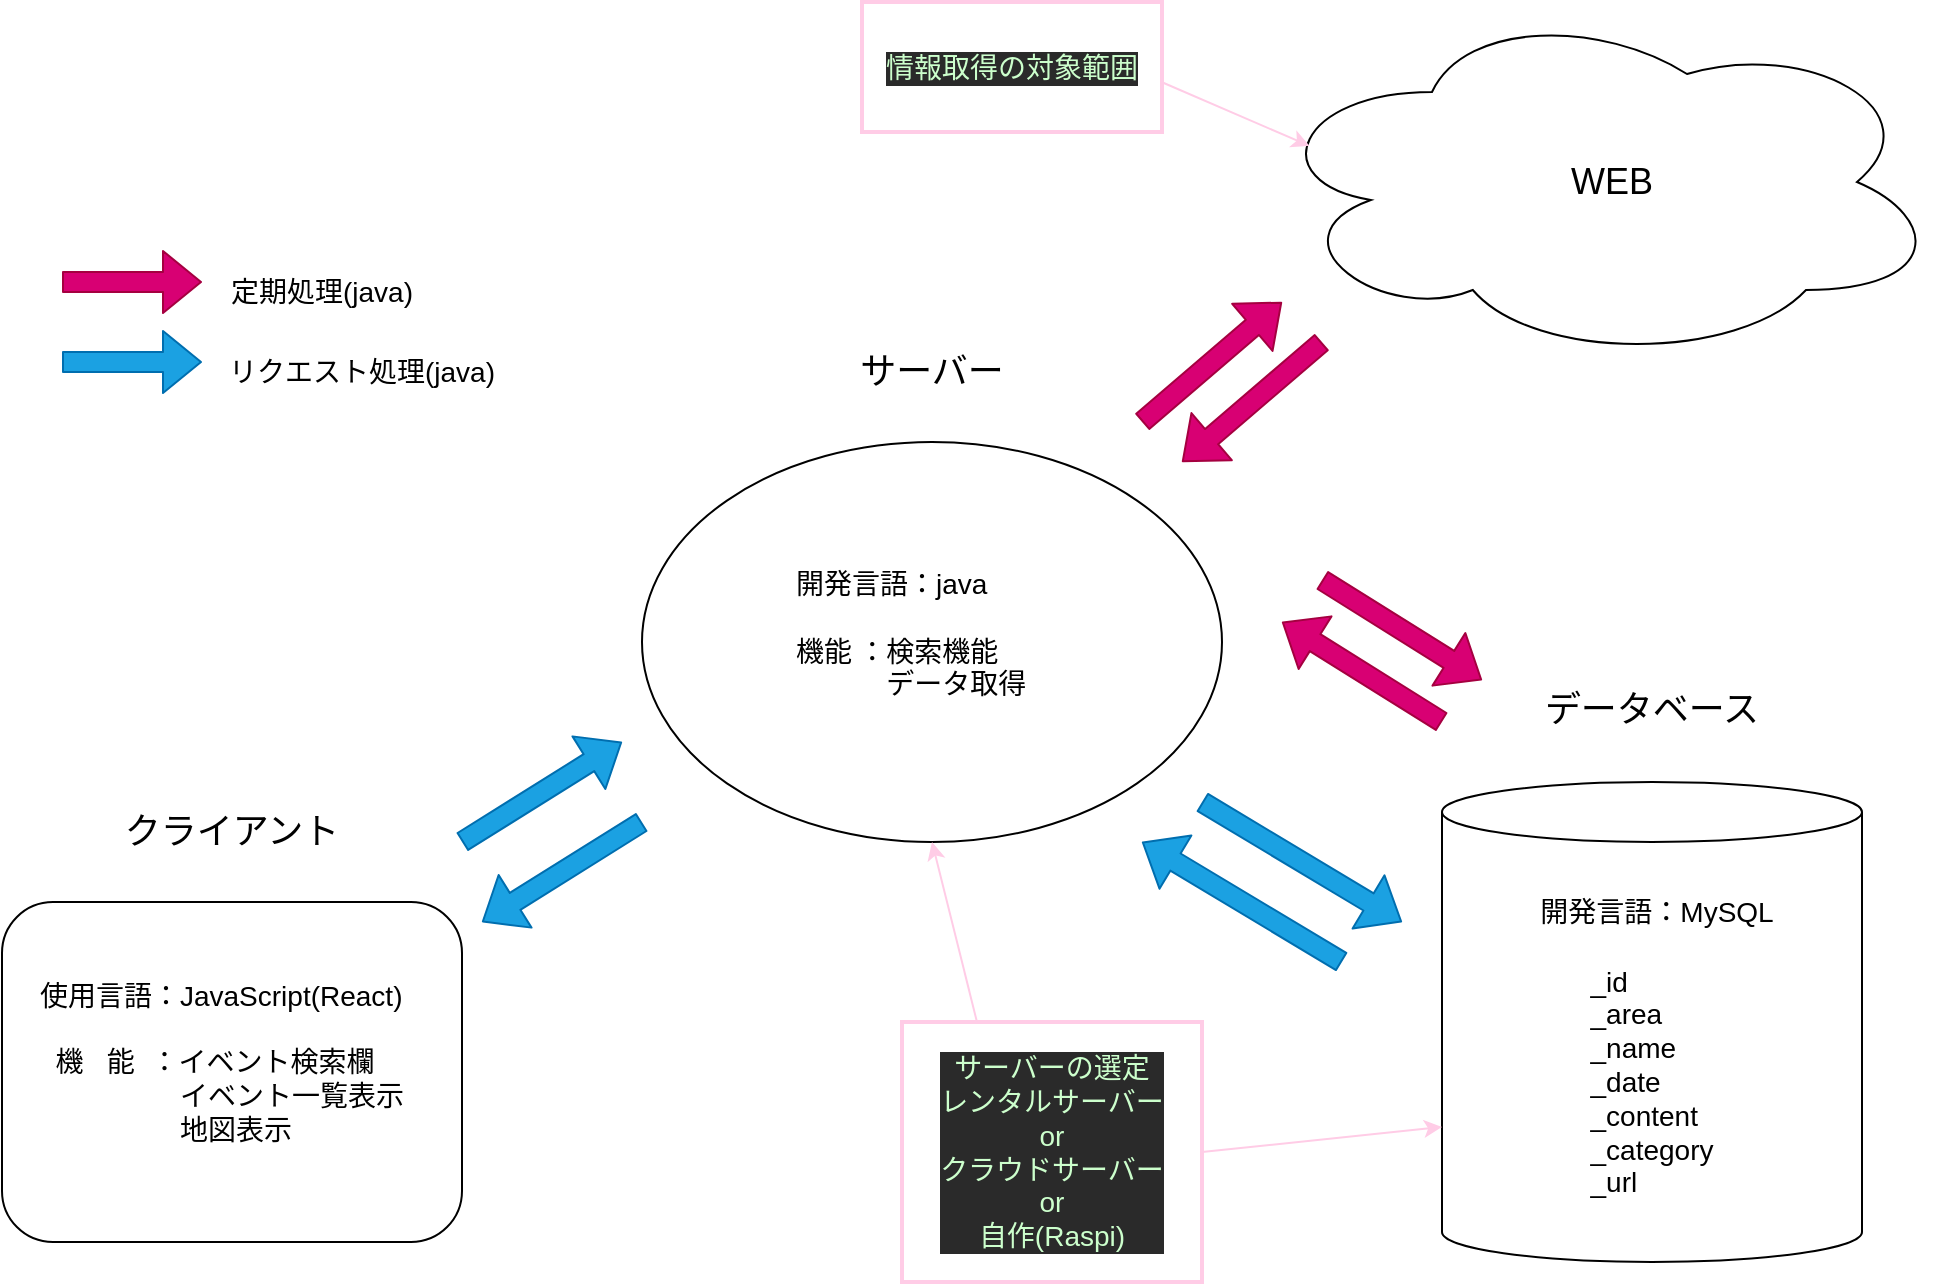 <mxfile>
    <diagram id="riCf5vM-FCru0AIFgcaN" name="概要図">
        <mxGraphModel dx="1086" dy="392" grid="1" gridSize="10" guides="1" tooltips="1" connect="1" arrows="1" fold="1" page="1" pageScale="1" pageWidth="1169" pageHeight="827" math="0" shadow="0">
            <root>
                <mxCell id="0"/>
                <mxCell id="1" parent="0"/>
                <UserObject label="" link="data:page/id,_a7aVaNUJmjeYI6OgFtu" id="3">
                    <mxCell style="rounded=1;whiteSpace=wrap;html=1;" parent="1" vertex="1">
                        <mxGeometry x="50" y="510" width="230" height="170" as="geometry"/>
                    </mxCell>
                </UserObject>
                <mxCell id="4" value="クライアント" style="text;html=1;strokeColor=none;fillColor=none;align=center;verticalAlign=middle;whiteSpace=wrap;rounded=0;fontSize=18;" parent="1" vertex="1">
                    <mxGeometry x="105" y="460" width="120" height="30" as="geometry"/>
                </mxCell>
                <UserObject label="&lt;div style=&quot;text-align: left ; font-size: 14px&quot;&gt;&lt;font style=&quot;font-size: 14px&quot;&gt;&lt;br&gt;&lt;/font&gt;&lt;/div&gt;&lt;div style=&quot;text-align: left ; font-size: 14px&quot;&gt;&lt;font style=&quot;font-size: 14px&quot;&gt;&lt;br&gt;&lt;/font&gt;&lt;/div&gt;&lt;div style=&quot;text-align: left ; font-size: 14px&quot;&gt;&lt;font style=&quot;font-size: 14px&quot;&gt;_id&lt;/font&gt;&lt;/div&gt;&lt;div style=&quot;text-align: left ; font-size: 14px&quot;&gt;&lt;span&gt;&lt;font style=&quot;font-size: 14px&quot;&gt;_area&lt;/font&gt;&lt;/span&gt;&lt;/div&gt;&lt;div style=&quot;text-align: left ; font-size: 14px&quot;&gt;&lt;span&gt;&lt;font style=&quot;font-size: 14px&quot;&gt;_name&lt;/font&gt;&lt;/span&gt;&lt;/div&gt;&lt;div style=&quot;text-align: left ; font-size: 14px&quot;&gt;&lt;span&gt;&lt;font style=&quot;font-size: 14px&quot;&gt;_date&lt;/font&gt;&lt;/span&gt;&lt;/div&gt;&lt;div style=&quot;text-align: left ; font-size: 14px&quot;&gt;&lt;span&gt;&lt;font style=&quot;font-size: 14px&quot;&gt;_content&lt;/font&gt;&lt;/span&gt;&lt;/div&gt;&lt;div style=&quot;text-align: left ; font-size: 14px&quot;&gt;&lt;span&gt;&lt;font style=&quot;font-size: 14px&quot;&gt;_category&lt;/font&gt;&lt;/span&gt;&lt;/div&gt;&lt;div style=&quot;text-align: left ; font-size: 14px&quot;&gt;&lt;font style=&quot;font-size: 14px&quot;&gt;_url&lt;/font&gt;&lt;/div&gt;" link="data:page/id,YAvYeV14iabBde5jBxDZ" id="5">
                    <mxCell style="shape=cylinder3;whiteSpace=wrap;html=1;boundedLbl=1;backgroundOutline=1;size=15;" parent="1" vertex="1">
                        <mxGeometry x="770" y="450" width="210" height="240" as="geometry"/>
                    </mxCell>
                </UserObject>
                <mxCell id="6" value="データベース" style="text;html=1;strokeColor=none;fillColor=none;align=center;verticalAlign=middle;whiteSpace=wrap;rounded=0;fontSize=18;" parent="1" vertex="1">
                    <mxGeometry x="815" y="399" width="120" height="30" as="geometry"/>
                </mxCell>
                <UserObject label="" link="data:page/id,Tc1gVxR6S3cRGV3CcB2g" id="7">
                    <mxCell style="ellipse;whiteSpace=wrap;html=1;" parent="1" vertex="1">
                        <mxGeometry x="370" y="280" width="290" height="200" as="geometry"/>
                    </mxCell>
                </UserObject>
                <mxCell id="8" value="サーバー" style="text;html=1;strokeColor=none;fillColor=none;align=center;verticalAlign=middle;whiteSpace=wrap;rounded=0;fontSize=18;" parent="1" vertex="1">
                    <mxGeometry x="470" y="230" width="90" height="30" as="geometry"/>
                </mxCell>
                <mxCell id="9" value="" style="ellipse;shape=cloud;whiteSpace=wrap;html=1;" parent="1" vertex="1">
                    <mxGeometry x="680" y="60" width="340" height="180" as="geometry"/>
                </mxCell>
                <mxCell id="10" value="WEB&lt;br style=&quot;font-size: 18px;&quot;&gt;" style="text;html=1;strokeColor=none;fillColor=none;align=center;verticalAlign=middle;whiteSpace=wrap;rounded=0;fontSize=18;" parent="1" vertex="1">
                    <mxGeometry x="810" y="135" width="90" height="30" as="geometry"/>
                </mxCell>
                <mxCell id="13" value="" style="shape=flexArrow;endArrow=classic;html=1;fillColor=#1ba1e2;strokeColor=#006EAF;" parent="1" edge="1">
                    <mxGeometry width="50" height="50" relative="1" as="geometry">
                        <mxPoint x="280" y="480" as="sourcePoint"/>
                        <mxPoint x="360" y="430" as="targetPoint"/>
                    </mxGeometry>
                </mxCell>
                <mxCell id="14" value="" style="shape=flexArrow;endArrow=classic;html=1;fillColor=#1ba1e2;strokeColor=#006EAF;" parent="1" edge="1">
                    <mxGeometry width="50" height="50" relative="1" as="geometry">
                        <mxPoint x="650" y="460" as="sourcePoint"/>
                        <mxPoint x="750" y="520" as="targetPoint"/>
                    </mxGeometry>
                </mxCell>
                <mxCell id="15" value="" style="shape=flexArrow;endArrow=classic;html=1;fillColor=#1ba1e2;strokeColor=#006EAF;" parent="1" edge="1">
                    <mxGeometry width="50" height="50" relative="1" as="geometry">
                        <mxPoint x="720" y="540" as="sourcePoint"/>
                        <mxPoint x="620" y="480" as="targetPoint"/>
                    </mxGeometry>
                </mxCell>
                <mxCell id="16" value="" style="shape=flexArrow;endArrow=classic;html=1;fillColor=#1ba1e2;strokeColor=#006EAF;" parent="1" edge="1">
                    <mxGeometry width="50" height="50" relative="1" as="geometry">
                        <mxPoint x="370" y="470" as="sourcePoint"/>
                        <mxPoint x="290" y="520" as="targetPoint"/>
                    </mxGeometry>
                </mxCell>
                <mxCell id="17" value="" style="shape=flexArrow;endArrow=classic;html=1;fillColor=#d80073;strokeColor=#A50040;" parent="1" edge="1">
                    <mxGeometry width="50" height="50" relative="1" as="geometry">
                        <mxPoint x="620" y="270" as="sourcePoint"/>
                        <mxPoint x="690" y="210" as="targetPoint"/>
                    </mxGeometry>
                </mxCell>
                <mxCell id="18" value="" style="shape=flexArrow;endArrow=classic;html=1;fillColor=#d80073;strokeColor=#A50040;" parent="1" edge="1">
                    <mxGeometry width="50" height="50" relative="1" as="geometry">
                        <mxPoint x="710" y="230" as="sourcePoint"/>
                        <mxPoint x="640" y="290" as="targetPoint"/>
                    </mxGeometry>
                </mxCell>
                <mxCell id="19" value="" style="shape=flexArrow;endArrow=classic;html=1;fillColor=#d80073;strokeColor=#A50040;" parent="1" edge="1">
                    <mxGeometry width="50" height="50" relative="1" as="geometry">
                        <mxPoint x="770" y="420" as="sourcePoint"/>
                        <mxPoint x="690" y="370" as="targetPoint"/>
                    </mxGeometry>
                </mxCell>
                <mxCell id="20" value="" style="shape=flexArrow;endArrow=classic;html=1;fillColor=#d80073;strokeColor=#A50040;" parent="1" edge="1">
                    <mxGeometry width="50" height="50" relative="1" as="geometry">
                        <mxPoint x="710" y="349" as="sourcePoint"/>
                        <mxPoint x="790" y="399" as="targetPoint"/>
                    </mxGeometry>
                </mxCell>
                <mxCell id="22" value="" style="shape=flexArrow;endArrow=classic;html=1;fillColor=#d80073;strokeColor=#A50040;" parent="1" edge="1">
                    <mxGeometry width="50" height="50" relative="1" as="geometry">
                        <mxPoint x="80" y="200" as="sourcePoint"/>
                        <mxPoint x="150" y="200" as="targetPoint"/>
                    </mxGeometry>
                </mxCell>
                <mxCell id="23" value="定期処理(java)" style="text;html=1;strokeColor=none;fillColor=none;align=center;verticalAlign=middle;whiteSpace=wrap;rounded=0;fontSize=14;" parent="1" vertex="1">
                    <mxGeometry x="160" y="190" width="100" height="30" as="geometry"/>
                </mxCell>
                <mxCell id="24" value="" style="shape=flexArrow;endArrow=classic;html=1;fillColor=#1ba1e2;strokeColor=#006EAF;" parent="1" edge="1">
                    <mxGeometry width="50" height="50" relative="1" as="geometry">
                        <mxPoint x="80" y="240" as="sourcePoint"/>
                        <mxPoint x="150" y="240" as="targetPoint"/>
                    </mxGeometry>
                </mxCell>
                <mxCell id="25" value="リクエスト処理(java)" style="text;html=1;strokeColor=none;fillColor=none;align=center;verticalAlign=middle;whiteSpace=wrap;rounded=0;fontSize=14;" parent="1" vertex="1">
                    <mxGeometry x="160" y="230" width="140" height="30" as="geometry"/>
                </mxCell>
                <mxCell id="26" value="開発言語：java&lt;br&gt;&lt;br&gt;機能&lt;span style=&quot;white-space: pre&quot;&gt;&#9;&lt;/span&gt;：検索機能&lt;br&gt;&lt;span style=&quot;white-space: pre&quot;&gt;&#9;　&lt;/span&gt;データ取得" style="text;html=1;strokeColor=none;fillColor=none;align=left;verticalAlign=middle;whiteSpace=wrap;rounded=0;fontSize=14;" parent="1" vertex="1">
                    <mxGeometry x="445" y="323" width="140" height="106" as="geometry"/>
                </mxCell>
                <mxCell id="27" value="&lt;div style=&quot;text-align: left&quot;&gt;&lt;span&gt;使用言語：JavaScript(React)&lt;/span&gt;&lt;/div&gt;&lt;div style=&quot;text-align: left&quot;&gt;&lt;span&gt;&lt;br&gt;&lt;/span&gt;&lt;/div&gt;&lt;div style=&quot;text-align: left&quot;&gt;&lt;span&gt;&amp;nbsp; 機&amp;nbsp; &amp;nbsp;能&amp;nbsp; ：イベント検索欄&lt;/span&gt;&lt;/div&gt;&lt;div style=&quot;text-align: left&quot;&gt;&lt;span&gt;&lt;span style=&quot;white-space: pre&quot;&gt;&#9;&lt;/span&gt;　&lt;span style=&quot;white-space: pre&quot;&gt;&#9;&lt;/span&gt;&amp;nbsp; イベント一覧表示&lt;/span&gt;&lt;/div&gt;&lt;div style=&quot;text-align: left&quot;&gt;&lt;span&gt;&lt;span style=&quot;white-space: pre&quot;&gt;&#9;&lt;/span&gt;　&lt;span style=&quot;white-space: pre&quot;&gt;&#9;&lt;/span&gt;&amp;nbsp; 地図表示&lt;br&gt;&lt;/span&gt;&lt;/div&gt;" style="text;html=1;strokeColor=none;fillColor=none;align=center;verticalAlign=middle;whiteSpace=wrap;rounded=0;fontSize=14;" parent="1" vertex="1">
                    <mxGeometry x="60" y="530" width="200" height="120" as="geometry"/>
                </mxCell>
                <mxCell id="28" value="開発言語：MySQL" style="text;html=1;strokeColor=none;fillColor=none;align=center;verticalAlign=middle;whiteSpace=wrap;rounded=0;fontSize=14;" parent="1" vertex="1">
                    <mxGeometry x="815" y="500" width="125" height="30" as="geometry"/>
                </mxCell>
                <mxCell id="wbtBaSL2JFgNxXQCghh6-28" value="サーバーの選定&lt;br&gt;レンタルサーバー&lt;br&gt;or&lt;br&gt;クラウドサーバー&lt;br&gt;or&lt;br&gt;自作(Raspi)" style="text;html=1;strokeColor=#FFCCE6;fillColor=none;align=center;verticalAlign=middle;whiteSpace=wrap;rounded=0;labelBackgroundColor=#2a2a2a;sketch=0;fontSize=14;fontColor=#CCFFCC;strokeWidth=2;perimeterSpacing=0;" parent="1" vertex="1">
                    <mxGeometry x="500" y="570" width="150" height="130" as="geometry"/>
                </mxCell>
                <mxCell id="wbtBaSL2JFgNxXQCghh6-29" value="" style="endArrow=classic;html=1;fontSize=14;fontColor=#CCFFCC;entryX=0.5;entryY=1;entryDx=0;entryDy=0;exitX=0.25;exitY=0;exitDx=0;exitDy=0;strokeColor=#FFCCE6;" parent="1" source="wbtBaSL2JFgNxXQCghh6-28" target="7" edge="1">
                    <mxGeometry width="50" height="50" relative="1" as="geometry">
                        <mxPoint x="500" y="550" as="sourcePoint"/>
                        <mxPoint x="550" y="500" as="targetPoint"/>
                    </mxGeometry>
                </mxCell>
                <mxCell id="wbtBaSL2JFgNxXQCghh6-30" value="" style="endArrow=classic;html=1;fontSize=14;fontColor=#CCFFCC;entryX=0;entryY=0;entryDx=0;entryDy=172.5;entryPerimeter=0;exitX=1;exitY=0.5;exitDx=0;exitDy=0;strokeColor=#FFCCE6;" parent="1" source="wbtBaSL2JFgNxXQCghh6-28" target="5" edge="1">
                    <mxGeometry width="50" height="50" relative="1" as="geometry">
                        <mxPoint x="490" y="470" as="sourcePoint"/>
                        <mxPoint x="540" y="420" as="targetPoint"/>
                    </mxGeometry>
                </mxCell>
                <mxCell id="rrm2ipntBGNgO2JlbNBO-28" value="情報取得の対象範囲" style="text;html=1;strokeColor=#FFCCE6;fillColor=none;align=center;verticalAlign=middle;whiteSpace=wrap;rounded=0;labelBackgroundColor=#2a2a2a;sketch=0;fontSize=14;fontColor=#CCFFCC;strokeWidth=2;perimeterSpacing=0;" parent="1" vertex="1">
                    <mxGeometry x="480" y="60" width="150" height="65" as="geometry"/>
                </mxCell>
                <mxCell id="rrm2ipntBGNgO2JlbNBO-29" value="" style="endArrow=classic;html=1;fontSize=14;fontColor=#CCFFCC;entryX=0.07;entryY=0.4;entryDx=0;entryDy=0;exitX=1.004;exitY=0.621;exitDx=0;exitDy=0;strokeColor=#FFCCE6;exitPerimeter=0;entryPerimeter=0;" parent="1" source="rrm2ipntBGNgO2JlbNBO-28" target="9" edge="1">
                    <mxGeometry width="50" height="50" relative="1" as="geometry">
                        <mxPoint x="752.5" y="135" as="sourcePoint"/>
                        <mxPoint x="730" y="45" as="targetPoint"/>
                    </mxGeometry>
                </mxCell>
            </root>
        </mxGraphModel>
    </diagram>
    <diagram id="STZMYkQEU0T5bE_EPXiR" name="バッチ設計">
        <mxGraphModel dx="1201" dy="790" grid="1" gridSize="10" guides="1" tooltips="1" connect="1" arrows="1" fold="1" page="1" pageScale="1" pageWidth="1169" pageHeight="827" math="0" shadow="0">
            <root>
                <mxCell id="2nPxVBSN2B19eHQnoX4y-0"/>
                <mxCell id="2nPxVBSN2B19eHQnoX4y-1" parent="2nPxVBSN2B19eHQnoX4y-0"/>
                <mxCell id="2nPxVBSN2B19eHQnoX4y-2" value="バッチ処理工程" style="shape=table;startSize=30;container=1;collapsible=0;childLayout=tableLayout;fontStyle=1;align=center;pointerEvents=1;fontSize=16;" parent="2nPxVBSN2B19eHQnoX4y-1" vertex="1">
                    <mxGeometry x="40" y="200" width="440" height="310" as="geometry"/>
                </mxCell>
                <mxCell id="2nPxVBSN2B19eHQnoX4y-3" value="" style="shape=partialRectangle;html=1;whiteSpace=wrap;collapsible=0;dropTarget=0;pointerEvents=0;fillColor=none;top=0;left=0;bottom=0;right=0;points=[[0,0.5],[1,0.5]];portConstraint=eastwest;fontSize=16;" parent="2nPxVBSN2B19eHQnoX4y-2" vertex="1">
                    <mxGeometry y="30" width="440" height="40" as="geometry"/>
                </mxCell>
                <mxCell id="2nPxVBSN2B19eHQnoX4y-4" value="入力" style="shape=partialRectangle;html=1;whiteSpace=wrap;connectable=0;fillColor=none;top=0;left=0;bottom=0;right=0;overflow=hidden;pointerEvents=1;fontSize=16;" parent="2nPxVBSN2B19eHQnoX4y-3" vertex="1">
                    <mxGeometry width="93" height="40" as="geometry">
                        <mxRectangle width="93" height="40" as="alternateBounds"/>
                    </mxGeometry>
                </mxCell>
                <mxCell id="2nPxVBSN2B19eHQnoX4y-5" value="検索入力" style="shape=partialRectangle;html=1;whiteSpace=wrap;connectable=0;fillColor=none;top=0;left=0;bottom=0;right=0;overflow=hidden;pointerEvents=1;fontSize=16;" parent="2nPxVBSN2B19eHQnoX4y-3" vertex="1">
                    <mxGeometry x="93" width="173" height="40" as="geometry">
                        <mxRectangle width="173" height="40" as="alternateBounds"/>
                    </mxGeometry>
                </mxCell>
                <mxCell id="2nPxVBSN2B19eHQnoX4y-116" value="ユーザーリクエスト" style="shape=partialRectangle;html=1;whiteSpace=wrap;connectable=0;fillColor=none;top=0;left=0;bottom=0;right=0;overflow=hidden;pointerEvents=1;fontSize=16;" parent="2nPxVBSN2B19eHQnoX4y-3" vertex="1">
                    <mxGeometry x="266" width="174" height="40" as="geometry">
                        <mxRectangle width="174" height="40" as="alternateBounds"/>
                    </mxGeometry>
                </mxCell>
                <mxCell id="RENzd3RM4oVp4YhPyUvK-23" style="shape=partialRectangle;html=1;whiteSpace=wrap;collapsible=0;dropTarget=0;pointerEvents=0;fillColor=none;top=0;left=0;bottom=0;right=0;points=[[0,0.5],[1,0.5]];portConstraint=eastwest;fontSize=16;" parent="2nPxVBSN2B19eHQnoX4y-2" vertex="1">
                    <mxGeometry y="70" width="440" height="40" as="geometry"/>
                </mxCell>
                <mxCell id="RENzd3RM4oVp4YhPyUvK-24" style="shape=partialRectangle;html=1;whiteSpace=wrap;connectable=0;fillColor=none;top=0;left=0;bottom=0;right=0;overflow=hidden;pointerEvents=1;fontSize=16;" parent="RENzd3RM4oVp4YhPyUvK-23" vertex="1">
                    <mxGeometry width="93" height="40" as="geometry">
                        <mxRectangle width="93" height="40" as="alternateBounds"/>
                    </mxGeometry>
                </mxCell>
                <mxCell id="RENzd3RM4oVp4YhPyUvK-25" value="実行ファイル" style="shape=partialRectangle;html=1;whiteSpace=wrap;connectable=0;fillColor=none;top=0;left=0;bottom=0;right=0;overflow=hidden;pointerEvents=1;fontSize=16;" parent="RENzd3RM4oVp4YhPyUvK-23" vertex="1">
                    <mxGeometry x="93" width="173" height="40" as="geometry">
                        <mxRectangle width="173" height="40" as="alternateBounds"/>
                    </mxGeometry>
                </mxCell>
                <mxCell id="RENzd3RM4oVp4YhPyUvK-26" value="定期起動" style="shape=partialRectangle;html=1;whiteSpace=wrap;connectable=0;fillColor=none;top=0;left=0;bottom=0;right=0;overflow=hidden;pointerEvents=1;fontSize=16;" parent="RENzd3RM4oVp4YhPyUvK-23" vertex="1">
                    <mxGeometry x="266" width="174" height="40" as="geometry">
                        <mxRectangle width="174" height="40" as="alternateBounds"/>
                    </mxGeometry>
                </mxCell>
                <mxCell id="2nPxVBSN2B19eHQnoX4y-35" style="shape=partialRectangle;html=1;whiteSpace=wrap;collapsible=0;dropTarget=0;pointerEvents=0;fillColor=none;top=0;left=0;bottom=0;right=0;points=[[0,0.5],[1,0.5]];portConstraint=eastwest;fontSize=16;" parent="2nPxVBSN2B19eHQnoX4y-2" vertex="1">
                    <mxGeometry y="110" width="440" height="40" as="geometry"/>
                </mxCell>
                <mxCell id="2nPxVBSN2B19eHQnoX4y-36" value="加工" style="shape=partialRectangle;html=1;whiteSpace=wrap;connectable=0;fillColor=none;top=0;left=0;bottom=0;right=0;overflow=hidden;pointerEvents=1;fontSize=16;" parent="2nPxVBSN2B19eHQnoX4y-35" vertex="1">
                    <mxGeometry width="93" height="40" as="geometry">
                        <mxRectangle width="93" height="40" as="alternateBounds"/>
                    </mxGeometry>
                </mxCell>
                <mxCell id="2nPxVBSN2B19eHQnoX4y-37" value="データの抽出" style="shape=partialRectangle;html=1;whiteSpace=wrap;connectable=0;fillColor=none;top=0;left=0;bottom=0;right=0;overflow=hidden;pointerEvents=1;fontSize=16;" parent="2nPxVBSN2B19eHQnoX4y-35" vertex="1">
                    <mxGeometry x="93" width="173" height="40" as="geometry">
                        <mxRectangle width="173" height="40" as="alternateBounds"/>
                    </mxGeometry>
                </mxCell>
                <mxCell id="2nPxVBSN2B19eHQnoX4y-117" value="ユーザーリクエスト、定期起動" style="shape=partialRectangle;html=1;whiteSpace=wrap;connectable=0;fillColor=none;top=0;left=0;bottom=0;right=0;overflow=hidden;pointerEvents=1;fontSize=16;" parent="2nPxVBSN2B19eHQnoX4y-35" vertex="1">
                    <mxGeometry x="266" width="174" height="40" as="geometry">
                        <mxRectangle width="174" height="40" as="alternateBounds"/>
                    </mxGeometry>
                </mxCell>
                <mxCell id="2nPxVBSN2B19eHQnoX4y-31" style="shape=partialRectangle;html=1;whiteSpace=wrap;collapsible=0;dropTarget=0;pointerEvents=0;fillColor=none;top=0;left=0;bottom=0;right=0;points=[[0,0.5],[1,0.5]];portConstraint=eastwest;fontSize=16;" parent="2nPxVBSN2B19eHQnoX4y-2" vertex="1">
                    <mxGeometry y="150" width="440" height="40" as="geometry"/>
                </mxCell>
                <mxCell id="2nPxVBSN2B19eHQnoX4y-32" value="" style="shape=partialRectangle;html=1;whiteSpace=wrap;connectable=0;fillColor=none;top=0;left=0;bottom=0;right=0;overflow=hidden;pointerEvents=1;fontSize=16;" parent="2nPxVBSN2B19eHQnoX4y-31" vertex="1">
                    <mxGeometry width="93" height="40" as="geometry">
                        <mxRectangle width="93" height="40" as="alternateBounds"/>
                    </mxGeometry>
                </mxCell>
                <mxCell id="2nPxVBSN2B19eHQnoX4y-33" value="データの削除" style="shape=partialRectangle;html=1;whiteSpace=wrap;connectable=0;fillColor=none;top=0;left=0;bottom=0;right=0;overflow=hidden;pointerEvents=1;fontSize=16;" parent="2nPxVBSN2B19eHQnoX4y-31" vertex="1">
                    <mxGeometry x="93" width="173" height="40" as="geometry">
                        <mxRectangle width="173" height="40" as="alternateBounds"/>
                    </mxGeometry>
                </mxCell>
                <mxCell id="2nPxVBSN2B19eHQnoX4y-118" value="定期起動" style="shape=partialRectangle;html=1;whiteSpace=wrap;connectable=0;fillColor=none;top=0;left=0;bottom=0;right=0;overflow=hidden;pointerEvents=1;fontSize=16;" parent="2nPxVBSN2B19eHQnoX4y-31" vertex="1">
                    <mxGeometry x="266" width="174" height="40" as="geometry">
                        <mxRectangle width="174" height="40" as="alternateBounds"/>
                    </mxGeometry>
                </mxCell>
                <mxCell id="2nPxVBSN2B19eHQnoX4y-27" style="shape=partialRectangle;html=1;whiteSpace=wrap;collapsible=0;dropTarget=0;pointerEvents=0;fillColor=none;top=0;left=0;bottom=0;right=0;points=[[0,0.5],[1,0.5]];portConstraint=eastwest;fontSize=16;" parent="2nPxVBSN2B19eHQnoX4y-2" vertex="1">
                    <mxGeometry y="190" width="440" height="40" as="geometry"/>
                </mxCell>
                <mxCell id="2nPxVBSN2B19eHQnoX4y-28" value="" style="shape=partialRectangle;html=1;whiteSpace=wrap;connectable=0;fillColor=none;top=0;left=0;bottom=0;right=0;overflow=hidden;pointerEvents=1;fontSize=16;" parent="2nPxVBSN2B19eHQnoX4y-27" vertex="1">
                    <mxGeometry width="93" height="40" as="geometry">
                        <mxRectangle width="93" height="40" as="alternateBounds"/>
                    </mxGeometry>
                </mxCell>
                <mxCell id="2nPxVBSN2B19eHQnoX4y-29" value="データの加工" style="shape=partialRectangle;html=1;whiteSpace=wrap;connectable=0;fillColor=none;top=0;left=0;bottom=0;right=0;overflow=hidden;pointerEvents=1;fontSize=16;" parent="2nPxVBSN2B19eHQnoX4y-27" vertex="1">
                    <mxGeometry x="93" width="173" height="40" as="geometry">
                        <mxRectangle width="173" height="40" as="alternateBounds"/>
                    </mxGeometry>
                </mxCell>
                <mxCell id="2nPxVBSN2B19eHQnoX4y-119" value="定期起動" style="shape=partialRectangle;html=1;whiteSpace=wrap;connectable=0;fillColor=none;top=0;left=0;bottom=0;right=0;overflow=hidden;pointerEvents=1;fontSize=16;" parent="2nPxVBSN2B19eHQnoX4y-27" vertex="1">
                    <mxGeometry x="266" width="174" height="40" as="geometry">
                        <mxRectangle width="174" height="40" as="alternateBounds"/>
                    </mxGeometry>
                </mxCell>
                <mxCell id="2nPxVBSN2B19eHQnoX4y-19" style="shape=partialRectangle;html=1;whiteSpace=wrap;collapsible=0;dropTarget=0;pointerEvents=0;fillColor=none;top=0;left=0;bottom=0;right=0;points=[[0,0.5],[1,0.5]];portConstraint=eastwest;fontSize=16;" parent="2nPxVBSN2B19eHQnoX4y-2" vertex="1">
                    <mxGeometry y="230" width="440" height="40" as="geometry"/>
                </mxCell>
                <mxCell id="2nPxVBSN2B19eHQnoX4y-20" value="出力" style="shape=partialRectangle;html=1;whiteSpace=wrap;connectable=0;fillColor=none;top=0;left=0;bottom=0;right=0;overflow=hidden;pointerEvents=1;fontSize=16;" parent="2nPxVBSN2B19eHQnoX4y-19" vertex="1">
                    <mxGeometry width="93" height="40" as="geometry">
                        <mxRectangle width="93" height="40" as="alternateBounds"/>
                    </mxGeometry>
                </mxCell>
                <mxCell id="2nPxVBSN2B19eHQnoX4y-21" value="HTMLへ出力" style="shape=partialRectangle;html=1;whiteSpace=wrap;connectable=0;fillColor=none;top=0;left=0;bottom=0;right=0;overflow=hidden;pointerEvents=1;fontSize=16;" parent="2nPxVBSN2B19eHQnoX4y-19" vertex="1">
                    <mxGeometry x="93" width="173" height="40" as="geometry">
                        <mxRectangle width="173" height="40" as="alternateBounds"/>
                    </mxGeometry>
                </mxCell>
                <mxCell id="2nPxVBSN2B19eHQnoX4y-121" value="ユーザーリクエスト" style="shape=partialRectangle;html=1;whiteSpace=wrap;connectable=0;fillColor=none;top=0;left=0;bottom=0;right=0;overflow=hidden;pointerEvents=1;fontSize=16;" parent="2nPxVBSN2B19eHQnoX4y-19" vertex="1">
                    <mxGeometry x="266" width="174" height="40" as="geometry">
                        <mxRectangle width="174" height="40" as="alternateBounds"/>
                    </mxGeometry>
                </mxCell>
                <mxCell id="2nPxVBSN2B19eHQnoX4y-15" style="shape=partialRectangle;html=1;whiteSpace=wrap;collapsible=0;dropTarget=0;pointerEvents=0;fillColor=none;top=0;left=0;bottom=0;right=0;points=[[0,0.5],[1,0.5]];portConstraint=eastwest;fontSize=16;" parent="2nPxVBSN2B19eHQnoX4y-2" vertex="1">
                    <mxGeometry y="270" width="440" height="40" as="geometry"/>
                </mxCell>
                <mxCell id="2nPxVBSN2B19eHQnoX4y-16" value="" style="shape=partialRectangle;html=1;whiteSpace=wrap;connectable=0;fillColor=none;top=0;left=0;bottom=0;right=0;overflow=hidden;pointerEvents=1;fontSize=16;" parent="2nPxVBSN2B19eHQnoX4y-15" vertex="1">
                    <mxGeometry width="93" height="40" as="geometry">
                        <mxRectangle width="93" height="40" as="alternateBounds"/>
                    </mxGeometry>
                </mxCell>
                <mxCell id="2nPxVBSN2B19eHQnoX4y-17" value="DBへ出力" style="shape=partialRectangle;html=1;whiteSpace=wrap;connectable=0;fillColor=none;top=0;left=0;bottom=0;right=0;overflow=hidden;pointerEvents=1;fontSize=16;" parent="2nPxVBSN2B19eHQnoX4y-15" vertex="1">
                    <mxGeometry x="93" width="173" height="40" as="geometry">
                        <mxRectangle width="173" height="40" as="alternateBounds"/>
                    </mxGeometry>
                </mxCell>
                <mxCell id="2nPxVBSN2B19eHQnoX4y-122" value="定期起動" style="shape=partialRectangle;html=1;whiteSpace=wrap;connectable=0;fillColor=none;top=0;left=0;bottom=0;right=0;overflow=hidden;pointerEvents=1;fontSize=16;" parent="2nPxVBSN2B19eHQnoX4y-15" vertex="1">
                    <mxGeometry x="266" width="174" height="40" as="geometry">
                        <mxRectangle width="174" height="40" as="alternateBounds"/>
                    </mxGeometry>
                </mxCell>
                <mxCell id="RENzd3RM4oVp4YhPyUvK-0" value="ユーザーリクエスト" style="swimlane;startSize=20;horizontal=1;childLayout=flowLayout;flowOrientation=north;resizable=0;interRankCellSpacing=50;containerType=tree;fontSize=14;" parent="2nPxVBSN2B19eHQnoX4y-1" vertex="1">
                    <mxGeometry x="540" y="200" width="140" height="280" as="geometry"/>
                </mxCell>
                <mxCell id="RENzd3RM4oVp4YhPyUvK-1" value="検索入力" style="whiteSpace=wrap;html=1;fontSize=16;" parent="RENzd3RM4oVp4YhPyUvK-0" vertex="1">
                    <mxGeometry x="20" y="40" width="100" height="40" as="geometry"/>
                </mxCell>
                <mxCell id="RENzd3RM4oVp4YhPyUvK-13" value="" style="edgeStyle=none;html=1;noEdgeStyle=1;orthogonal=1;" parent="RENzd3RM4oVp4YhPyUvK-0" source="RENzd3RM4oVp4YhPyUvK-1" target="RENzd3RM4oVp4YhPyUvK-14" edge="1">
                    <mxGeometry relative="1" as="geometry">
                        <Array as="points">
                            <mxPoint x="70" y="92"/>
                            <mxPoint x="70" y="118"/>
                        </Array>
                    </mxGeometry>
                </mxCell>
                <mxCell id="RENzd3RM4oVp4YhPyUvK-14" value="データの抽出" style="whiteSpace=wrap;html=1;fontSize=16;" parent="RENzd3RM4oVp4YhPyUvK-0" vertex="1">
                    <mxGeometry x="20" y="130" width="100" height="40" as="geometry"/>
                </mxCell>
                <mxCell id="RENzd3RM4oVp4YhPyUvK-15" value="" style="edgeStyle=none;html=1;noEdgeStyle=1;orthogonal=1;" parent="RENzd3RM4oVp4YhPyUvK-0" source="RENzd3RM4oVp4YhPyUvK-14" target="RENzd3RM4oVp4YhPyUvK-16" edge="1">
                    <mxGeometry relative="1" as="geometry">
                        <mxPoint x="735" y="470" as="sourcePoint"/>
                        <Array as="points">
                            <mxPoint x="70" y="182"/>
                            <mxPoint x="70" y="208"/>
                        </Array>
                    </mxGeometry>
                </mxCell>
                <mxCell id="RENzd3RM4oVp4YhPyUvK-16" value="HTML出力" style="whiteSpace=wrap;html=1;fontSize=16;" parent="RENzd3RM4oVp4YhPyUvK-0" vertex="1">
                    <mxGeometry x="20" y="220" width="100" height="40" as="geometry"/>
                </mxCell>
                <mxCell id="RENzd3RM4oVp4YhPyUvK-17" value="定期起動(AM:0)" style="swimlane;startSize=20;horizontal=1;childLayout=flowLayout;flowOrientation=north;resizable=0;interRankCellSpacing=50;containerType=tree;fontSize=14;" parent="2nPxVBSN2B19eHQnoX4y-1" vertex="1">
                    <mxGeometry x="720" y="200" width="140" height="460" as="geometry"/>
                </mxCell>
                <mxCell id="RENzd3RM4oVp4YhPyUvK-18" value="データの削除" style="whiteSpace=wrap;html=1;fontSize=16;" parent="RENzd3RM4oVp4YhPyUvK-17" vertex="1">
                    <mxGeometry x="20" y="40" width="100" height="40" as="geometry"/>
                </mxCell>
                <mxCell id="RENzd3RM4oVp4YhPyUvK-19" value="" style="edgeStyle=none;html=1;noEdgeStyle=1;orthogonal=1;" parent="RENzd3RM4oVp4YhPyUvK-17" source="RENzd3RM4oVp4YhPyUvK-18" target="RENzd3RM4oVp4YhPyUvK-20" edge="1">
                    <mxGeometry relative="1" as="geometry">
                        <Array as="points">
                            <mxPoint x="70" y="92"/>
                            <mxPoint x="70" y="118"/>
                        </Array>
                    </mxGeometry>
                </mxCell>
                <mxCell id="RENzd3RM4oVp4YhPyUvK-20" value="実行ファイル" style="whiteSpace=wrap;html=1;fontSize=16;" parent="RENzd3RM4oVp4YhPyUvK-17" vertex="1">
                    <mxGeometry x="20" y="130" width="100" height="40" as="geometry"/>
                </mxCell>
                <mxCell id="RENzd3RM4oVp4YhPyUvK-21" value="" style="edgeStyle=none;html=1;noEdgeStyle=1;orthogonal=1;" parent="RENzd3RM4oVp4YhPyUvK-17" source="RENzd3RM4oVp4YhPyUvK-20" target="RENzd3RM4oVp4YhPyUvK-22" edge="1">
                    <mxGeometry relative="1" as="geometry">
                        <mxPoint x="875" y="750" as="sourcePoint"/>
                        <Array as="points">
                            <mxPoint x="70" y="182"/>
                            <mxPoint x="70" y="208"/>
                        </Array>
                    </mxGeometry>
                </mxCell>
                <mxCell id="RENzd3RM4oVp4YhPyUvK-22" value="データの抽出" style="whiteSpace=wrap;html=1;fontSize=16;" parent="RENzd3RM4oVp4YhPyUvK-17" vertex="1">
                    <mxGeometry x="20" y="220" width="100" height="40" as="geometry"/>
                </mxCell>
                <mxCell id="RENzd3RM4oVp4YhPyUvK-29" value="" style="edgeStyle=none;html=1;noEdgeStyle=1;orthogonal=1;" parent="RENzd3RM4oVp4YhPyUvK-17" source="RENzd3RM4oVp4YhPyUvK-22" target="RENzd3RM4oVp4YhPyUvK-30" edge="1">
                    <mxGeometry relative="1" as="geometry">
                        <mxPoint x="910" y="610" as="sourcePoint"/>
                        <Array as="points">
                            <mxPoint x="70" y="272"/>
                            <mxPoint x="70" y="298"/>
                        </Array>
                    </mxGeometry>
                </mxCell>
                <mxCell id="RENzd3RM4oVp4YhPyUvK-30" value="データの加工" style="whiteSpace=wrap;html=1;fontSize=16;" parent="RENzd3RM4oVp4YhPyUvK-17" vertex="1">
                    <mxGeometry x="20" y="310" width="100" height="40" as="geometry"/>
                </mxCell>
                <mxCell id="RENzd3RM4oVp4YhPyUvK-33" value="" style="edgeStyle=none;html=1;noEdgeStyle=1;orthogonal=1;" parent="RENzd3RM4oVp4YhPyUvK-17" source="RENzd3RM4oVp4YhPyUvK-30" target="RENzd3RM4oVp4YhPyUvK-34" edge="1">
                    <mxGeometry relative="1" as="geometry">
                        <mxPoint x="890" y="660" as="sourcePoint"/>
                        <Array as="points">
                            <mxPoint x="70" y="362"/>
                            <mxPoint x="70" y="388"/>
                        </Array>
                    </mxGeometry>
                </mxCell>
                <mxCell id="RENzd3RM4oVp4YhPyUvK-34" value="DB出力" style="whiteSpace=wrap;html=1;fontSize=16;" parent="RENzd3RM4oVp4YhPyUvK-17" vertex="1">
                    <mxGeometry x="20" y="400" width="100" height="40" as="geometry"/>
                </mxCell>
            </root>
        </mxGraphModel>
    </diagram>
    <diagram id="Tc1gVxR6S3cRGV3CcB2g" name="sever-side">
        <mxGraphModel dx="1201" dy="790" grid="1" gridSize="10" guides="1" tooltips="1" connect="1" arrows="1" fold="1" page="1" pageScale="1" pageWidth="1169" pageHeight="827" math="0" shadow="0">
            <root>
                <mxCell id="5_kTRsqyCy-JCELVSSfy-0"/>
                <mxCell id="5_kTRsqyCy-JCELVSSfy-1" parent="5_kTRsqyCy-JCELVSSfy-0"/>
                <mxCell id="VSTNdp9tRnWlAvzyiNbl-14" value="" style="shape=table;html=1;whiteSpace=wrap;startSize=0;container=1;collapsible=0;childLayout=tableLayout;fontSize=14;strokeWidth=1;swimlaneFillColor=none;fillColor=none;fontColor=#FFFFFF;" parent="5_kTRsqyCy-JCELVSSfy-1" vertex="1">
                    <mxGeometry x="310" y="150" width="520" height="330" as="geometry"/>
                </mxCell>
                <mxCell id="VSTNdp9tRnWlAvzyiNbl-15" value="" style="shape=partialRectangle;html=1;whiteSpace=wrap;collapsible=0;dropTarget=0;pointerEvents=0;fillColor=none;top=0;left=0;bottom=0;right=0;points=[[0,0.5],[1,0.5]];portConstraint=eastwest;fontSize=14;" parent="VSTNdp9tRnWlAvzyiNbl-14" vertex="1">
                    <mxGeometry width="520" height="64" as="geometry"/>
                </mxCell>
                <mxCell id="VSTNdp9tRnWlAvzyiNbl-16" value="学習項目" style="shape=partialRectangle;html=1;whiteSpace=wrap;connectable=0;fillColor=none;top=0;left=0;bottom=0;right=0;overflow=hidden;pointerEvents=1;fontSize=14;sketch=0;strokeWidth=3;fontColor=#CCFFCC;perimeterSpacing=3;" parent="VSTNdp9tRnWlAvzyiNbl-15" vertex="1">
                    <mxGeometry width="260" height="64" as="geometry">
                        <mxRectangle width="260" height="64" as="alternateBounds"/>
                    </mxGeometry>
                </mxCell>
                <mxCell id="VSTNdp9tRnWlAvzyiNbl-17" value="対象機能" style="shape=partialRectangle;html=1;whiteSpace=wrap;connectable=0;fillColor=none;top=0;left=0;bottom=0;right=0;overflow=hidden;pointerEvents=1;fontSize=14;sketch=0;strokeWidth=3;fontColor=#CCFFCC;perimeterSpacing=3;" parent="VSTNdp9tRnWlAvzyiNbl-15" vertex="1">
                    <mxGeometry x="260" width="260" height="64" as="geometry">
                        <mxRectangle width="260" height="64" as="alternateBounds"/>
                    </mxGeometry>
                </mxCell>
                <mxCell id="VSTNdp9tRnWlAvzyiNbl-19" value="" style="shape=partialRectangle;html=1;whiteSpace=wrap;collapsible=0;dropTarget=0;pointerEvents=0;fillColor=none;top=0;left=0;bottom=0;right=0;points=[[0,0.5],[1,0.5]];portConstraint=eastwest;fontSize=14;" parent="VSTNdp9tRnWlAvzyiNbl-14" vertex="1">
                    <mxGeometry y="64" width="520" height="66" as="geometry"/>
                </mxCell>
                <mxCell id="VSTNdp9tRnWlAvzyiNbl-20" value="&lt;span style=&quot;text-align: left&quot;&gt;java - SQL 利用方法&lt;/span&gt;" style="shape=partialRectangle;html=1;whiteSpace=wrap;connectable=0;fillColor=none;top=0;left=0;bottom=0;right=0;overflow=hidden;pointerEvents=1;fontSize=14;fontColor=#FFFFCC;" parent="VSTNdp9tRnWlAvzyiNbl-19" vertex="1">
                    <mxGeometry width="260" height="66" as="geometry">
                        <mxRectangle width="260" height="66" as="alternateBounds"/>
                    </mxGeometry>
                </mxCell>
                <mxCell id="VSTNdp9tRnWlAvzyiNbl-21" value="&lt;span style=&quot;text-align: left&quot;&gt;【検索機能、データ取得】&lt;/span&gt;" style="shape=partialRectangle;html=1;whiteSpace=wrap;connectable=0;fillColor=none;top=0;left=0;bottom=0;right=0;overflow=hidden;pointerEvents=1;fontSize=14;fontColor=#FFFFCC;" parent="VSTNdp9tRnWlAvzyiNbl-19" vertex="1">
                    <mxGeometry x="260" width="260" height="66" as="geometry">
                        <mxRectangle width="260" height="66" as="alternateBounds"/>
                    </mxGeometry>
                </mxCell>
                <mxCell id="VSTNdp9tRnWlAvzyiNbl-23" value="" style="shape=partialRectangle;html=1;whiteSpace=wrap;collapsible=0;dropTarget=0;pointerEvents=0;fillColor=none;top=0;left=0;bottom=0;right=0;points=[[0,0.5],[1,0.5]];portConstraint=eastwest;fontSize=14;" parent="VSTNdp9tRnWlAvzyiNbl-14" vertex="1">
                    <mxGeometry y="130" width="520" height="71" as="geometry"/>
                </mxCell>
                <mxCell id="VSTNdp9tRnWlAvzyiNbl-24" value="&lt;span style=&quot;text-align: left&quot;&gt;java - HTML 利用方法&lt;/span&gt;" style="shape=partialRectangle;html=1;whiteSpace=wrap;connectable=0;fillColor=none;top=0;left=0;bottom=0;right=0;overflow=hidden;pointerEvents=1;fontSize=14;fontColor=#FFFFCC;" parent="VSTNdp9tRnWlAvzyiNbl-23" vertex="1">
                    <mxGeometry width="260" height="71" as="geometry">
                        <mxRectangle width="260" height="71" as="alternateBounds"/>
                    </mxGeometry>
                </mxCell>
                <mxCell id="VSTNdp9tRnWlAvzyiNbl-25" value="&lt;span style=&quot;text-align: left&quot;&gt;【検索機能】&lt;/span&gt;" style="shape=partialRectangle;html=1;whiteSpace=wrap;connectable=0;fillColor=none;top=0;left=0;bottom=0;right=0;overflow=hidden;pointerEvents=1;fontSize=14;fontColor=#FFFFCC;" parent="VSTNdp9tRnWlAvzyiNbl-23" vertex="1">
                    <mxGeometry x="260" width="260" height="71" as="geometry">
                        <mxRectangle width="260" height="71" as="alternateBounds"/>
                    </mxGeometry>
                </mxCell>
                <mxCell id="VSTNdp9tRnWlAvzyiNbl-31" style="shape=partialRectangle;html=1;whiteSpace=wrap;collapsible=0;dropTarget=0;pointerEvents=0;fillColor=none;top=0;left=0;bottom=0;right=0;points=[[0,0.5],[1,0.5]];portConstraint=eastwest;fontSize=14;" parent="VSTNdp9tRnWlAvzyiNbl-14" vertex="1">
                    <mxGeometry y="201" width="520" height="65" as="geometry"/>
                </mxCell>
                <mxCell id="VSTNdp9tRnWlAvzyiNbl-32" value="java-API 利用方法" style="shape=partialRectangle;html=1;whiteSpace=wrap;connectable=0;fillColor=none;top=0;left=0;bottom=0;right=0;overflow=hidden;pointerEvents=1;fontSize=14;fontColor=#FFFFCC;" parent="VSTNdp9tRnWlAvzyiNbl-31" vertex="1">
                    <mxGeometry width="260" height="65" as="geometry">
                        <mxRectangle width="260" height="65" as="alternateBounds"/>
                    </mxGeometry>
                </mxCell>
                <mxCell id="VSTNdp9tRnWlAvzyiNbl-33" value="&lt;span style=&quot;text-align: left&quot;&gt;【データ取得】&lt;/span&gt;" style="shape=partialRectangle;html=1;whiteSpace=wrap;connectable=0;fillColor=none;top=0;left=0;bottom=0;right=0;overflow=hidden;pointerEvents=1;fontSize=14;fontColor=#FFFFCC;" parent="VSTNdp9tRnWlAvzyiNbl-31" vertex="1">
                    <mxGeometry x="260" width="260" height="65" as="geometry">
                        <mxRectangle width="260" height="65" as="alternateBounds"/>
                    </mxGeometry>
                </mxCell>
                <mxCell id="VSTNdp9tRnWlAvzyiNbl-27" style="shape=partialRectangle;html=1;whiteSpace=wrap;collapsible=0;dropTarget=0;pointerEvents=0;fillColor=none;top=0;left=0;bottom=0;right=0;points=[[0,0.5],[1,0.5]];portConstraint=eastwest;fontSize=14;" parent="VSTNdp9tRnWlAvzyiNbl-14" vertex="1">
                    <mxGeometry y="266" width="520" height="64" as="geometry"/>
                </mxCell>
                <mxCell id="VSTNdp9tRnWlAvzyiNbl-28" value="&lt;span style=&quot;text-align: left&quot;&gt;&amp;nbsp;java - スクレイピング利用方法&lt;/span&gt;" style="shape=partialRectangle;html=1;whiteSpace=wrap;connectable=0;fillColor=none;top=0;left=0;bottom=0;right=0;overflow=hidden;pointerEvents=1;fontSize=14;fontColor=#FFFFCC;" parent="VSTNdp9tRnWlAvzyiNbl-27" vertex="1">
                    <mxGeometry width="260" height="64" as="geometry">
                        <mxRectangle width="260" height="64" as="alternateBounds"/>
                    </mxGeometry>
                </mxCell>
                <mxCell id="VSTNdp9tRnWlAvzyiNbl-29" value="&lt;span style=&quot;text-align: left&quot;&gt;【データ取得】&lt;/span&gt;" style="shape=partialRectangle;html=1;whiteSpace=wrap;connectable=0;fillColor=none;top=0;left=0;bottom=0;right=0;overflow=hidden;pointerEvents=1;fontSize=14;fontColor=#FFFFCC;" parent="VSTNdp9tRnWlAvzyiNbl-27" vertex="1">
                    <mxGeometry x="260" width="260" height="64" as="geometry">
                        <mxRectangle width="260" height="64" as="alternateBounds"/>
                    </mxGeometry>
                </mxCell>
            </root>
        </mxGraphModel>
    </diagram>
    <diagram id="_a7aVaNUJmjeYI6OgFtu" name="client-side">
        <mxGraphModel dx="1201" dy="790" grid="1" gridSize="10" guides="1" tooltips="1" connect="1" arrows="1" fold="1" page="1" pageScale="1" pageWidth="1169" pageHeight="827" math="0" shadow="0">
            <root>
                <mxCell id="O2u7KF9aOkNG1O92oFks-0"/>
                <mxCell id="O2u7KF9aOkNG1O92oFks-1" parent="O2u7KF9aOkNG1O92oFks-0"/>
                <mxCell id="KAxvyOytWewzbOWb6Mi8-0" value="" style="shape=table;html=1;whiteSpace=wrap;startSize=0;container=1;collapsible=0;childLayout=tableLayout;fontSize=14;strokeWidth=1;swimlaneFillColor=none;fillColor=none;fontColor=#FFFFFF;" parent="O2u7KF9aOkNG1O92oFks-1" vertex="1">
                    <mxGeometry x="260" y="100" width="520" height="394" as="geometry"/>
                </mxCell>
                <mxCell id="KAxvyOytWewzbOWb6Mi8-1" value="" style="shape=partialRectangle;html=1;whiteSpace=wrap;collapsible=0;dropTarget=0;pointerEvents=0;fillColor=none;top=0;left=0;bottom=0;right=0;points=[[0,0.5],[1,0.5]];portConstraint=eastwest;fontSize=14;" parent="KAxvyOytWewzbOWb6Mi8-0" vertex="1">
                    <mxGeometry width="520" height="64" as="geometry"/>
                </mxCell>
                <mxCell id="KAxvyOytWewzbOWb6Mi8-2" value="必要な要素" style="shape=partialRectangle;html=1;whiteSpace=wrap;connectable=0;fillColor=none;top=0;left=0;bottom=0;right=0;overflow=hidden;pointerEvents=1;fontSize=14;sketch=0;strokeWidth=3;fontColor=#CCFFCC;perimeterSpacing=3;" parent="KAxvyOytWewzbOWb6Mi8-1" vertex="1">
                    <mxGeometry width="260" height="64" as="geometry">
                        <mxRectangle width="260" height="64" as="alternateBounds"/>
                    </mxGeometry>
                </mxCell>
                <mxCell id="KAxvyOytWewzbOWb6Mi8-3" value="対象機能" style="shape=partialRectangle;html=1;whiteSpace=wrap;connectable=0;fillColor=none;top=0;left=0;bottom=0;right=0;overflow=hidden;pointerEvents=1;fontSize=14;sketch=0;strokeWidth=3;fontColor=#CCFFCC;perimeterSpacing=3;" parent="KAxvyOytWewzbOWb6Mi8-1" vertex="1">
                    <mxGeometry x="260" width="260" height="64" as="geometry">
                        <mxRectangle width="260" height="64" as="alternateBounds"/>
                    </mxGeometry>
                </mxCell>
                <mxCell id="KAxvyOytWewzbOWb6Mi8-4" value="" style="shape=partialRectangle;html=1;whiteSpace=wrap;collapsible=0;dropTarget=0;pointerEvents=0;fillColor=none;top=0;left=0;bottom=0;right=0;points=[[0,0.5],[1,0.5]];portConstraint=eastwest;fontSize=14;" parent="KAxvyOytWewzbOWb6Mi8-0" vertex="1">
                    <mxGeometry y="64" width="520" height="66" as="geometry"/>
                </mxCell>
                <mxCell id="KAxvyOytWewzbOWb6Mi8-5" value="&lt;div style=&quot;text-align: left&quot;&gt;&lt;span&gt;入力フォーム&lt;/span&gt;&lt;/div&gt;" style="shape=partialRectangle;html=1;whiteSpace=wrap;connectable=0;fillColor=none;top=0;left=0;bottom=0;right=0;overflow=hidden;pointerEvents=1;fontSize=14;fontColor=#FFFFCC;" parent="KAxvyOytWewzbOWb6Mi8-4" vertex="1">
                    <mxGeometry width="260" height="66" as="geometry">
                        <mxRectangle width="260" height="66" as="alternateBounds"/>
                    </mxGeometry>
                </mxCell>
                <mxCell id="KAxvyOytWewzbOWb6Mi8-6" value="&lt;span style=&quot;text-align: left&quot;&gt;【検索機能】&lt;/span&gt;" style="shape=partialRectangle;html=1;whiteSpace=wrap;connectable=0;fillColor=none;top=0;left=0;bottom=0;right=0;overflow=hidden;pointerEvents=1;fontSize=14;fontColor=#FFFFCC;" parent="KAxvyOytWewzbOWb6Mi8-4" vertex="1">
                    <mxGeometry x="260" width="260" height="66" as="geometry">
                        <mxRectangle width="260" height="66" as="alternateBounds"/>
                    </mxGeometry>
                </mxCell>
                <mxCell id="KAxvyOytWewzbOWb6Mi8-7" value="" style="shape=partialRectangle;html=1;whiteSpace=wrap;collapsible=0;dropTarget=0;pointerEvents=0;fillColor=none;top=0;left=0;bottom=0;right=0;points=[[0,0.5],[1,0.5]];portConstraint=eastwest;fontSize=14;" parent="KAxvyOytWewzbOWb6Mi8-0" vertex="1">
                    <mxGeometry y="130" width="520" height="71" as="geometry"/>
                </mxCell>
                <mxCell id="KAxvyOytWewzbOWb6Mi8-8" value="&lt;span style=&quot;text-align: left&quot;&gt;リスト&lt;/span&gt;" style="shape=partialRectangle;html=1;whiteSpace=wrap;connectable=0;fillColor=none;top=0;left=0;bottom=0;right=0;overflow=hidden;pointerEvents=1;fontSize=14;fontColor=#FFFFCC;" parent="KAxvyOytWewzbOWb6Mi8-7" vertex="1">
                    <mxGeometry width="260" height="71" as="geometry">
                        <mxRectangle width="260" height="71" as="alternateBounds"/>
                    </mxGeometry>
                </mxCell>
                <mxCell id="KAxvyOytWewzbOWb6Mi8-9" value="&lt;span style=&quot;text-align: left&quot;&gt;【結果表示】&lt;/span&gt;" style="shape=partialRectangle;html=1;whiteSpace=wrap;connectable=0;fillColor=none;top=0;left=0;bottom=0;right=0;overflow=hidden;pointerEvents=1;fontSize=14;fontColor=#FFFFCC;" parent="KAxvyOytWewzbOWb6Mi8-7" vertex="1">
                    <mxGeometry x="260" width="260" height="71" as="geometry">
                        <mxRectangle width="260" height="71" as="alternateBounds"/>
                    </mxGeometry>
                </mxCell>
                <mxCell id="KAxvyOytWewzbOWb6Mi8-10" style="shape=partialRectangle;html=1;whiteSpace=wrap;collapsible=0;dropTarget=0;pointerEvents=0;fillColor=none;top=0;left=0;bottom=0;right=0;points=[[0,0.5],[1,0.5]];portConstraint=eastwest;fontSize=14;" parent="KAxvyOytWewzbOWb6Mi8-0" vertex="1">
                    <mxGeometry y="201" width="520" height="65" as="geometry"/>
                </mxCell>
                <mxCell id="KAxvyOytWewzbOWb6Mi8-11" value="テキスト" style="shape=partialRectangle;html=1;whiteSpace=wrap;connectable=0;fillColor=none;top=0;left=0;bottom=0;right=0;overflow=hidden;pointerEvents=1;fontSize=14;fontColor=#FFFFCC;" parent="KAxvyOytWewzbOWb6Mi8-10" vertex="1">
                    <mxGeometry width="260" height="65" as="geometry">
                        <mxRectangle width="260" height="65" as="alternateBounds"/>
                    </mxGeometry>
                </mxCell>
                <mxCell id="KAxvyOytWewzbOWb6Mi8-12" value="&lt;span style=&quot;text-align: left&quot;&gt;【情報表示】&lt;/span&gt;" style="shape=partialRectangle;html=1;whiteSpace=wrap;connectable=0;fillColor=none;top=0;left=0;bottom=0;right=0;overflow=hidden;pointerEvents=1;fontSize=14;fontColor=#FFFFCC;" parent="KAxvyOytWewzbOWb6Mi8-10" vertex="1">
                    <mxGeometry x="260" width="260" height="65" as="geometry">
                        <mxRectangle width="260" height="65" as="alternateBounds"/>
                    </mxGeometry>
                </mxCell>
                <mxCell id="KAxvyOytWewzbOWb6Mi8-13" style="shape=partialRectangle;html=1;whiteSpace=wrap;collapsible=0;dropTarget=0;pointerEvents=0;fillColor=none;top=0;left=0;bottom=0;right=0;points=[[0,0.5],[1,0.5]];portConstraint=eastwest;fontSize=14;" parent="KAxvyOytWewzbOWb6Mi8-0" vertex="1">
                    <mxGeometry y="266" width="520" height="64" as="geometry"/>
                </mxCell>
                <mxCell id="KAxvyOytWewzbOWb6Mi8-14" value="&lt;span style=&quot;text-align: left&quot;&gt;ボタン&lt;/span&gt;" style="shape=partialRectangle;html=1;whiteSpace=wrap;connectable=0;fillColor=none;top=0;left=0;bottom=0;right=0;overflow=hidden;pointerEvents=1;fontSize=14;fontColor=#FFFFCC;" parent="KAxvyOytWewzbOWb6Mi8-13" vertex="1">
                    <mxGeometry width="260" height="64" as="geometry">
                        <mxRectangle width="260" height="64" as="alternateBounds"/>
                    </mxGeometry>
                </mxCell>
                <mxCell id="KAxvyOytWewzbOWb6Mi8-15" value="&lt;span style=&quot;text-align: left&quot;&gt;【送信】&lt;/span&gt;" style="shape=partialRectangle;html=1;whiteSpace=wrap;connectable=0;fillColor=none;top=0;left=0;bottom=0;right=0;overflow=hidden;pointerEvents=1;fontSize=14;fontColor=#FFFFCC;" parent="KAxvyOytWewzbOWb6Mi8-13" vertex="1">
                    <mxGeometry x="260" width="260" height="64" as="geometry">
                        <mxRectangle width="260" height="64" as="alternateBounds"/>
                    </mxGeometry>
                </mxCell>
                <mxCell id="KAxvyOytWewzbOWb6Mi8-16" style="shape=partialRectangle;html=1;whiteSpace=wrap;collapsible=0;dropTarget=0;pointerEvents=0;fillColor=none;top=0;left=0;bottom=0;right=0;points=[[0,0.5],[1,0.5]];portConstraint=eastwest;fontSize=14;" parent="KAxvyOytWewzbOWb6Mi8-0" vertex="1">
                    <mxGeometry y="330" width="520" height="64" as="geometry"/>
                </mxCell>
                <mxCell id="KAxvyOytWewzbOWb6Mi8-17" value="iframe" style="shape=partialRectangle;html=1;whiteSpace=wrap;connectable=0;fillColor=none;top=0;left=0;bottom=0;right=0;overflow=hidden;pointerEvents=1;fontSize=14;fontColor=#FFFFCC;" parent="KAxvyOytWewzbOWb6Mi8-16" vertex="1">
                    <mxGeometry width="260" height="64" as="geometry">
                        <mxRectangle width="260" height="64" as="alternateBounds"/>
                    </mxGeometry>
                </mxCell>
                <mxCell id="KAxvyOytWewzbOWb6Mi8-18" value="【地図表示】" style="shape=partialRectangle;html=1;whiteSpace=wrap;connectable=0;fillColor=none;top=0;left=0;bottom=0;right=0;overflow=hidden;pointerEvents=1;fontSize=14;fontColor=#FFFFCC;" parent="KAxvyOytWewzbOWb6Mi8-16" vertex="1">
                    <mxGeometry x="260" width="260" height="64" as="geometry">
                        <mxRectangle width="260" height="64" as="alternateBounds"/>
                    </mxGeometry>
                </mxCell>
            </root>
        </mxGraphModel>
    </diagram>
    <diagram id="FgCIdl5pRG1MUO6xsgX-" name="開発の流れ">
        <mxGraphModel dx="1054" dy="617" grid="1" gridSize="10" guides="1" tooltips="1" connect="1" arrows="1" fold="1" page="1" pageScale="1" pageWidth="1169" pageHeight="827" math="0" shadow="0">
            <root>
                <mxCell id="A_v9YNm0BRm9sH9mfqqu-0"/>
                <mxCell id="A_v9YNm0BRm9sH9mfqqu-1" parent="A_v9YNm0BRm9sH9mfqqu-0"/>
                <mxCell id="A_v9YNm0BRm9sH9mfqqu-2" value="要件定義：【機能要件】【非機能要件】" style="text;html=1;strokeColor=none;fillColor=none;align=center;verticalAlign=middle;whiteSpace=wrap;rounded=0;" parent="A_v9YNm0BRm9sH9mfqqu-1" vertex="1">
                    <mxGeometry x="440" y="120" width="240" height="50" as="geometry"/>
                </mxCell>
                <mxCell id="A_v9YNm0BRm9sH9mfqqu-3" value="外部設計：アプリの構成やデザイン、レイアウト、操作方法などユーザーの目に触れる部分を設計&lt;br&gt;【方式設計】&lt;br&gt;アプリ全体の構成やOSなどのインフラ。使用するプログラム言語（フレームワーク）、セキュリティ基盤&lt;br&gt;【画面開発】&lt;br&gt;画面のレイアウトやデザイン&lt;br&gt;【機能設計】&lt;br&gt;定義さてた要件を実現するために、機能ごとに分割する。&lt;br&gt;データベース設計やバッチ設計も決定。" style="text;html=1;strokeColor=none;fillColor=none;align=center;verticalAlign=middle;whiteSpace=wrap;rounded=0;" parent="A_v9YNm0BRm9sH9mfqqu-1" vertex="1">
                    <mxGeometry x="440" y="190" width="330" height="160" as="geometry"/>
                </mxCell>
                <mxCell id="A_v9YNm0BRm9sH9mfqqu-4" value="内部設計：外部設計で決定した内容をどのようにして機能として処理するプログラムを組むかを決める&lt;br&gt;【データ設計】&lt;br&gt;扱うデータの整理や流れを決定する&lt;br&gt;【モジュール設計】&lt;br&gt;プログラムの最小単位の部品設計、主に機能を使いまわしたり組み合したりするよなプログラムを設計する。&lt;br&gt;【プログラム設計】&lt;br&gt;それぞれの処理内容を文字で表現したワークフローを制作" style="text;html=1;strokeColor=none;fillColor=none;align=center;verticalAlign=middle;whiteSpace=wrap;rounded=0;" parent="A_v9YNm0BRm9sH9mfqqu-1" vertex="1">
                    <mxGeometry x="440" y="350" width="330" height="160" as="geometry"/>
                </mxCell>
                <mxCell id="A_v9YNm0BRm9sH9mfqqu-5" value="開発着手：コーディング開始" style="text;html=1;strokeColor=none;fillColor=none;align=center;verticalAlign=middle;whiteSpace=wrap;rounded=0;" parent="A_v9YNm0BRm9sH9mfqqu-1" vertex="1">
                    <mxGeometry x="430" y="510" width="180" height="40" as="geometry"/>
                </mxCell>
                <mxCell id="A_v9YNm0BRm9sH9mfqqu-6" value="リリース" style="text;html=1;strokeColor=none;fillColor=none;align=center;verticalAlign=middle;whiteSpace=wrap;rounded=0;" parent="A_v9YNm0BRm9sH9mfqqu-1" vertex="1">
                    <mxGeometry x="500" y="570" width="180" height="40" as="geometry"/>
                </mxCell>
            </root>
        </mxGraphModel>
    </diagram>
    <diagram id="hELaeRQ26HG4miqvWHkC" name="1.要件定義">
        <mxGraphModel dx="1054" dy="617" grid="1" gridSize="10" guides="1" tooltips="1" connect="1" arrows="1" fold="1" page="1" pageScale="1" pageWidth="1169" pageHeight="827" math="0" shadow="0">
            <root>
                <mxCell id="NSIw6M5LSGchsFlh3sHI-0"/>
                <mxCell id="NSIw6M5LSGchsFlh3sHI-1" parent="NSIw6M5LSGchsFlh3sHI-0"/>
                <mxCell id="xT4U_K6w5NltfKmFkKiO-0" value="&lt;h1&gt;名前：TryEve(仮)&lt;/h1&gt;&lt;p&gt;イベントサイトでは乗っていないようなニッチなイベントとユーザーをマッチングするサービス。&lt;/p&gt;" style="text;html=1;strokeColor=none;fillColor=none;spacing=5;spacingTop=-20;whiteSpace=wrap;overflow=hidden;rounded=0;" parent="NSIw6M5LSGchsFlh3sHI-1" vertex="1">
                    <mxGeometry x="100" y="70" width="340" height="90" as="geometry"/>
                </mxCell>
                <mxCell id="ILX6J13fnu4E4UKNEoO9-2" value="" style="group" parent="NSIw6M5LSGchsFlh3sHI-1" vertex="1" connectable="0">
                    <mxGeometry x="100" y="240" width="320" height="140" as="geometry"/>
                </mxCell>
                <mxCell id="ILX6J13fnu4E4UKNEoO9-0" value="&lt;font style=&quot;font-size: 21px&quot;&gt;機能要件&lt;/font&gt;" style="text;strokeColor=none;fillColor=none;html=1;fontSize=24;fontStyle=1;verticalAlign=middle;align=center;" parent="ILX6J13fnu4E4UKNEoO9-2" vertex="1">
                    <mxGeometry x="10" width="100" height="40" as="geometry"/>
                </mxCell>
                <mxCell id="ILX6J13fnu4E4UKNEoO9-1" value="&lt;ul style=&quot;font-size: 18px&quot;&gt;&lt;li&gt;場所からイベントを検索できる&lt;/li&gt;&lt;/ul&gt;" style="text;strokeColor=none;fillColor=none;html=1;whiteSpace=wrap;verticalAlign=middle;overflow=hidden;fontSize=21;" parent="ILX6J13fnu4E4UKNEoO9-2" vertex="1">
                    <mxGeometry y="10" width="320" height="130" as="geometry"/>
                </mxCell>
                <mxCell id="ILX6J13fnu4E4UKNEoO9-3" value="" style="group" parent="NSIw6M5LSGchsFlh3sHI-1" vertex="1" connectable="0">
                    <mxGeometry x="480" y="240" width="320" height="170" as="geometry"/>
                </mxCell>
                <mxCell id="ILX6J13fnu4E4UKNEoO9-5" value="&lt;ul style=&quot;font-size: 18px&quot;&gt;&lt;li&gt;&lt;span&gt;日にちからイベントを検索できる&lt;/span&gt;&lt;br&gt;&lt;/li&gt;&lt;li&gt;&lt;span&gt;カテゴリ別に検索できる&lt;/span&gt;&lt;/li&gt;&lt;li&gt;&lt;span&gt;地図上にイベントを配置表示&lt;/span&gt;&lt;/li&gt;&lt;/ul&gt;" style="text;strokeColor=none;fillColor=none;html=1;whiteSpace=wrap;verticalAlign=middle;overflow=hidden;fontSize=21;" parent="ILX6J13fnu4E4UKNEoO9-3" vertex="1">
                    <mxGeometry y="10" width="320" height="160" as="geometry"/>
                </mxCell>
                <mxCell id="ILX6J13fnu4E4UKNEoO9-4" value="&lt;font style=&quot;font-size: 21px&quot;&gt;非機能要件&lt;/font&gt;" style="text;strokeColor=none;fillColor=none;html=1;fontSize=24;fontStyle=1;verticalAlign=middle;align=center;" parent="ILX6J13fnu4E4UKNEoO9-3" vertex="1">
                    <mxGeometry x="10" width="100" height="40" as="geometry"/>
                </mxCell>
            </root>
        </mxGraphModel>
    </diagram>
    <diagram id="-iKkBaNXj6VIb5HOBSE-" name="2.外部設計">
        <mxGraphModel dx="1054" dy="617" grid="1" gridSize="10" guides="1" tooltips="1" connect="1" arrows="1" fold="1" page="1" pageScale="1" pageWidth="1169" pageHeight="827" math="0" shadow="0">
            <root>
                <mxCell id="PEaKzs9LR8E5LTd_aU2y-0"/>
                <mxCell id="PEaKzs9LR8E5LTd_aU2y-1" parent="PEaKzs9LR8E5LTd_aU2y-0"/>
                <mxCell id="MSKu5XF_Xc-n0_Th1goo-1" value="&lt;font style=&quot;font-size: 21px&quot;&gt;方式設計&lt;/font&gt;" style="text;strokeColor=none;fillColor=none;html=1;fontSize=24;fontStyle=1;verticalAlign=middle;align=center;" parent="PEaKzs9LR8E5LTd_aU2y-1" vertex="1">
                    <mxGeometry x="90" y="80" width="100" height="40" as="geometry"/>
                </mxCell>
                <mxCell id="DGVv_ZpbE_NE89AaQ14X-36" value="" style="shape=table;startSize=0;container=1;collapsible=0;childLayout=tableLayout;fontSize=11;" parent="PEaKzs9LR8E5LTd_aU2y-1" vertex="1">
                    <mxGeometry x="120" y="140" width="330" height="160" as="geometry"/>
                </mxCell>
                <mxCell id="DGVv_ZpbE_NE89AaQ14X-37" value="" style="shape=partialRectangle;collapsible=0;dropTarget=0;pointerEvents=0;fillColor=none;top=0;left=0;bottom=0;right=0;points=[[0,0.5],[1,0.5]];portConstraint=eastwest;fontSize=18;" parent="DGVv_ZpbE_NE89AaQ14X-36" vertex="1">
                    <mxGeometry width="330" height="40" as="geometry"/>
                </mxCell>
                <mxCell id="DGVv_ZpbE_NE89AaQ14X-38" value="&lt;font style=&quot;font-size: 14px&quot;&gt;インフラ関係&lt;/font&gt;" style="shape=partialRectangle;html=1;whiteSpace=wrap;connectable=0;overflow=hidden;fillColor=none;top=0;left=0;bottom=0;right=0;pointerEvents=1;fontSize=18;" parent="DGVv_ZpbE_NE89AaQ14X-37" vertex="1">
                    <mxGeometry width="110" height="40" as="geometry">
                        <mxRectangle width="110" height="40" as="alternateBounds"/>
                    </mxGeometry>
                </mxCell>
                <mxCell id="DGVv_ZpbE_NE89AaQ14X-39" value="OSI, AWS, レンタルサーバー" style="shape=partialRectangle;html=1;whiteSpace=wrap;connectable=0;overflow=hidden;fillColor=none;top=0;left=0;bottom=0;right=0;pointerEvents=1;fontSize=14;" parent="DGVv_ZpbE_NE89AaQ14X-37" vertex="1">
                    <mxGeometry x="110" width="220" height="40" as="geometry">
                        <mxRectangle width="220" height="40" as="alternateBounds"/>
                    </mxGeometry>
                </mxCell>
                <mxCell id="DGVv_ZpbE_NE89AaQ14X-40" value="" style="shape=partialRectangle;collapsible=0;dropTarget=0;pointerEvents=0;fillColor=none;top=0;left=0;bottom=0;right=0;points=[[0,0.5],[1,0.5]];portConstraint=eastwest;fontSize=18;" parent="DGVv_ZpbE_NE89AaQ14X-36" vertex="1">
                    <mxGeometry y="40" width="330" height="40" as="geometry"/>
                </mxCell>
                <mxCell id="DGVv_ZpbE_NE89AaQ14X-41" value="フロントエンド" style="shape=partialRectangle;html=1;whiteSpace=wrap;connectable=0;overflow=hidden;fillColor=none;top=0;left=0;bottom=0;right=0;pointerEvents=1;fontSize=14;" parent="DGVv_ZpbE_NE89AaQ14X-40" vertex="1">
                    <mxGeometry width="110" height="40" as="geometry">
                        <mxRectangle width="110" height="40" as="alternateBounds"/>
                    </mxGeometry>
                </mxCell>
                <mxCell id="DGVv_ZpbE_NE89AaQ14X-42" value="HTML,CSS,JavaScript(React)" style="shape=partialRectangle;html=1;whiteSpace=wrap;connectable=0;overflow=hidden;fillColor=none;top=0;left=0;bottom=0;right=0;pointerEvents=1;fontSize=14;" parent="DGVv_ZpbE_NE89AaQ14X-40" vertex="1">
                    <mxGeometry x="110" width="220" height="40" as="geometry">
                        <mxRectangle width="220" height="40" as="alternateBounds"/>
                    </mxGeometry>
                </mxCell>
                <mxCell id="DGVv_ZpbE_NE89AaQ14X-43" value="" style="shape=partialRectangle;collapsible=0;dropTarget=0;pointerEvents=0;fillColor=none;top=0;left=0;bottom=0;right=0;points=[[0,0.5],[1,0.5]];portConstraint=eastwest;fontSize=18;" parent="DGVv_ZpbE_NE89AaQ14X-36" vertex="1">
                    <mxGeometry y="80" width="330" height="40" as="geometry"/>
                </mxCell>
                <mxCell id="DGVv_ZpbE_NE89AaQ14X-44" value="バックエンド" style="shape=partialRectangle;html=1;whiteSpace=wrap;connectable=0;overflow=hidden;fillColor=none;top=0;left=0;bottom=0;right=0;pointerEvents=1;fontSize=14;" parent="DGVv_ZpbE_NE89AaQ14X-43" vertex="1">
                    <mxGeometry width="110" height="40" as="geometry">
                        <mxRectangle width="110" height="40" as="alternateBounds"/>
                    </mxGeometry>
                </mxCell>
                <mxCell id="DGVv_ZpbE_NE89AaQ14X-45" value="Java(サーブレット,JSP,Spring)" style="shape=partialRectangle;html=1;whiteSpace=wrap;connectable=0;overflow=hidden;fillColor=none;top=0;left=0;bottom=0;right=0;pointerEvents=1;fontSize=14;" parent="DGVv_ZpbE_NE89AaQ14X-43" vertex="1">
                    <mxGeometry x="110" width="220" height="40" as="geometry">
                        <mxRectangle width="220" height="40" as="alternateBounds"/>
                    </mxGeometry>
                </mxCell>
                <mxCell id="DGVv_ZpbE_NE89AaQ14X-46" value="" style="shape=partialRectangle;collapsible=0;dropTarget=0;pointerEvents=0;fillColor=none;top=0;left=0;bottom=0;right=0;points=[[0,0.5],[1,0.5]];portConstraint=eastwest;fontSize=18;" parent="DGVv_ZpbE_NE89AaQ14X-36" vertex="1">
                    <mxGeometry y="120" width="330" height="40" as="geometry"/>
                </mxCell>
                <mxCell id="DGVv_ZpbE_NE89AaQ14X-47" value="セキュリティ" style="shape=partialRectangle;html=1;whiteSpace=wrap;connectable=0;overflow=hidden;fillColor=none;top=0;left=0;bottom=0;right=0;pointerEvents=1;fontSize=14;" parent="DGVv_ZpbE_NE89AaQ14X-46" vertex="1">
                    <mxGeometry width="110" height="40" as="geometry">
                        <mxRectangle width="110" height="40" as="alternateBounds"/>
                    </mxGeometry>
                </mxCell>
                <mxCell id="DGVv_ZpbE_NE89AaQ14X-48" value="？" style="shape=partialRectangle;html=1;whiteSpace=wrap;connectable=0;overflow=hidden;fillColor=none;top=0;left=0;bottom=0;right=0;pointerEvents=1;fontSize=14;" parent="DGVv_ZpbE_NE89AaQ14X-46" vertex="1">
                    <mxGeometry x="110" width="220" height="40" as="geometry">
                        <mxRectangle width="220" height="40" as="alternateBounds"/>
                    </mxGeometry>
                </mxCell>
                <mxCell id="DGVv_ZpbE_NE89AaQ14X-73" value="&lt;font style=&quot;font-size: 21px&quot;&gt;画面設計&lt;/font&gt;" style="text;strokeColor=none;fillColor=none;html=1;fontSize=24;fontStyle=1;verticalAlign=middle;align=center;" parent="PEaKzs9LR8E5LTd_aU2y-1" vertex="1">
                    <mxGeometry x="520" y="80" width="100" height="40" as="geometry"/>
                </mxCell>
                <UserObject label="&lt;font style=&quot;font-size: 16px&quot;&gt;・データ設計&lt;/font&gt;" link="data:page/id,YAvYeV14iabBde5jBxDZ" id="6wpb_IzOcqUrxjQheKxc-0">
                    <mxCell style="text;strokeColor=none;fillColor=none;html=1;fontSize=24;fontStyle=1;verticalAlign=middle;align=center;" parent="PEaKzs9LR8E5LTd_aU2y-1" vertex="1">
                        <mxGeometry x="390" y="404" width="110" height="20" as="geometry"/>
                    </mxCell>
                </UserObject>
                <UserObject label="&lt;font style=&quot;font-size: 16px&quot;&gt;・バッチ設計&lt;/font&gt;" link="data:page/id,STZMYkQEU0T5bE_EPXiR" id="6wpb_IzOcqUrxjQheKxc-1">
                    <mxCell style="text;strokeColor=none;fillColor=none;html=1;fontSize=24;fontStyle=1;verticalAlign=middle;align=center;" parent="PEaKzs9LR8E5LTd_aU2y-1" vertex="1">
                        <mxGeometry x="640" y="400" width="90" height="20" as="geometry"/>
                    </mxCell>
                </UserObject>
                <UserObject label="&lt;font style=&quot;font-size: 16px&quot;&gt;・機能設計&lt;br&gt;【概要」&lt;br&gt;　場所を入力してイベント情報を取得する&lt;br&gt;【処理内容】&lt;br&gt;　・入力フォームの情報を受け取る&lt;br&gt;　・DBから適合する条件の情報を抽出&lt;br&gt;　・抽出した情報を表示&lt;br&gt;&lt;/font&gt;" id="6wpb_IzOcqUrxjQheKxc-2">
                    <mxCell style="text;strokeColor=none;fillColor=none;html=1;fontSize=24;fontStyle=1;verticalAlign=middle;align=left;" parent="PEaKzs9LR8E5LTd_aU2y-1" vertex="1">
                        <mxGeometry x="40" y="400" width="320" height="206" as="geometry"/>
                    </mxCell>
                </UserObject>
                <mxCell id="kDeUG6Zfgo0fC3nXisQz-21" value="event_table" style="shape=table;startSize=30;container=1;collapsible=0;childLayout=tableLayout;fontSize=16;" parent="PEaKzs9LR8E5LTd_aU2y-1" vertex="1">
                    <mxGeometry x="430" y="440" width="180" height="310" as="geometry"/>
                </mxCell>
                <mxCell id="kDeUG6Zfgo0fC3nXisQz-22" value="" style="shape=partialRectangle;collapsible=0;dropTarget=0;pointerEvents=0;fillColor=none;top=0;left=0;bottom=0;right=0;points=[[0,0.5],[1,0.5]];portConstraint=eastwest;fontSize=16;" parent="kDeUG6Zfgo0fC3nXisQz-21" vertex="1">
                    <mxGeometry y="30" width="180" height="32" as="geometry"/>
                </mxCell>
                <mxCell id="kDeUG6Zfgo0fC3nXisQz-23" value="&lt;font style=&quot;font-size: 14px&quot;&gt;area&lt;/font&gt;" style="shape=partialRectangle;html=1;whiteSpace=wrap;connectable=0;overflow=hidden;fillColor=none;top=0;left=0;bottom=0;right=0;pointerEvents=1;fontSize=11;" parent="kDeUG6Zfgo0fC3nXisQz-22" vertex="1">
                    <mxGeometry width="90" height="32" as="geometry">
                        <mxRectangle width="90" height="32" as="alternateBounds"/>
                    </mxGeometry>
                </mxCell>
                <mxCell id="kDeUG6Zfgo0fC3nXisQz-24" value="&lt;font style=&quot;font-size: 12px&quot;&gt;エリア&lt;/font&gt;" style="shape=partialRectangle;html=1;whiteSpace=wrap;connectable=0;overflow=hidden;fillColor=none;top=0;left=0;bottom=0;right=0;pointerEvents=1;fontSize=16;" parent="kDeUG6Zfgo0fC3nXisQz-22" vertex="1">
                    <mxGeometry x="90" width="90" height="32" as="geometry">
                        <mxRectangle width="90" height="32" as="alternateBounds"/>
                    </mxGeometry>
                </mxCell>
                <mxCell id="kDeUG6Zfgo0fC3nXisQz-25" value="" style="shape=partialRectangle;collapsible=0;dropTarget=0;pointerEvents=0;fillColor=none;top=0;left=0;bottom=0;right=0;points=[[0,0.5],[1,0.5]];portConstraint=eastwest;fontSize=16;" parent="kDeUG6Zfgo0fC3nXisQz-21" vertex="1">
                    <mxGeometry y="62" width="180" height="31" as="geometry"/>
                </mxCell>
                <mxCell id="kDeUG6Zfgo0fC3nXisQz-26" value="&lt;span style=&quot;font-size: 14px&quot;&gt;event_name&lt;/span&gt;" style="shape=partialRectangle;html=1;whiteSpace=wrap;connectable=0;overflow=hidden;fillColor=none;top=0;left=0;bottom=0;right=0;pointerEvents=1;fontSize=16;" parent="kDeUG6Zfgo0fC3nXisQz-25" vertex="1">
                    <mxGeometry width="90" height="31" as="geometry">
                        <mxRectangle width="90" height="31" as="alternateBounds"/>
                    </mxGeometry>
                </mxCell>
                <mxCell id="kDeUG6Zfgo0fC3nXisQz-27" value="&lt;font style=&quot;font-size: 12px&quot;&gt;イベント名&lt;/font&gt;" style="shape=partialRectangle;html=1;whiteSpace=wrap;connectable=0;overflow=hidden;fillColor=none;top=0;left=0;bottom=0;right=0;pointerEvents=1;fontSize=16;" parent="kDeUG6Zfgo0fC3nXisQz-25" vertex="1">
                    <mxGeometry x="90" width="90" height="31" as="geometry">
                        <mxRectangle width="90" height="31" as="alternateBounds"/>
                    </mxGeometry>
                </mxCell>
                <mxCell id="kDeUG6Zfgo0fC3nXisQz-28" value="" style="shape=partialRectangle;collapsible=0;dropTarget=0;pointerEvents=0;fillColor=none;top=0;left=0;bottom=0;right=0;points=[[0,0.5],[1,0.5]];portConstraint=eastwest;fontSize=16;" parent="kDeUG6Zfgo0fC3nXisQz-21" vertex="1">
                    <mxGeometry y="93" width="180" height="28" as="geometry"/>
                </mxCell>
                <mxCell id="kDeUG6Zfgo0fC3nXisQz-29" value="&lt;span style=&quot;font-size: 14px&quot;&gt;start_date&lt;/span&gt;" style="shape=partialRectangle;html=1;whiteSpace=wrap;connectable=0;overflow=hidden;fillColor=none;top=0;left=0;bottom=0;right=0;pointerEvents=1;fontSize=16;" parent="kDeUG6Zfgo0fC3nXisQz-28" vertex="1">
                    <mxGeometry width="90" height="28" as="geometry">
                        <mxRectangle width="90" height="28" as="alternateBounds"/>
                    </mxGeometry>
                </mxCell>
                <mxCell id="kDeUG6Zfgo0fC3nXisQz-30" value="開始日" style="shape=partialRectangle;html=1;whiteSpace=wrap;connectable=0;overflow=hidden;fillColor=none;top=0;left=0;bottom=0;right=0;pointerEvents=1;fontSize=12;" parent="kDeUG6Zfgo0fC3nXisQz-28" vertex="1">
                    <mxGeometry x="90" width="90" height="28" as="geometry">
                        <mxRectangle width="90" height="28" as="alternateBounds"/>
                    </mxGeometry>
                </mxCell>
                <mxCell id="kDeUG6Zfgo0fC3nXisQz-31" value="" style="shape=partialRectangle;collapsible=0;dropTarget=0;pointerEvents=0;fillColor=none;top=0;left=0;bottom=0;right=0;points=[[0,0.5],[1,0.5]];portConstraint=eastwest;fontSize=16;" parent="kDeUG6Zfgo0fC3nXisQz-21" vertex="1">
                    <mxGeometry y="121" width="180" height="32" as="geometry"/>
                </mxCell>
                <mxCell id="kDeUG6Zfgo0fC3nXisQz-32" value="&lt;span style=&quot;font-size: 14px&quot;&gt;end_date&lt;/span&gt;" style="shape=partialRectangle;html=1;whiteSpace=wrap;connectable=0;overflow=hidden;fillColor=none;top=0;left=0;bottom=0;right=0;pointerEvents=1;fontSize=16;" parent="kDeUG6Zfgo0fC3nXisQz-31" vertex="1">
                    <mxGeometry width="90" height="32" as="geometry">
                        <mxRectangle width="90" height="32" as="alternateBounds"/>
                    </mxGeometry>
                </mxCell>
                <mxCell id="kDeUG6Zfgo0fC3nXisQz-33" value="終了日" style="shape=partialRectangle;html=1;whiteSpace=wrap;connectable=0;overflow=hidden;fillColor=none;top=0;left=0;bottom=0;right=0;pointerEvents=1;fontSize=12;" parent="kDeUG6Zfgo0fC3nXisQz-31" vertex="1">
                    <mxGeometry x="90" width="90" height="32" as="geometry">
                        <mxRectangle width="90" height="32" as="alternateBounds"/>
                    </mxGeometry>
                </mxCell>
                <mxCell id="kDeUG6Zfgo0fC3nXisQz-34" value="" style="shape=partialRectangle;collapsible=0;dropTarget=0;pointerEvents=0;fillColor=none;top=0;left=0;bottom=0;right=0;points=[[0,0.5],[1,0.5]];portConstraint=eastwest;fontSize=16;" parent="kDeUG6Zfgo0fC3nXisQz-21" vertex="1">
                    <mxGeometry y="153" width="180" height="31" as="geometry"/>
                </mxCell>
                <mxCell id="kDeUG6Zfgo0fC3nXisQz-35" value="&lt;span style=&quot;font-size: 14px&quot;&gt;content&lt;/span&gt;" style="shape=partialRectangle;html=1;whiteSpace=wrap;connectable=0;overflow=hidden;fillColor=none;top=0;left=0;bottom=0;right=0;pointerEvents=1;fontSize=16;" parent="kDeUG6Zfgo0fC3nXisQz-34" vertex="1">
                    <mxGeometry width="90" height="31" as="geometry">
                        <mxRectangle width="90" height="31" as="alternateBounds"/>
                    </mxGeometry>
                </mxCell>
                <mxCell id="kDeUG6Zfgo0fC3nXisQz-36" value="内容" style="shape=partialRectangle;html=1;whiteSpace=wrap;connectable=0;overflow=hidden;fillColor=none;top=0;left=0;bottom=0;right=0;pointerEvents=1;fontSize=12;" parent="kDeUG6Zfgo0fC3nXisQz-34" vertex="1">
                    <mxGeometry x="90" width="90" height="31" as="geometry">
                        <mxRectangle width="90" height="31" as="alternateBounds"/>
                    </mxGeometry>
                </mxCell>
                <mxCell id="kDeUG6Zfgo0fC3nXisQz-37" value="" style="shape=partialRectangle;collapsible=0;dropTarget=0;pointerEvents=0;fillColor=none;top=0;left=0;bottom=0;right=0;points=[[0,0.5],[1,0.5]];portConstraint=eastwest;fontSize=16;" parent="kDeUG6Zfgo0fC3nXisQz-21" vertex="1">
                    <mxGeometry y="184" width="180" height="32" as="geometry"/>
                </mxCell>
                <mxCell id="kDeUG6Zfgo0fC3nXisQz-38" value="&lt;span style=&quot;font-size: 14px&quot;&gt;category&lt;/span&gt;" style="shape=partialRectangle;html=1;whiteSpace=wrap;connectable=0;overflow=hidden;fillColor=none;top=0;left=0;bottom=0;right=0;pointerEvents=1;fontSize=16;" parent="kDeUG6Zfgo0fC3nXisQz-37" vertex="1">
                    <mxGeometry width="90" height="32" as="geometry">
                        <mxRectangle width="90" height="32" as="alternateBounds"/>
                    </mxGeometry>
                </mxCell>
                <mxCell id="kDeUG6Zfgo0fC3nXisQz-39" value="種別" style="shape=partialRectangle;html=1;whiteSpace=wrap;connectable=0;overflow=hidden;fillColor=none;top=0;left=0;bottom=0;right=0;pointerEvents=1;fontSize=12;" parent="kDeUG6Zfgo0fC3nXisQz-37" vertex="1">
                    <mxGeometry x="90" width="90" height="32" as="geometry">
                        <mxRectangle width="90" height="32" as="alternateBounds"/>
                    </mxGeometry>
                </mxCell>
                <mxCell id="kDeUG6Zfgo0fC3nXisQz-40" value="" style="shape=partialRectangle;collapsible=0;dropTarget=0;pointerEvents=0;fillColor=none;top=0;left=0;bottom=0;right=0;points=[[0,0.5],[1,0.5]];portConstraint=eastwest;fontSize=16;" parent="kDeUG6Zfgo0fC3nXisQz-21" vertex="1">
                    <mxGeometry y="216" width="180" height="31" as="geometry"/>
                </mxCell>
                <mxCell id="kDeUG6Zfgo0fC3nXisQz-41" value="&lt;span style=&quot;font-size: 14px&quot;&gt;url&lt;/span&gt;" style="shape=partialRectangle;html=1;whiteSpace=wrap;connectable=0;overflow=hidden;fillColor=none;top=0;left=0;bottom=0;right=0;pointerEvents=1;fontSize=16;" parent="kDeUG6Zfgo0fC3nXisQz-40" vertex="1">
                    <mxGeometry width="90" height="31" as="geometry">
                        <mxRectangle width="90" height="31" as="alternateBounds"/>
                    </mxGeometry>
                </mxCell>
                <mxCell id="kDeUG6Zfgo0fC3nXisQz-42" value="リンク" style="shape=partialRectangle;html=1;whiteSpace=wrap;connectable=0;overflow=hidden;fillColor=none;top=0;left=0;bottom=0;right=0;pointerEvents=1;fontSize=12;" parent="kDeUG6Zfgo0fC3nXisQz-40" vertex="1">
                    <mxGeometry x="90" width="90" height="31" as="geometry">
                        <mxRectangle width="90" height="31" as="alternateBounds"/>
                    </mxGeometry>
                </mxCell>
                <mxCell id="kDeUG6Zfgo0fC3nXisQz-43" value="" style="shape=partialRectangle;collapsible=0;dropTarget=0;pointerEvents=0;fillColor=none;top=0;left=0;bottom=0;right=0;points=[[0,0.5],[1,0.5]];portConstraint=eastwest;fontSize=16;" parent="kDeUG6Zfgo0fC3nXisQz-21" vertex="1">
                    <mxGeometry y="247" width="180" height="31" as="geometry"/>
                </mxCell>
                <mxCell id="kDeUG6Zfgo0fC3nXisQz-44" value="&lt;span style=&quot;font-size: 14px&quot;&gt;address&lt;/span&gt;" style="shape=partialRectangle;html=1;whiteSpace=wrap;connectable=0;overflow=hidden;fillColor=none;top=0;left=0;bottom=0;right=0;pointerEvents=1;fontSize=16;" parent="kDeUG6Zfgo0fC3nXisQz-43" vertex="1">
                    <mxGeometry width="90" height="31" as="geometry">
                        <mxRectangle width="90" height="31" as="alternateBounds"/>
                    </mxGeometry>
                </mxCell>
                <mxCell id="kDeUG6Zfgo0fC3nXisQz-45" value="住所" style="shape=partialRectangle;html=1;whiteSpace=wrap;connectable=0;overflow=hidden;fillColor=none;top=0;left=0;bottom=0;right=0;pointerEvents=1;fontSize=12;" parent="kDeUG6Zfgo0fC3nXisQz-43" vertex="1">
                    <mxGeometry x="90" width="90" height="31" as="geometry">
                        <mxRectangle width="90" height="31" as="alternateBounds"/>
                    </mxGeometry>
                </mxCell>
                <mxCell id="kDeUG6Zfgo0fC3nXisQz-47" style="shape=partialRectangle;collapsible=0;dropTarget=0;pointerEvents=0;fillColor=none;top=0;left=0;bottom=0;right=0;points=[[0,0.5],[1,0.5]];portConstraint=eastwest;fontSize=16;" parent="kDeUG6Zfgo0fC3nXisQz-21" vertex="1">
                    <mxGeometry y="278" width="180" height="32" as="geometry"/>
                </mxCell>
                <mxCell id="kDeUG6Zfgo0fC3nXisQz-48" value="&lt;span style=&quot;font-size: 14px&quot;&gt;image&lt;/span&gt;" style="shape=partialRectangle;html=1;whiteSpace=wrap;connectable=0;overflow=hidden;fillColor=none;top=0;left=0;bottom=0;right=0;pointerEvents=1;fontSize=16;" parent="kDeUG6Zfgo0fC3nXisQz-47" vertex="1">
                    <mxGeometry width="90" height="32" as="geometry">
                        <mxRectangle width="90" height="32" as="alternateBounds"/>
                    </mxGeometry>
                </mxCell>
                <mxCell id="kDeUG6Zfgo0fC3nXisQz-49" value="画像" style="shape=partialRectangle;html=1;whiteSpace=wrap;connectable=0;overflow=hidden;fillColor=none;top=0;left=0;bottom=0;right=0;pointerEvents=1;fontSize=12;" parent="kDeUG6Zfgo0fC3nXisQz-47" vertex="1">
                    <mxGeometry x="90" width="90" height="32" as="geometry">
                        <mxRectangle width="90" height="32" as="alternateBounds"/>
                    </mxGeometry>
                </mxCell>
                <mxCell id="tn8_STGynl4laQw38hN--0" value="バッチ処理工程" style="shape=table;startSize=30;container=1;collapsible=0;childLayout=tableLayout;fontStyle=1;align=center;pointerEvents=1;fontSize=16;" parent="PEaKzs9LR8E5LTd_aU2y-1" vertex="1">
                    <mxGeometry x="680" y="440" width="440" height="310" as="geometry"/>
                </mxCell>
                <mxCell id="tn8_STGynl4laQw38hN--1" value="" style="shape=partialRectangle;html=1;whiteSpace=wrap;collapsible=0;dropTarget=0;pointerEvents=0;fillColor=none;top=0;left=0;bottom=0;right=0;points=[[0,0.5],[1,0.5]];portConstraint=eastwest;fontSize=16;" parent="tn8_STGynl4laQw38hN--0" vertex="1">
                    <mxGeometry y="30" width="440" height="40" as="geometry"/>
                </mxCell>
                <mxCell id="tn8_STGynl4laQw38hN--2" value="入力" style="shape=partialRectangle;html=1;whiteSpace=wrap;connectable=0;fillColor=none;top=0;left=0;bottom=0;right=0;overflow=hidden;pointerEvents=1;fontSize=16;" parent="tn8_STGynl4laQw38hN--1" vertex="1">
                    <mxGeometry width="93" height="40" as="geometry">
                        <mxRectangle width="93" height="40" as="alternateBounds"/>
                    </mxGeometry>
                </mxCell>
                <mxCell id="tn8_STGynl4laQw38hN--3" value="検索入力" style="shape=partialRectangle;html=1;whiteSpace=wrap;connectable=0;fillColor=none;top=0;left=0;bottom=0;right=0;overflow=hidden;pointerEvents=1;fontSize=16;" parent="tn8_STGynl4laQw38hN--1" vertex="1">
                    <mxGeometry x="93" width="173" height="40" as="geometry">
                        <mxRectangle width="173" height="40" as="alternateBounds"/>
                    </mxGeometry>
                </mxCell>
                <mxCell id="tn8_STGynl4laQw38hN--4" value="ユーザーリクエスト" style="shape=partialRectangle;html=1;whiteSpace=wrap;connectable=0;fillColor=none;top=0;left=0;bottom=0;right=0;overflow=hidden;pointerEvents=1;fontSize=16;" parent="tn8_STGynl4laQw38hN--1" vertex="1">
                    <mxGeometry x="266" width="174" height="40" as="geometry">
                        <mxRectangle width="174" height="40" as="alternateBounds"/>
                    </mxGeometry>
                </mxCell>
                <mxCell id="tn8_STGynl4laQw38hN--5" style="shape=partialRectangle;html=1;whiteSpace=wrap;collapsible=0;dropTarget=0;pointerEvents=0;fillColor=none;top=0;left=0;bottom=0;right=0;points=[[0,0.5],[1,0.5]];portConstraint=eastwest;fontSize=16;" parent="tn8_STGynl4laQw38hN--0" vertex="1">
                    <mxGeometry y="70" width="440" height="40" as="geometry"/>
                </mxCell>
                <mxCell id="tn8_STGynl4laQw38hN--6" style="shape=partialRectangle;html=1;whiteSpace=wrap;connectable=0;fillColor=none;top=0;left=0;bottom=0;right=0;overflow=hidden;pointerEvents=1;fontSize=16;" parent="tn8_STGynl4laQw38hN--5" vertex="1">
                    <mxGeometry width="93" height="40" as="geometry">
                        <mxRectangle width="93" height="40" as="alternateBounds"/>
                    </mxGeometry>
                </mxCell>
                <mxCell id="tn8_STGynl4laQw38hN--7" value="実行ファイル" style="shape=partialRectangle;html=1;whiteSpace=wrap;connectable=0;fillColor=none;top=0;left=0;bottom=0;right=0;overflow=hidden;pointerEvents=1;fontSize=16;" parent="tn8_STGynl4laQw38hN--5" vertex="1">
                    <mxGeometry x="93" width="173" height="40" as="geometry">
                        <mxRectangle width="173" height="40" as="alternateBounds"/>
                    </mxGeometry>
                </mxCell>
                <mxCell id="tn8_STGynl4laQw38hN--8" value="定期起動" style="shape=partialRectangle;html=1;whiteSpace=wrap;connectable=0;fillColor=none;top=0;left=0;bottom=0;right=0;overflow=hidden;pointerEvents=1;fontSize=16;" parent="tn8_STGynl4laQw38hN--5" vertex="1">
                    <mxGeometry x="266" width="174" height="40" as="geometry">
                        <mxRectangle width="174" height="40" as="alternateBounds"/>
                    </mxGeometry>
                </mxCell>
                <mxCell id="tn8_STGynl4laQw38hN--9" style="shape=partialRectangle;html=1;whiteSpace=wrap;collapsible=0;dropTarget=0;pointerEvents=0;fillColor=none;top=0;left=0;bottom=0;right=0;points=[[0,0.5],[1,0.5]];portConstraint=eastwest;fontSize=16;" parent="tn8_STGynl4laQw38hN--0" vertex="1">
                    <mxGeometry y="110" width="440" height="40" as="geometry"/>
                </mxCell>
                <mxCell id="tn8_STGynl4laQw38hN--10" value="加工" style="shape=partialRectangle;html=1;whiteSpace=wrap;connectable=0;fillColor=none;top=0;left=0;bottom=0;right=0;overflow=hidden;pointerEvents=1;fontSize=16;" parent="tn8_STGynl4laQw38hN--9" vertex="1">
                    <mxGeometry width="93" height="40" as="geometry">
                        <mxRectangle width="93" height="40" as="alternateBounds"/>
                    </mxGeometry>
                </mxCell>
                <mxCell id="tn8_STGynl4laQw38hN--11" value="データの抽出" style="shape=partialRectangle;html=1;whiteSpace=wrap;connectable=0;fillColor=none;top=0;left=0;bottom=0;right=0;overflow=hidden;pointerEvents=1;fontSize=16;" parent="tn8_STGynl4laQw38hN--9" vertex="1">
                    <mxGeometry x="93" width="173" height="40" as="geometry">
                        <mxRectangle width="173" height="40" as="alternateBounds"/>
                    </mxGeometry>
                </mxCell>
                <mxCell id="tn8_STGynl4laQw38hN--12" value="ユーザーリクエスト、定期起動" style="shape=partialRectangle;html=1;whiteSpace=wrap;connectable=0;fillColor=none;top=0;left=0;bottom=0;right=0;overflow=hidden;pointerEvents=1;fontSize=16;" parent="tn8_STGynl4laQw38hN--9" vertex="1">
                    <mxGeometry x="266" width="174" height="40" as="geometry">
                        <mxRectangle width="174" height="40" as="alternateBounds"/>
                    </mxGeometry>
                </mxCell>
                <mxCell id="tn8_STGynl4laQw38hN--13" style="shape=partialRectangle;html=1;whiteSpace=wrap;collapsible=0;dropTarget=0;pointerEvents=0;fillColor=none;top=0;left=0;bottom=0;right=0;points=[[0,0.5],[1,0.5]];portConstraint=eastwest;fontSize=16;" parent="tn8_STGynl4laQw38hN--0" vertex="1">
                    <mxGeometry y="150" width="440" height="40" as="geometry"/>
                </mxCell>
                <mxCell id="tn8_STGynl4laQw38hN--14" value="" style="shape=partialRectangle;html=1;whiteSpace=wrap;connectable=0;fillColor=none;top=0;left=0;bottom=0;right=0;overflow=hidden;pointerEvents=1;fontSize=16;" parent="tn8_STGynl4laQw38hN--13" vertex="1">
                    <mxGeometry width="93" height="40" as="geometry">
                        <mxRectangle width="93" height="40" as="alternateBounds"/>
                    </mxGeometry>
                </mxCell>
                <mxCell id="tn8_STGynl4laQw38hN--15" value="データの削除" style="shape=partialRectangle;html=1;whiteSpace=wrap;connectable=0;fillColor=none;top=0;left=0;bottom=0;right=0;overflow=hidden;pointerEvents=1;fontSize=16;" parent="tn8_STGynl4laQw38hN--13" vertex="1">
                    <mxGeometry x="93" width="173" height="40" as="geometry">
                        <mxRectangle width="173" height="40" as="alternateBounds"/>
                    </mxGeometry>
                </mxCell>
                <mxCell id="tn8_STGynl4laQw38hN--16" value="定期起動" style="shape=partialRectangle;html=1;whiteSpace=wrap;connectable=0;fillColor=none;top=0;left=0;bottom=0;right=0;overflow=hidden;pointerEvents=1;fontSize=16;" parent="tn8_STGynl4laQw38hN--13" vertex="1">
                    <mxGeometry x="266" width="174" height="40" as="geometry">
                        <mxRectangle width="174" height="40" as="alternateBounds"/>
                    </mxGeometry>
                </mxCell>
                <mxCell id="tn8_STGynl4laQw38hN--17" style="shape=partialRectangle;html=1;whiteSpace=wrap;collapsible=0;dropTarget=0;pointerEvents=0;fillColor=none;top=0;left=0;bottom=0;right=0;points=[[0,0.5],[1,0.5]];portConstraint=eastwest;fontSize=16;" parent="tn8_STGynl4laQw38hN--0" vertex="1">
                    <mxGeometry y="190" width="440" height="40" as="geometry"/>
                </mxCell>
                <mxCell id="tn8_STGynl4laQw38hN--18" value="" style="shape=partialRectangle;html=1;whiteSpace=wrap;connectable=0;fillColor=none;top=0;left=0;bottom=0;right=0;overflow=hidden;pointerEvents=1;fontSize=16;" parent="tn8_STGynl4laQw38hN--17" vertex="1">
                    <mxGeometry width="93" height="40" as="geometry">
                        <mxRectangle width="93" height="40" as="alternateBounds"/>
                    </mxGeometry>
                </mxCell>
                <mxCell id="tn8_STGynl4laQw38hN--19" value="データの加工" style="shape=partialRectangle;html=1;whiteSpace=wrap;connectable=0;fillColor=none;top=0;left=0;bottom=0;right=0;overflow=hidden;pointerEvents=1;fontSize=16;" parent="tn8_STGynl4laQw38hN--17" vertex="1">
                    <mxGeometry x="93" width="173" height="40" as="geometry">
                        <mxRectangle width="173" height="40" as="alternateBounds"/>
                    </mxGeometry>
                </mxCell>
                <mxCell id="tn8_STGynl4laQw38hN--20" value="定期起動" style="shape=partialRectangle;html=1;whiteSpace=wrap;connectable=0;fillColor=none;top=0;left=0;bottom=0;right=0;overflow=hidden;pointerEvents=1;fontSize=16;" parent="tn8_STGynl4laQw38hN--17" vertex="1">
                    <mxGeometry x="266" width="174" height="40" as="geometry">
                        <mxRectangle width="174" height="40" as="alternateBounds"/>
                    </mxGeometry>
                </mxCell>
                <mxCell id="tn8_STGynl4laQw38hN--21" style="shape=partialRectangle;html=1;whiteSpace=wrap;collapsible=0;dropTarget=0;pointerEvents=0;fillColor=none;top=0;left=0;bottom=0;right=0;points=[[0,0.5],[1,0.5]];portConstraint=eastwest;fontSize=16;" parent="tn8_STGynl4laQw38hN--0" vertex="1">
                    <mxGeometry y="230" width="440" height="40" as="geometry"/>
                </mxCell>
                <mxCell id="tn8_STGynl4laQw38hN--22" value="出力" style="shape=partialRectangle;html=1;whiteSpace=wrap;connectable=0;fillColor=none;top=0;left=0;bottom=0;right=0;overflow=hidden;pointerEvents=1;fontSize=16;" parent="tn8_STGynl4laQw38hN--21" vertex="1">
                    <mxGeometry width="93" height="40" as="geometry">
                        <mxRectangle width="93" height="40" as="alternateBounds"/>
                    </mxGeometry>
                </mxCell>
                <mxCell id="tn8_STGynl4laQw38hN--23" value="HTMLへ出力" style="shape=partialRectangle;html=1;whiteSpace=wrap;connectable=0;fillColor=none;top=0;left=0;bottom=0;right=0;overflow=hidden;pointerEvents=1;fontSize=16;" parent="tn8_STGynl4laQw38hN--21" vertex="1">
                    <mxGeometry x="93" width="173" height="40" as="geometry">
                        <mxRectangle width="173" height="40" as="alternateBounds"/>
                    </mxGeometry>
                </mxCell>
                <mxCell id="tn8_STGynl4laQw38hN--24" value="ユーザーリクエスト" style="shape=partialRectangle;html=1;whiteSpace=wrap;connectable=0;fillColor=none;top=0;left=0;bottom=0;right=0;overflow=hidden;pointerEvents=1;fontSize=16;" parent="tn8_STGynl4laQw38hN--21" vertex="1">
                    <mxGeometry x="266" width="174" height="40" as="geometry">
                        <mxRectangle width="174" height="40" as="alternateBounds"/>
                    </mxGeometry>
                </mxCell>
                <mxCell id="tn8_STGynl4laQw38hN--25" style="shape=partialRectangle;html=1;whiteSpace=wrap;collapsible=0;dropTarget=0;pointerEvents=0;fillColor=none;top=0;left=0;bottom=0;right=0;points=[[0,0.5],[1,0.5]];portConstraint=eastwest;fontSize=16;" parent="tn8_STGynl4laQw38hN--0" vertex="1">
                    <mxGeometry y="270" width="440" height="40" as="geometry"/>
                </mxCell>
                <mxCell id="tn8_STGynl4laQw38hN--26" value="" style="shape=partialRectangle;html=1;whiteSpace=wrap;connectable=0;fillColor=none;top=0;left=0;bottom=0;right=0;overflow=hidden;pointerEvents=1;fontSize=16;" parent="tn8_STGynl4laQw38hN--25" vertex="1">
                    <mxGeometry width="93" height="40" as="geometry">
                        <mxRectangle width="93" height="40" as="alternateBounds"/>
                    </mxGeometry>
                </mxCell>
                <mxCell id="tn8_STGynl4laQw38hN--27" value="DBへ出力" style="shape=partialRectangle;html=1;whiteSpace=wrap;connectable=0;fillColor=none;top=0;left=0;bottom=0;right=0;overflow=hidden;pointerEvents=1;fontSize=16;" parent="tn8_STGynl4laQw38hN--25" vertex="1">
                    <mxGeometry x="93" width="173" height="40" as="geometry">
                        <mxRectangle width="173" height="40" as="alternateBounds"/>
                    </mxGeometry>
                </mxCell>
                <mxCell id="tn8_STGynl4laQw38hN--28" value="定期起動" style="shape=partialRectangle;html=1;whiteSpace=wrap;connectable=0;fillColor=none;top=0;left=0;bottom=0;right=0;overflow=hidden;pointerEvents=1;fontSize=16;" parent="tn8_STGynl4laQw38hN--25" vertex="1">
                    <mxGeometry x="266" width="174" height="40" as="geometry">
                        <mxRectangle width="174" height="40" as="alternateBounds"/>
                    </mxGeometry>
                </mxCell>
                <mxCell id="tn8_STGynl4laQw38hN--40" value="" style="group" parent="PEaKzs9LR8E5LTd_aU2y-1" vertex="1" connectable="0">
                    <mxGeometry x="550" y="140" width="272.5" height="150" as="geometry"/>
                </mxCell>
                <mxCell id="tn8_STGynl4laQw38hN--30" value="" style="rounded=0;whiteSpace=wrap;html=1;fontSize=14;" parent="tn8_STGynl4laQw38hN--40" vertex="1">
                    <mxGeometry width="270" height="150" as="geometry"/>
                </mxCell>
                <mxCell id="tn8_STGynl4laQw38hN--31" value="検索したい場所を入力してください。" style="text;html=1;strokeColor=none;fillColor=none;align=center;verticalAlign=middle;whiteSpace=wrap;rounded=0;fontSize=14;" parent="tn8_STGynl4laQw38hN--40" vertex="1">
                    <mxGeometry x="12.5" y="30" width="260" height="30" as="geometry"/>
                </mxCell>
                <mxCell id="tn8_STGynl4laQw38hN--32" value="" style="rounded=1;whiteSpace=wrap;html=1;fontSize=14;" parent="tn8_STGynl4laQw38hN--40" vertex="1">
                    <mxGeometry x="20" y="70" width="180" height="20" as="geometry"/>
                </mxCell>
                <mxCell id="tn8_STGynl4laQw38hN--33" value="検索" style="rounded=1;whiteSpace=wrap;html=1;fontSize=14;" parent="tn8_STGynl4laQw38hN--40" vertex="1">
                    <mxGeometry x="210" y="70" width="40" height="20" as="geometry"/>
                </mxCell>
                <mxCell id="tn8_STGynl4laQw38hN--41" value="" style="group" parent="PEaKzs9LR8E5LTd_aU2y-1" vertex="1" connectable="0">
                    <mxGeometry x="860" y="140" width="272.5" height="150" as="geometry"/>
                </mxCell>
                <mxCell id="tn8_STGynl4laQw38hN--42" value="" style="rounded=0;whiteSpace=wrap;html=1;fontSize=14;" parent="tn8_STGynl4laQw38hN--41" vertex="1">
                    <mxGeometry width="270" height="150" as="geometry"/>
                </mxCell>
                <mxCell id="tn8_STGynl4laQw38hN--43" value="検索結果" style="text;html=1;strokeColor=none;fillColor=none;align=center;verticalAlign=middle;whiteSpace=wrap;rounded=0;fontSize=14;" parent="tn8_STGynl4laQw38hN--41" vertex="1">
                    <mxGeometry x="12.5" y="10" width="247.5" height="30" as="geometry"/>
                </mxCell>
                <mxCell id="tn8_STGynl4laQw38hN--45" value="戻る" style="rounded=1;whiteSpace=wrap;html=1;fontSize=14;" parent="tn8_STGynl4laQw38hN--41" vertex="1">
                    <mxGeometry x="210" y="15" width="40" height="20" as="geometry"/>
                </mxCell>
                <mxCell id="tn8_STGynl4laQw38hN--46" value="&lt;ul&gt;&lt;li&gt;○○○○祭り　○月×日&lt;/li&gt;&lt;li&gt;×××朝市　&amp;nbsp; &amp;nbsp;○月×日&lt;/li&gt;&lt;li&gt;…&lt;/li&gt;&lt;/ul&gt;" style="text;strokeColor=none;fillColor=none;html=1;whiteSpace=wrap;verticalAlign=middle;overflow=hidden;fontSize=14;" parent="tn8_STGynl4laQw38hN--41" vertex="1">
                    <mxGeometry x="40" y="35" width="170" height="100" as="geometry"/>
                </mxCell>
                <mxCell id="tn8_STGynl4laQw38hN--47" value="遷移" style="shape=singleArrow;whiteSpace=wrap;html=1;fontSize=14;arrowWidth=0.427;arrowSize=0.55;" parent="PEaKzs9LR8E5LTd_aU2y-1" vertex="1">
                    <mxGeometry x="810" y="200" width="60" height="60" as="geometry"/>
                </mxCell>
            </root>
        </mxGraphModel>
    </diagram>
    <diagram id="qyi3U9hd34al7JLP6eg3" name="3.内部設計">
        <mxGraphModel dx="992" dy="453" grid="1" gridSize="10" guides="1" tooltips="1" connect="1" arrows="1" fold="1" page="1" pageScale="1" pageWidth="1169" pageHeight="827" math="0" shadow="0">
            <root>
                <mxCell id="b2VKzUmlCC2MFSDFpiNP-0"/>
                <mxCell id="b2VKzUmlCC2MFSDFpiNP-1" parent="b2VKzUmlCC2MFSDFpiNP-0"/>
                <mxCell id="splV2UhC3ZWihC4C2vIi-0" value="&lt;span style=&quot;font-size: 21px&quot;&gt;DB設計&lt;/span&gt;" style="text;strokeColor=none;fillColor=none;html=1;fontSize=24;fontStyle=1;verticalAlign=middle;align=center;" parent="b2VKzUmlCC2MFSDFpiNP-1" vertex="1">
                    <mxGeometry x="80" y="40" width="100" height="40" as="geometry"/>
                </mxCell>
                <mxCell id="KghQePV2TnXx5tjdiPPM-0" value="DATABASE" style="shape=table;startSize=30;container=1;collapsible=0;childLayout=tableLayout;fontSize=16;fillColor=#662929;" parent="b2VKzUmlCC2MFSDFpiNP-1" vertex="1">
                    <mxGeometry x="240" y="120" width="100" height="310" as="geometry"/>
                </mxCell>
                <mxCell id="KghQePV2TnXx5tjdiPPM-1" value="" style="shape=partialRectangle;collapsible=0;dropTarget=0;pointerEvents=0;fillColor=none;top=0;left=0;bottom=0;right=0;points=[[0,0.5],[1,0.5]];portConstraint=eastwest;fontSize=16;" parent="KghQePV2TnXx5tjdiPPM-0" vertex="1">
                    <mxGeometry y="30" width="100" height="32" as="geometry"/>
                </mxCell>
                <mxCell id="KghQePV2TnXx5tjdiPPM-2" value="&lt;font style=&quot;font-size: 14px&quot;&gt;event_area&lt;/font&gt;" style="shape=partialRectangle;html=1;whiteSpace=wrap;connectable=0;overflow=hidden;fillColor=none;top=0;left=0;bottom=0;right=0;pointerEvents=1;fontSize=11;" parent="KghQePV2TnXx5tjdiPPM-1" vertex="1">
                    <mxGeometry width="100" height="32" as="geometry">
                        <mxRectangle width="100" height="32" as="alternateBounds"/>
                    </mxGeometry>
                </mxCell>
                <mxCell id="KghQePV2TnXx5tjdiPPM-4" value="" style="shape=partialRectangle;collapsible=0;dropTarget=0;pointerEvents=0;fillColor=none;top=0;left=0;bottom=0;right=0;points=[[0,0.5],[1,0.5]];portConstraint=eastwest;fontSize=16;" parent="KghQePV2TnXx5tjdiPPM-0" vertex="1">
                    <mxGeometry y="62" width="100" height="31" as="geometry"/>
                </mxCell>
                <mxCell id="KghQePV2TnXx5tjdiPPM-5" value="&lt;span style=&quot;font-size: 14px&quot;&gt;event_name&lt;/span&gt;" style="shape=partialRectangle;html=1;whiteSpace=wrap;connectable=0;overflow=hidden;fillColor=none;top=0;left=0;bottom=0;right=0;pointerEvents=1;fontSize=16;" parent="KghQePV2TnXx5tjdiPPM-4" vertex="1">
                    <mxGeometry width="100" height="31" as="geometry">
                        <mxRectangle width="100" height="31" as="alternateBounds"/>
                    </mxGeometry>
                </mxCell>
                <mxCell id="KghQePV2TnXx5tjdiPPM-7" value="" style="shape=partialRectangle;collapsible=0;dropTarget=0;pointerEvents=0;fillColor=none;top=0;left=0;bottom=0;right=0;points=[[0,0.5],[1,0.5]];portConstraint=eastwest;fontSize=16;" parent="KghQePV2TnXx5tjdiPPM-0" vertex="1">
                    <mxGeometry y="93" width="100" height="28" as="geometry"/>
                </mxCell>
                <mxCell id="KghQePV2TnXx5tjdiPPM-8" value="&lt;span style=&quot;font-size: 14px&quot;&gt;event_date&lt;/span&gt;" style="shape=partialRectangle;html=1;whiteSpace=wrap;connectable=0;overflow=hidden;fillColor=none;top=0;left=0;bottom=0;right=0;pointerEvents=1;fontSize=16;" parent="KghQePV2TnXx5tjdiPPM-7" vertex="1">
                    <mxGeometry width="100" height="28" as="geometry">
                        <mxRectangle width="100" height="28" as="alternateBounds"/>
                    </mxGeometry>
                </mxCell>
                <mxCell id="KghQePV2TnXx5tjdiPPM-10" value="" style="shape=partialRectangle;collapsible=0;dropTarget=0;pointerEvents=0;fillColor=none;top=0;left=0;bottom=0;right=0;points=[[0,0.5],[1,0.5]];portConstraint=eastwest;fontSize=16;" parent="KghQePV2TnXx5tjdiPPM-0" vertex="1">
                    <mxGeometry y="121" width="100" height="32" as="geometry"/>
                </mxCell>
                <mxCell id="KghQePV2TnXx5tjdiPPM-11" value="&lt;span style=&quot;font-size: 14px&quot;&gt;end_date&lt;/span&gt;" style="shape=partialRectangle;html=1;whiteSpace=wrap;connectable=0;overflow=hidden;fillColor=none;top=0;left=0;bottom=0;right=0;pointerEvents=1;fontSize=16;" parent="KghQePV2TnXx5tjdiPPM-10" vertex="1">
                    <mxGeometry width="100" height="32" as="geometry">
                        <mxRectangle width="100" height="32" as="alternateBounds"/>
                    </mxGeometry>
                </mxCell>
                <mxCell id="KghQePV2TnXx5tjdiPPM-13" value="" style="shape=partialRectangle;collapsible=0;dropTarget=0;pointerEvents=0;fillColor=none;top=0;left=0;bottom=0;right=0;points=[[0,0.5],[1,0.5]];portConstraint=eastwest;fontSize=16;" parent="KghQePV2TnXx5tjdiPPM-0" vertex="1">
                    <mxGeometry y="153" width="100" height="31" as="geometry"/>
                </mxCell>
                <mxCell id="KghQePV2TnXx5tjdiPPM-14" value="&lt;span style=&quot;font-size: 14px&quot;&gt;content&lt;/span&gt;" style="shape=partialRectangle;html=1;whiteSpace=wrap;connectable=0;overflow=hidden;fillColor=none;top=0;left=0;bottom=0;right=0;pointerEvents=1;fontSize=16;" parent="KghQePV2TnXx5tjdiPPM-13" vertex="1">
                    <mxGeometry width="100" height="31" as="geometry">
                        <mxRectangle width="100" height="31" as="alternateBounds"/>
                    </mxGeometry>
                </mxCell>
                <mxCell id="KghQePV2TnXx5tjdiPPM-16" value="" style="shape=partialRectangle;collapsible=0;dropTarget=0;pointerEvents=0;fillColor=none;top=0;left=0;bottom=0;right=0;points=[[0,0.5],[1,0.5]];portConstraint=eastwest;fontSize=16;" parent="KghQePV2TnXx5tjdiPPM-0" vertex="1">
                    <mxGeometry y="184" width="100" height="32" as="geometry"/>
                </mxCell>
                <mxCell id="KghQePV2TnXx5tjdiPPM-17" value="&lt;span style=&quot;font-size: 14px&quot;&gt;category&lt;/span&gt;" style="shape=partialRectangle;html=1;whiteSpace=wrap;connectable=0;overflow=hidden;fillColor=none;top=0;left=0;bottom=0;right=0;pointerEvents=1;fontSize=16;" parent="KghQePV2TnXx5tjdiPPM-16" vertex="1">
                    <mxGeometry width="100" height="32" as="geometry">
                        <mxRectangle width="100" height="32" as="alternateBounds"/>
                    </mxGeometry>
                </mxCell>
                <mxCell id="KghQePV2TnXx5tjdiPPM-19" value="" style="shape=partialRectangle;collapsible=0;dropTarget=0;pointerEvents=0;fillColor=none;top=0;left=0;bottom=0;right=0;points=[[0,0.5],[1,0.5]];portConstraint=eastwest;fontSize=16;" parent="KghQePV2TnXx5tjdiPPM-0" vertex="1">
                    <mxGeometry y="216" width="100" height="31" as="geometry"/>
                </mxCell>
                <mxCell id="KghQePV2TnXx5tjdiPPM-20" value="&lt;span style=&quot;font-size: 14px&quot;&gt;url&lt;/span&gt;" style="shape=partialRectangle;html=1;whiteSpace=wrap;connectable=0;overflow=hidden;fillColor=none;top=0;left=0;bottom=0;right=0;pointerEvents=1;fontSize=16;" parent="KghQePV2TnXx5tjdiPPM-19" vertex="1">
                    <mxGeometry width="100" height="31" as="geometry">
                        <mxRectangle width="100" height="31" as="alternateBounds"/>
                    </mxGeometry>
                </mxCell>
                <mxCell id="KghQePV2TnXx5tjdiPPM-22" value="" style="shape=partialRectangle;collapsible=0;dropTarget=0;pointerEvents=0;fillColor=none;top=0;left=0;bottom=0;right=0;points=[[0,0.5],[1,0.5]];portConstraint=eastwest;fontSize=16;" parent="KghQePV2TnXx5tjdiPPM-0" vertex="1">
                    <mxGeometry y="247" width="100" height="31" as="geometry"/>
                </mxCell>
                <mxCell id="KghQePV2TnXx5tjdiPPM-23" value="&lt;span style=&quot;font-size: 14px&quot;&gt;address&lt;/span&gt;" style="shape=partialRectangle;html=1;whiteSpace=wrap;connectable=0;overflow=hidden;fillColor=none;top=0;left=0;bottom=0;right=0;pointerEvents=1;fontSize=16;" parent="KghQePV2TnXx5tjdiPPM-22" vertex="1">
                    <mxGeometry width="100" height="31" as="geometry">
                        <mxRectangle width="100" height="31" as="alternateBounds"/>
                    </mxGeometry>
                </mxCell>
                <mxCell id="KghQePV2TnXx5tjdiPPM-25" style="shape=partialRectangle;collapsible=0;dropTarget=0;pointerEvents=0;fillColor=none;top=0;left=0;bottom=0;right=0;points=[[0,0.5],[1,0.5]];portConstraint=eastwest;fontSize=16;" parent="KghQePV2TnXx5tjdiPPM-0" vertex="1">
                    <mxGeometry y="278" width="100" height="32" as="geometry"/>
                </mxCell>
                <mxCell id="KghQePV2TnXx5tjdiPPM-26" value="&lt;span style=&quot;font-size: 14px&quot;&gt;image&lt;/span&gt;" style="shape=partialRectangle;html=1;whiteSpace=wrap;connectable=0;overflow=hidden;fillColor=none;top=0;left=0;bottom=0;right=0;pointerEvents=1;fontSize=16;" parent="KghQePV2TnXx5tjdiPPM-25" vertex="1">
                    <mxGeometry width="100" height="32" as="geometry">
                        <mxRectangle width="100" height="32" as="alternateBounds"/>
                    </mxGeometry>
                </mxCell>
                <mxCell id="KghQePV2TnXx5tjdiPPM-28" value="DB" style="text;strokeColor=none;fillColor=none;html=1;fontSize=18;fontStyle=1;verticalAlign=middle;align=center;" parent="b2VKzUmlCC2MFSDFpiNP-1" vertex="1">
                    <mxGeometry x="240" y="90" width="40" height="30" as="geometry"/>
                </mxCell>
                <mxCell id="KghQePV2TnXx5tjdiPPM-62" value="" style="edgeStyle=none;html=1;fontSize=18;entryX=0;entryY=0.5;entryDx=0;entryDy=0;exitX=1;exitY=0.5;exitDx=0;exitDy=0;" parent="b2VKzUmlCC2MFSDFpiNP-1" source="KghQePV2TnXx5tjdiPPM-30" target="KghQePV2TnXx5tjdiPPM-1" edge="1">
                    <mxGeometry relative="1" as="geometry">
                        <mxPoint x="255" y="211" as="targetPoint"/>
                    </mxGeometry>
                </mxCell>
                <mxCell id="KghQePV2TnXx5tjdiPPM-29" value="ACTION" style="shape=table;startSize=30;container=1;collapsible=0;childLayout=tableLayout;fontSize=16;fillColor=#662929;" parent="b2VKzUmlCC2MFSDFpiNP-1" vertex="1">
                    <mxGeometry x="80" y="120" width="90" height="62" as="geometry"/>
                </mxCell>
                <mxCell id="KghQePV2TnXx5tjdiPPM-30" value="" style="shape=partialRectangle;collapsible=0;dropTarget=0;pointerEvents=0;fillColor=none;top=0;left=0;bottom=0;right=0;points=[[0,0.5],[1,0.5]];portConstraint=eastwest;fontSize=16;" parent="KghQePV2TnXx5tjdiPPM-29" vertex="1">
                    <mxGeometry y="30" width="90" height="32" as="geometry"/>
                </mxCell>
                <mxCell id="KghQePV2TnXx5tjdiPPM-31" value="&lt;font style=&quot;font-size: 14px&quot;&gt;event_area&lt;/font&gt;" style="shape=partialRectangle;html=1;whiteSpace=wrap;connectable=0;overflow=hidden;fillColor=none;top=0;left=0;bottom=0;right=0;pointerEvents=1;fontSize=11;" parent="KghQePV2TnXx5tjdiPPM-30" vertex="1">
                    <mxGeometry width="90" height="32" as="geometry">
                        <mxRectangle width="90" height="32" as="alternateBounds"/>
                    </mxGeometry>
                </mxCell>
                <mxCell id="KghQePV2TnXx5tjdiPPM-57" value="USER" style="text;strokeColor=none;fillColor=none;html=1;fontSize=18;fontStyle=1;verticalAlign=middle;align=center;" parent="b2VKzUmlCC2MFSDFpiNP-1" vertex="1">
                    <mxGeometry x="80" y="90" width="60" height="30" as="geometry"/>
                </mxCell>
                <mxCell id="KghQePV2TnXx5tjdiPPM-83" value="SCRAPING" style="shape=table;startSize=30;container=1;collapsible=0;childLayout=tableLayout;fontSize=16;fillColor=#662929;" parent="b2VKzUmlCC2MFSDFpiNP-1" vertex="1">
                    <mxGeometry x="400" y="120" width="110" height="310" as="geometry"/>
                </mxCell>
                <mxCell id="KghQePV2TnXx5tjdiPPM-84" value="" style="shape=partialRectangle;collapsible=0;dropTarget=0;pointerEvents=0;fillColor=none;top=0;left=0;bottom=0;right=0;points=[[0,0.5],[1,0.5]];portConstraint=eastwest;fontSize=16;" parent="KghQePV2TnXx5tjdiPPM-83" vertex="1">
                    <mxGeometry y="30" width="110" height="32" as="geometry"/>
                </mxCell>
                <mxCell id="KghQePV2TnXx5tjdiPPM-85" value="&lt;font style=&quot;font-size: 14px&quot;&gt;event_area&lt;/font&gt;" style="shape=partialRectangle;html=1;whiteSpace=wrap;connectable=0;overflow=hidden;fillColor=none;top=0;left=0;bottom=0;right=0;pointerEvents=1;fontSize=11;" parent="KghQePV2TnXx5tjdiPPM-84" vertex="1">
                    <mxGeometry width="110" height="32" as="geometry">
                        <mxRectangle width="110" height="32" as="alternateBounds"/>
                    </mxGeometry>
                </mxCell>
                <mxCell id="KghQePV2TnXx5tjdiPPM-86" value="" style="shape=partialRectangle;collapsible=0;dropTarget=0;pointerEvents=0;fillColor=none;top=0;left=0;bottom=0;right=0;points=[[0,0.5],[1,0.5]];portConstraint=eastwest;fontSize=16;" parent="KghQePV2TnXx5tjdiPPM-83" vertex="1">
                    <mxGeometry y="62" width="110" height="31" as="geometry"/>
                </mxCell>
                <mxCell id="KghQePV2TnXx5tjdiPPM-87" value="&lt;span style=&quot;font-size: 14px&quot;&gt;event_name&lt;/span&gt;" style="shape=partialRectangle;html=1;whiteSpace=wrap;connectable=0;overflow=hidden;fillColor=none;top=0;left=0;bottom=0;right=0;pointerEvents=1;fontSize=16;" parent="KghQePV2TnXx5tjdiPPM-86" vertex="1">
                    <mxGeometry width="110" height="31" as="geometry">
                        <mxRectangle width="110" height="31" as="alternateBounds"/>
                    </mxGeometry>
                </mxCell>
                <mxCell id="KghQePV2TnXx5tjdiPPM-88" value="" style="shape=partialRectangle;collapsible=0;dropTarget=0;pointerEvents=0;fillColor=none;top=0;left=0;bottom=0;right=0;points=[[0,0.5],[1,0.5]];portConstraint=eastwest;fontSize=16;" parent="KghQePV2TnXx5tjdiPPM-83" vertex="1">
                    <mxGeometry y="93" width="110" height="28" as="geometry"/>
                </mxCell>
                <mxCell id="KghQePV2TnXx5tjdiPPM-89" value="&lt;span style=&quot;font-size: 14px&quot;&gt;event_date&lt;/span&gt;" style="shape=partialRectangle;html=1;whiteSpace=wrap;connectable=0;overflow=hidden;fillColor=none;top=0;left=0;bottom=0;right=0;pointerEvents=1;fontSize=16;" parent="KghQePV2TnXx5tjdiPPM-88" vertex="1">
                    <mxGeometry width="110" height="28" as="geometry">
                        <mxRectangle width="110" height="28" as="alternateBounds"/>
                    </mxGeometry>
                </mxCell>
                <mxCell id="KghQePV2TnXx5tjdiPPM-90" value="" style="shape=partialRectangle;collapsible=0;dropTarget=0;pointerEvents=0;fillColor=none;top=0;left=0;bottom=0;right=0;points=[[0,0.5],[1,0.5]];portConstraint=eastwest;fontSize=16;" parent="KghQePV2TnXx5tjdiPPM-83" vertex="1">
                    <mxGeometry y="121" width="110" height="32" as="geometry"/>
                </mxCell>
                <mxCell id="KghQePV2TnXx5tjdiPPM-91" value="&lt;span style=&quot;font-size: 14px&quot;&gt;end_date&lt;/span&gt;" style="shape=partialRectangle;html=1;whiteSpace=wrap;connectable=0;overflow=hidden;fillColor=none;top=0;left=0;bottom=0;right=0;pointerEvents=1;fontSize=16;" parent="KghQePV2TnXx5tjdiPPM-90" vertex="1">
                    <mxGeometry width="110" height="32" as="geometry">
                        <mxRectangle width="110" height="32" as="alternateBounds"/>
                    </mxGeometry>
                </mxCell>
                <mxCell id="KghQePV2TnXx5tjdiPPM-92" value="" style="shape=partialRectangle;collapsible=0;dropTarget=0;pointerEvents=0;fillColor=none;top=0;left=0;bottom=0;right=0;points=[[0,0.5],[1,0.5]];portConstraint=eastwest;fontSize=16;" parent="KghQePV2TnXx5tjdiPPM-83" vertex="1">
                    <mxGeometry y="153" width="110" height="31" as="geometry"/>
                </mxCell>
                <mxCell id="KghQePV2TnXx5tjdiPPM-93" value="&lt;span style=&quot;font-size: 14px&quot;&gt;content&lt;/span&gt;" style="shape=partialRectangle;html=1;whiteSpace=wrap;connectable=0;overflow=hidden;fillColor=none;top=0;left=0;bottom=0;right=0;pointerEvents=1;fontSize=16;" parent="KghQePV2TnXx5tjdiPPM-92" vertex="1">
                    <mxGeometry width="110" height="31" as="geometry">
                        <mxRectangle width="110" height="31" as="alternateBounds"/>
                    </mxGeometry>
                </mxCell>
                <mxCell id="KghQePV2TnXx5tjdiPPM-94" value="" style="shape=partialRectangle;collapsible=0;dropTarget=0;pointerEvents=0;fillColor=none;top=0;left=0;bottom=0;right=0;points=[[0,0.5],[1,0.5]];portConstraint=eastwest;fontSize=16;" parent="KghQePV2TnXx5tjdiPPM-83" vertex="1">
                    <mxGeometry y="184" width="110" height="32" as="geometry"/>
                </mxCell>
                <mxCell id="KghQePV2TnXx5tjdiPPM-95" value="&lt;span style=&quot;font-size: 14px&quot;&gt;category&lt;/span&gt;" style="shape=partialRectangle;html=1;whiteSpace=wrap;connectable=0;overflow=hidden;fillColor=none;top=0;left=0;bottom=0;right=0;pointerEvents=1;fontSize=16;" parent="KghQePV2TnXx5tjdiPPM-94" vertex="1">
                    <mxGeometry width="110" height="32" as="geometry">
                        <mxRectangle width="110" height="32" as="alternateBounds"/>
                    </mxGeometry>
                </mxCell>
                <mxCell id="KghQePV2TnXx5tjdiPPM-96" value="" style="shape=partialRectangle;collapsible=0;dropTarget=0;pointerEvents=0;fillColor=none;top=0;left=0;bottom=0;right=0;points=[[0,0.5],[1,0.5]];portConstraint=eastwest;fontSize=16;" parent="KghQePV2TnXx5tjdiPPM-83" vertex="1">
                    <mxGeometry y="216" width="110" height="31" as="geometry"/>
                </mxCell>
                <mxCell id="KghQePV2TnXx5tjdiPPM-97" value="&lt;span style=&quot;font-size: 14px&quot;&gt;url&lt;/span&gt;" style="shape=partialRectangle;html=1;whiteSpace=wrap;connectable=0;overflow=hidden;fillColor=none;top=0;left=0;bottom=0;right=0;pointerEvents=1;fontSize=16;" parent="KghQePV2TnXx5tjdiPPM-96" vertex="1">
                    <mxGeometry width="110" height="31" as="geometry">
                        <mxRectangle width="110" height="31" as="alternateBounds"/>
                    </mxGeometry>
                </mxCell>
                <mxCell id="KghQePV2TnXx5tjdiPPM-98" value="" style="shape=partialRectangle;collapsible=0;dropTarget=0;pointerEvents=0;fillColor=none;top=0;left=0;bottom=0;right=0;points=[[0,0.5],[1,0.5]];portConstraint=eastwest;fontSize=16;" parent="KghQePV2TnXx5tjdiPPM-83" vertex="1">
                    <mxGeometry y="247" width="110" height="31" as="geometry"/>
                </mxCell>
                <mxCell id="KghQePV2TnXx5tjdiPPM-99" value="&lt;span style=&quot;font-size: 14px&quot;&gt;address&lt;/span&gt;" style="shape=partialRectangle;html=1;whiteSpace=wrap;connectable=0;overflow=hidden;fillColor=none;top=0;left=0;bottom=0;right=0;pointerEvents=1;fontSize=16;" parent="KghQePV2TnXx5tjdiPPM-98" vertex="1">
                    <mxGeometry width="110" height="31" as="geometry">
                        <mxRectangle width="110" height="31" as="alternateBounds"/>
                    </mxGeometry>
                </mxCell>
                <mxCell id="KghQePV2TnXx5tjdiPPM-100" style="shape=partialRectangle;collapsible=0;dropTarget=0;pointerEvents=0;fillColor=none;top=0;left=0;bottom=0;right=0;points=[[0,0.5],[1,0.5]];portConstraint=eastwest;fontSize=16;" parent="KghQePV2TnXx5tjdiPPM-83" vertex="1">
                    <mxGeometry y="278" width="110" height="32" as="geometry"/>
                </mxCell>
                <mxCell id="KghQePV2TnXx5tjdiPPM-101" value="&lt;span style=&quot;font-size: 14px&quot;&gt;image&lt;/span&gt;" style="shape=partialRectangle;html=1;whiteSpace=wrap;connectable=0;overflow=hidden;fillColor=none;top=0;left=0;bottom=0;right=0;pointerEvents=1;fontSize=16;" parent="KghQePV2TnXx5tjdiPPM-100" vertex="1">
                    <mxGeometry width="110" height="32" as="geometry">
                        <mxRectangle width="110" height="32" as="alternateBounds"/>
                    </mxGeometry>
                </mxCell>
                <mxCell id="KghQePV2TnXx5tjdiPPM-102" value="WEB" style="text;strokeColor=none;fillColor=none;html=1;fontSize=18;fontStyle=1;verticalAlign=middle;align=center;" parent="b2VKzUmlCC2MFSDFpiNP-1" vertex="1">
                    <mxGeometry x="400" y="90" width="50" height="30" as="geometry"/>
                </mxCell>
                <mxCell id="KghQePV2TnXx5tjdiPPM-103" value="" style="edgeStyle=none;html=1;fontSize=18;entryX=1;entryY=0.5;entryDx=0;entryDy=0;exitX=0;exitY=0.5;exitDx=0;exitDy=0;strokeColor=#00FFFF;" parent="b2VKzUmlCC2MFSDFpiNP-1" source="KghQePV2TnXx5tjdiPPM-84" target="KghQePV2TnXx5tjdiPPM-1" edge="1">
                    <mxGeometry relative="1" as="geometry">
                        <mxPoint x="360" y="250" as="sourcePoint"/>
                        <mxPoint x="430" y="250" as="targetPoint"/>
                    </mxGeometry>
                </mxCell>
                <mxCell id="KghQePV2TnXx5tjdiPPM-104" value="" style="edgeStyle=none;html=1;fontSize=18;entryX=1;entryY=0.5;entryDx=0;entryDy=0;exitX=0;exitY=0.5;exitDx=0;exitDy=0;strokeColor=#00FFFF;" parent="b2VKzUmlCC2MFSDFpiNP-1" source="KghQePV2TnXx5tjdiPPM-88" target="KghQePV2TnXx5tjdiPPM-7" edge="1">
                    <mxGeometry relative="1" as="geometry">
                        <mxPoint x="410" y="176" as="sourcePoint"/>
                        <mxPoint x="350" y="176" as="targetPoint"/>
                    </mxGeometry>
                </mxCell>
                <mxCell id="KghQePV2TnXx5tjdiPPM-105" value="" style="edgeStyle=none;html=1;fontSize=18;entryX=1;entryY=0.5;entryDx=0;entryDy=0;exitX=0;exitY=0.5;exitDx=0;exitDy=0;strokeColor=#00FFFF;" parent="b2VKzUmlCC2MFSDFpiNP-1" source="KghQePV2TnXx5tjdiPPM-86" target="KghQePV2TnXx5tjdiPPM-4" edge="1">
                    <mxGeometry relative="1" as="geometry">
                        <mxPoint x="420" y="186" as="sourcePoint"/>
                        <mxPoint x="360" y="186" as="targetPoint"/>
                    </mxGeometry>
                </mxCell>
                <mxCell id="KghQePV2TnXx5tjdiPPM-106" value="" style="edgeStyle=none;html=1;fontSize=18;entryX=1;entryY=0.5;entryDx=0;entryDy=0;exitX=0;exitY=0.5;exitDx=0;exitDy=0;strokeColor=#00FFFF;" parent="b2VKzUmlCC2MFSDFpiNP-1" source="KghQePV2TnXx5tjdiPPM-94" target="KghQePV2TnXx5tjdiPPM-16" edge="1">
                    <mxGeometry relative="1" as="geometry">
                        <mxPoint x="430" y="196" as="sourcePoint"/>
                        <mxPoint x="370" y="196" as="targetPoint"/>
                    </mxGeometry>
                </mxCell>
                <mxCell id="KghQePV2TnXx5tjdiPPM-107" value="" style="edgeStyle=none;html=1;fontSize=18;entryX=1;entryY=0.5;entryDx=0;entryDy=0;exitX=0;exitY=0.5;exitDx=0;exitDy=0;" parent="b2VKzUmlCC2MFSDFpiNP-1" source="KghQePV2TnXx5tjdiPPM-90" target="KghQePV2TnXx5tjdiPPM-10" edge="1">
                    <mxGeometry relative="1" as="geometry">
                        <mxPoint x="410" y="237" as="sourcePoint"/>
                        <mxPoint x="350" y="237" as="targetPoint"/>
                    </mxGeometry>
                </mxCell>
                <mxCell id="KghQePV2TnXx5tjdiPPM-108" value="" style="edgeStyle=none;html=1;fontSize=18;entryX=1;entryY=0.5;entryDx=0;entryDy=0;exitX=0;exitY=0.5;exitDx=0;exitDy=0;" parent="b2VKzUmlCC2MFSDFpiNP-1" source="KghQePV2TnXx5tjdiPPM-92" target="KghQePV2TnXx5tjdiPPM-13" edge="1">
                    <mxGeometry relative="1" as="geometry">
                        <mxPoint x="420" y="247" as="sourcePoint"/>
                        <mxPoint x="360" y="247" as="targetPoint"/>
                    </mxGeometry>
                </mxCell>
                <mxCell id="KghQePV2TnXx5tjdiPPM-109" value="" style="edgeStyle=none;html=1;fontSize=18;entryX=1;entryY=0.5;entryDx=0;entryDy=0;exitX=0;exitY=0.5;exitDx=0;exitDy=0;" parent="b2VKzUmlCC2MFSDFpiNP-1" source="KghQePV2TnXx5tjdiPPM-96" target="KghQePV2TnXx5tjdiPPM-19" edge="1">
                    <mxGeometry relative="1" as="geometry">
                        <mxPoint x="430" y="257" as="sourcePoint"/>
                        <mxPoint x="370" y="257" as="targetPoint"/>
                    </mxGeometry>
                </mxCell>
                <mxCell id="KghQePV2TnXx5tjdiPPM-110" value="" style="edgeStyle=none;html=1;fontSize=18;entryX=1;entryY=0.5;entryDx=0;entryDy=0;exitX=0;exitY=0.5;exitDx=0;exitDy=0;" parent="b2VKzUmlCC2MFSDFpiNP-1" source="KghQePV2TnXx5tjdiPPM-98" target="KghQePV2TnXx5tjdiPPM-22" edge="1">
                    <mxGeometry relative="1" as="geometry">
                        <mxPoint x="440" y="267" as="sourcePoint"/>
                        <mxPoint x="380" y="267" as="targetPoint"/>
                    </mxGeometry>
                </mxCell>
                <mxCell id="KghQePV2TnXx5tjdiPPM-111" value="" style="edgeStyle=none;html=1;fontSize=18;entryX=1;entryY=0.5;entryDx=0;entryDy=0;exitX=0;exitY=0.5;exitDx=0;exitDy=0;" parent="b2VKzUmlCC2MFSDFpiNP-1" source="KghQePV2TnXx5tjdiPPM-100" target="KghQePV2TnXx5tjdiPPM-25" edge="1">
                    <mxGeometry relative="1" as="geometry">
                        <mxPoint x="450" y="277" as="sourcePoint"/>
                        <mxPoint x="390" y="277" as="targetPoint"/>
                    </mxGeometry>
                </mxCell>
                <mxCell id="seEDEXOELCKHk0Kzxrkg-0" value="&lt;span style=&quot;font-size: 21px&quot;&gt;モジュール設計&lt;/span&gt;" style="text;strokeColor=none;fillColor=none;html=1;fontSize=24;fontStyle=1;verticalAlign=middle;align=center;" parent="b2VKzUmlCC2MFSDFpiNP-1" vertex="1">
                    <mxGeometry x="600" y="40" width="100" height="40" as="geometry"/>
                </mxCell>
                <mxCell id="ERhmQM8-U6Wt_u3qUeWD-18" value="" style="edgeStyle=none;html=1;fontSize=18;strokeColor=#00FFFF;exitX=0.5;exitY=1;exitDx=0;exitDy=0;" parent="b2VKzUmlCC2MFSDFpiNP-1" source="ERhmQM8-U6Wt_u3qUeWD-17" target="ERhmQM8-U6Wt_u3qUeWD-15" edge="1">
                    <mxGeometry relative="1" as="geometry">
                        <mxPoint x="830" y="250" as="targetPoint"/>
                    </mxGeometry>
                </mxCell>
                <mxCell id="ERhmQM8-U6Wt_u3qUeWD-15" value="&lt;font color=&quot;#333333&quot;&gt;collation&lt;/font&gt;" style="rhombus;whiteSpace=wrap;html=1;fontSize=18;fillColor=#E6E6E6;strokeColor=#99CCFF;fontStyle=1;startSize=20;" parent="b2VKzUmlCC2MFSDFpiNP-1" vertex="1">
                    <mxGeometry x="720" y="280" width="100" height="100" as="geometry"/>
                </mxCell>
                <mxCell id="ERhmQM8-U6Wt_u3qUeWD-17" value="&lt;font color=&quot;#333333&quot;&gt;input&lt;/font&gt;" style="rounded=1;whiteSpace=wrap;html=1;fontSize=18;fillColor=#E6E6E6;strokeColor=#99CCFF;fontStyle=1;startSize=20;" parent="b2VKzUmlCC2MFSDFpiNP-1" vertex="1">
                    <mxGeometry x="710" y="130" width="120" height="60" as="geometry"/>
                </mxCell>
                <mxCell id="ERhmQM8-U6Wt_u3qUeWD-22" value="" style="curved=1;endArrow=classic;html=1;fontSize=18;fontColor=#333333;strokeColor=#FF6666;exitX=1;exitY=0.5;exitDx=0;exitDy=0;entryX=1;entryY=0.5;entryDx=0;entryDy=0;" parent="b2VKzUmlCC2MFSDFpiNP-1" source="ERhmQM8-U6Wt_u3qUeWD-15" target="ERhmQM8-U6Wt_u3qUeWD-17" edge="1">
                    <mxGeometry width="50" height="50" relative="1" as="geometry">
                        <mxPoint x="790" y="280" as="sourcePoint"/>
                        <mxPoint x="840" y="230" as="targetPoint"/>
                        <Array as="points">
                            <mxPoint x="890" y="330"/>
                            <mxPoint x="890" y="160"/>
                        </Array>
                    </mxGeometry>
                </mxCell>
                <mxCell id="ERhmQM8-U6Wt_u3qUeWD-23" value="&lt;font color=&quot;#ff6666&quot; style=&quot;font-size: 14px&quot;&gt;NO&lt;/font&gt;" style="text;html=1;strokeColor=none;fillColor=none;align=center;verticalAlign=middle;whiteSpace=wrap;rounded=0;fontSize=18;fontColor=#333333;" parent="b2VKzUmlCC2MFSDFpiNP-1" vertex="1">
                    <mxGeometry x="820" y="340" width="30" height="20" as="geometry"/>
                </mxCell>
                <mxCell id="ERhmQM8-U6Wt_u3qUeWD-25" value="&lt;font style=&quot;font-size: 18px&quot; color=&quot;#333333&quot;&gt;&lt;b&gt;extract&lt;/b&gt;&lt;/font&gt;" style="shape=cylinder3;whiteSpace=wrap;html=1;boundedLbl=1;backgroundOutline=1;size=15;fontSize=14;fontColor=#FF6666;strokeColor=#99CCFF;fillColor=#E6E6E6;" parent="b2VKzUmlCC2MFSDFpiNP-1" vertex="1">
                    <mxGeometry x="725" y="450" width="90" height="80" as="geometry"/>
                </mxCell>
                <mxCell id="ERhmQM8-U6Wt_u3qUeWD-26" value="" style="edgeStyle=none;html=1;fontSize=18;strokeColor=#00FFFF;exitX=0.5;exitY=1;exitDx=0;exitDy=0;entryX=0.5;entryY=0;entryDx=0;entryDy=0;entryPerimeter=0;" parent="b2VKzUmlCC2MFSDFpiNP-1" source="ERhmQM8-U6Wt_u3qUeWD-15" target="ERhmQM8-U6Wt_u3qUeWD-25" edge="1">
                    <mxGeometry relative="1" as="geometry">
                        <mxPoint x="780" y="200" as="sourcePoint"/>
                        <mxPoint x="780" y="290" as="targetPoint"/>
                    </mxGeometry>
                </mxCell>
                <mxCell id="ERhmQM8-U6Wt_u3qUeWD-27" value="&lt;font style=&quot;font-size: 14px&quot; color=&quot;#00ffff&quot;&gt;YES&lt;/font&gt;" style="text;html=1;strokeColor=none;fillColor=none;align=center;verticalAlign=middle;whiteSpace=wrap;rounded=0;fontSize=18;fontColor=#333333;" parent="b2VKzUmlCC2MFSDFpiNP-1" vertex="1">
                    <mxGeometry x="725" y="380" width="40" height="20" as="geometry"/>
                </mxCell>
            </root>
        </mxGraphModel>
    </diagram>
    <diagram id="KSaU6IiOo3Z8Kdbz4Y9S" name="モジュール設計">
        <mxGraphModel dx="992" dy="692" grid="1" gridSize="10" guides="1" tooltips="1" connect="1" arrows="1" fold="1" page="1" pageScale="1" pageWidth="1169" pageHeight="827" math="0" shadow="0">
            <root>
                <mxCell id="j7rqe_tAYD_pcU8QyTqT-0"/>
                <mxCell id="j7rqe_tAYD_pcU8QyTqT-1" parent="j7rqe_tAYD_pcU8QyTqT-0"/>
                <mxCell id="WWvPDHdOtF6syP_d1Mfl-0" value="&lt;span style=&quot;font-size: 21px&quot;&gt;モジュール設計&lt;/span&gt;" style="text;strokeColor=none;fillColor=none;html=1;fontSize=24;fontStyle=1;verticalAlign=middle;align=center;" parent="j7rqe_tAYD_pcU8QyTqT-1" vertex="1">
                    <mxGeometry x="80" y="40" width="170" height="40" as="geometry"/>
                </mxCell>
                <mxCell id="WWvPDHdOtF6syP_d1Mfl-1" value="" style="edgeStyle=none;html=1;fontSize=18;strokeColor=#E6E6E6;exitX=0.5;exitY=1;exitDx=0;exitDy=0;strokeWidth=3;" parent="j7rqe_tAYD_pcU8QyTqT-1" source="WWvPDHdOtF6syP_d1Mfl-3" target="WWvPDHdOtF6syP_d1Mfl-2" edge="1">
                    <mxGeometry relative="1" as="geometry">
                        <mxPoint x="240" y="260" as="targetPoint"/>
                    </mxGeometry>
                </mxCell>
                <mxCell id="WWvPDHdOtF6syP_d1Mfl-2" value="&lt;font color=&quot;#333333&quot;&gt;collation&lt;/font&gt;" style="rhombus;whiteSpace=wrap;html=1;fontSize=18;fillColor=#E6E6E6;strokeColor=#99CCFF;fontStyle=1;startSize=20;" parent="j7rqe_tAYD_pcU8QyTqT-1" vertex="1">
                    <mxGeometry x="130" y="290" width="100" height="100" as="geometry"/>
                </mxCell>
                <mxCell id="WWvPDHdOtF6syP_d1Mfl-3" value="&lt;font color=&quot;#333333&quot;&gt;input&lt;/font&gt;" style="rounded=1;whiteSpace=wrap;html=1;fontSize=18;fillColor=#E6E6E6;strokeColor=#99CCFF;fontStyle=1;startSize=20;" parent="j7rqe_tAYD_pcU8QyTqT-1" vertex="1">
                    <mxGeometry x="120" y="140" width="120" height="60" as="geometry"/>
                </mxCell>
                <mxCell id="WWvPDHdOtF6syP_d1Mfl-4" value="" style="curved=1;endArrow=classic;html=1;fontSize=18;fontColor=#333333;strokeColor=#FF6666;exitX=1;exitY=0.5;exitDx=0;exitDy=0;entryX=1;entryY=0.5;entryDx=0;entryDy=0;strokeWidth=3;" parent="j7rqe_tAYD_pcU8QyTqT-1" source="WWvPDHdOtF6syP_d1Mfl-2" target="WWvPDHdOtF6syP_d1Mfl-3" edge="1">
                    <mxGeometry width="50" height="50" relative="1" as="geometry">
                        <mxPoint x="200" y="290" as="sourcePoint"/>
                        <mxPoint x="250" y="240" as="targetPoint"/>
                        <Array as="points">
                            <mxPoint x="300" y="340"/>
                            <mxPoint x="300" y="170"/>
                        </Array>
                    </mxGeometry>
                </mxCell>
                <mxCell id="Ad_tb03_1iieYJvjrlwn-6" value="NO" style="edgeLabel;html=1;align=center;verticalAlign=middle;resizable=0;points=[];fontSize=18;fontColor=#E6E6E6;" parent="WWvPDHdOtF6syP_d1Mfl-4" vertex="1" connectable="0">
                    <mxGeometry x="-0.341" y="11" relative="1" as="geometry">
                        <mxPoint as="offset"/>
                    </mxGeometry>
                </mxCell>
                <mxCell id="WWvPDHdOtF6syP_d1Mfl-6" value="&lt;font style=&quot;font-size: 18px&quot; color=&quot;#333333&quot;&gt;&lt;b&gt;extract&lt;/b&gt;&lt;/font&gt;" style="shape=cylinder3;whiteSpace=wrap;html=1;boundedLbl=1;backgroundOutline=1;size=15;fontSize=14;fontColor=#FF6666;strokeColor=#99CCFF;fillColor=#E6E6E6;" parent="j7rqe_tAYD_pcU8QyTqT-1" vertex="1">
                    <mxGeometry x="135" y="460" width="90" height="80" as="geometry"/>
                </mxCell>
                <mxCell id="WWvPDHdOtF6syP_d1Mfl-7" value="" style="edgeStyle=none;html=1;fontSize=18;strokeColor=#00FFFF;exitX=0.5;exitY=1;exitDx=0;exitDy=0;entryX=0.5;entryY=0;entryDx=0;entryDy=0;entryPerimeter=0;strokeWidth=3;" parent="j7rqe_tAYD_pcU8QyTqT-1" source="WWvPDHdOtF6syP_d1Mfl-2" target="WWvPDHdOtF6syP_d1Mfl-6" edge="1">
                    <mxGeometry relative="1" as="geometry">
                        <mxPoint x="190" y="210" as="sourcePoint"/>
                        <mxPoint x="190" y="300" as="targetPoint"/>
                    </mxGeometry>
                </mxCell>
                <mxCell id="Ad_tb03_1iieYJvjrlwn-7" value="YES" style="edgeLabel;html=1;align=center;verticalAlign=middle;resizable=0;points=[];fontSize=18;fontColor=#E6E6E6;" parent="WWvPDHdOtF6syP_d1Mfl-7" vertex="1" connectable="0">
                    <mxGeometry x="-0.538" relative="1" as="geometry">
                        <mxPoint y="14" as="offset"/>
                    </mxGeometry>
                </mxCell>
                <mxCell id="hgaa46e9dVAr12eSuJ-3-0" value="&lt;font color=&quot;#e6e6e6&quot;&gt;【クライアント】&lt;br&gt;&lt;span style=&quot;white-space: pre&quot;&gt;&#9;&lt;/span&gt;入力：バリデーション&lt;br&gt;　　&lt;br&gt;【サーバー】&lt;br&gt;&lt;span style=&quot;white-space: pre&quot;&gt;&#9;&lt;/span&gt;検証：入力値の有効判断&lt;br&gt;　　&lt;span style=&quot;white-space: pre&quot;&gt;&#9;&lt;/span&gt;&lt;span style=&quot;white-space: pre&quot;&gt;&#9;&lt;/span&gt;&amp;nbsp; &amp;nbsp;&lt;br&gt;&lt;span style=&quot;white-space: pre&quot;&gt;&#9;&lt;/span&gt;抽出：入力値を元にDBより適合情報を取得&lt;br&gt;&lt;span style=&quot;white-space: pre&quot;&gt;&#9;&lt;/span&gt;　&lt;span style=&quot;white-space: pre&quot;&gt;&#9;&lt;/span&gt;(オブジェクト型)&lt;br&gt;&lt;br&gt;【クライアント】&lt;br&gt;&lt;span style=&quot;white-space: pre&quot;&gt;&#9;&lt;/span&gt;出力：抽出情報をクライアントに出力&lt;br&gt;&lt;/font&gt;" style="text;html=1;strokeColor=none;fillColor=none;align=left;verticalAlign=middle;whiteSpace=wrap;rounded=0;fontSize=18;fontColor=#333333;" parent="j7rqe_tAYD_pcU8QyTqT-1" vertex="1">
                    <mxGeometry x="320" y="140" width="410" height="280" as="geometry"/>
                </mxCell>
                <mxCell id="Ad_tb03_1iieYJvjrlwn-2" value="&lt;font color=&quot;#333333&quot;&gt;output&lt;/font&gt;" style="rounded=1;whiteSpace=wrap;html=1;fontSize=18;fillColor=#E6E6E6;strokeColor=#99CCFF;fontStyle=1;startSize=20;" parent="j7rqe_tAYD_pcU8QyTqT-1" vertex="1">
                    <mxGeometry x="120" y="630" width="120" height="60" as="geometry"/>
                </mxCell>
                <mxCell id="Ad_tb03_1iieYJvjrlwn-3" value="" style="edgeStyle=none;html=1;fontSize=18;strokeColor=#E6E6E6;exitX=0.5;exitY=1;exitDx=0;exitDy=0;exitPerimeter=0;entryX=0.5;entryY=0;entryDx=0;entryDy=0;strokeWidth=3;" parent="j7rqe_tAYD_pcU8QyTqT-1" source="WWvPDHdOtF6syP_d1Mfl-6" target="Ad_tb03_1iieYJvjrlwn-2" edge="1">
                    <mxGeometry relative="1" as="geometry">
                        <mxPoint x="220" y="610" as="targetPoint"/>
                        <mxPoint x="220" y="520" as="sourcePoint"/>
                    </mxGeometry>
                </mxCell>
                <mxCell id="dVE_pKDb0hk47DBaR91V-0" value="&lt;h1&gt;GET通信&lt;/h1&gt;" style="text;html=1;strokeColor=none;fillColor=none;spacing=5;spacingTop=-20;whiteSpace=wrap;overflow=hidden;rounded=0;" vertex="1" parent="j7rqe_tAYD_pcU8QyTqT-1">
                    <mxGeometry x="320" y="100" width="110" height="40" as="geometry"/>
                </mxCell>
            </root>
        </mxGraphModel>
    </diagram>
    <diagram id="FdkQb5EPI0tvNK89MWtc" name="プログラム設計">
        <mxGraphModel dx="992" dy="692" grid="1" gridSize="10" guides="1" tooltips="1" connect="1" arrows="1" fold="1" page="1" pageScale="1" pageWidth="1169" pageHeight="827" math="0" shadow="0">
            <root>
                <mxCell id="WGygXaZMHyrygAorRLuZ-0"/>
                <mxCell id="WGygXaZMHyrygAorRLuZ-1" parent="WGygXaZMHyrygAorRLuZ-0"/>
                <mxCell id="9GfawqlBNutYG1HcRqVz-0" value="&lt;h1&gt;GET通信&lt;/h1&gt;&lt;p&gt;&lt;font style=&quot;font-size: 14px&quot;&gt;webページからGETリクエストを受け取り、データベースから対象の情報を取得してwebページに返す。&lt;/font&gt;&lt;/p&gt;&lt;p&gt;&lt;font style=&quot;font-size: 14px&quot;&gt;・GET取得&lt;/font&gt;&lt;/p&gt;&lt;p&gt;&lt;font style=&quot;font-size: 14px&quot;&gt;・SQLに問い合わせ&lt;/font&gt;&lt;/p&gt;&lt;p&gt;&lt;font style=&quot;font-size: 14px&quot;&gt;・オブジェクト型を取得&lt;/font&gt;&lt;/p&gt;&lt;p&gt;&lt;font style=&quot;font-size: 14px&quot;&gt;・取得情報を表示&lt;/font&gt;&lt;/p&gt;" style="text;html=1;strokeColor=none;fillColor=none;spacing=5;spacingTop=-20;whiteSpace=wrap;overflow=hidden;rounded=0;" parent="WGygXaZMHyrygAorRLuZ-1" vertex="1">
                    <mxGeometry x="70" y="60" width="230" height="260" as="geometry"/>
                </mxCell>
                <mxCell id="9GfawqlBNutYG1HcRqVz-1" value="&lt;h1&gt;定期実行&lt;/h1&gt;&lt;p&gt;&lt;span style=&quot;font-size: 14px&quot;&gt;設定した時間になると実行ファイルが実行される。&lt;/span&gt;&lt;/p&gt;&lt;p&gt;&lt;span style=&quot;font-size: 14px&quot;&gt;・指定時間になったら実行&lt;/span&gt;&lt;/p&gt;" style="text;html=1;strokeColor=none;fillColor=none;spacing=5;spacingTop=-20;whiteSpace=wrap;overflow=hidden;rounded=0;" parent="WGygXaZMHyrygAorRLuZ-1" vertex="1">
                    <mxGeometry x="360" y="60" width="240" height="150" as="geometry"/>
                </mxCell>
                <mxCell id="9GfawqlBNutYG1HcRqVz-2" value="&lt;h1&gt;スクレイピング&lt;/h1&gt;&lt;p&gt;&lt;span style=&quot;font-size: 14px&quot;&gt;対象のサイトで必要な情報を検索して取得する。&lt;/span&gt;&lt;/p&gt;&lt;p&gt;&lt;span style=&quot;font-size: 14px&quot;&gt;・特定のサイトを取得&lt;/span&gt;&lt;/p&gt;&lt;p&gt;&lt;span style=&quot;font-size: 14px&quot;&gt;・オブジェクトの情報を抽出&lt;/span&gt;&lt;/p&gt;&lt;p&gt;&lt;span style=&quot;font-size: 14px&quot;&gt;・オブジェクトリストに格納&lt;/span&gt;&lt;/p&gt;&lt;p&gt;&lt;span style=&quot;font-size: 14px&quot;&gt;・リストオブジェクトをSQLに渡す&lt;/span&gt;&lt;/p&gt;" style="text;html=1;strokeColor=none;fillColor=none;spacing=5;spacingTop=-20;whiteSpace=wrap;overflow=hidden;rounded=0;" parent="WGygXaZMHyrygAorRLuZ-1" vertex="1">
                    <mxGeometry x="650" y="60" width="240" height="230" as="geometry"/>
                </mxCell>
                <mxCell id="0eEsw-SO5ncdl5H3NyvQ-0" value="&lt;h1&gt;SQL通信&lt;/h1&gt;&lt;p&gt;&lt;span style=&quot;font-size: 14px&quot;&gt;スクレイピングデータを保存して&lt;/span&gt;&lt;span style=&quot;font-size: 14px&quot;&gt;ユーザが検索した時には情報を出力する&lt;/span&gt;&lt;/p&gt;&lt;p&gt;&lt;span style=&quot;font-size: 14px&quot;&gt;・問い合わせを受けとる&lt;/span&gt;&lt;/p&gt;&lt;p&gt;&lt;span style=&quot;font-size: 14px&quot;&gt;・ワードから一致する情報を取得&lt;/span&gt;&lt;/p&gt;&lt;p&gt;&lt;span style=&quot;font-size: 14px&quot;&gt;・リストオブジェクトとして問い合わせ先に情報を返す&lt;/span&gt;&lt;/p&gt;&lt;p&gt;&lt;span style=&quot;font-size: 14px&quot;&gt;ーーーーーーーーーーーーーーーー&lt;/span&gt;&lt;/p&gt;&lt;p&gt;&lt;span style=&quot;font-size: 14px&quot;&gt;・既存情報の削除&lt;/span&gt;&lt;/p&gt;&lt;p&gt;&lt;span style=&quot;font-size: 14px&quot;&gt;・登録情報を受け取る&lt;/span&gt;&lt;/p&gt;&lt;p&gt;&lt;span style=&quot;font-size: 14px&quot;&gt;・リストオブジェクトを登録する。&lt;/span&gt;&lt;/p&gt;" style="text;html=1;strokeColor=none;fillColor=none;spacing=5;spacingTop=-20;whiteSpace=wrap;overflow=hidden;rounded=0;" vertex="1" parent="WGygXaZMHyrygAorRLuZ-1">
                    <mxGeometry x="60" y="390" width="240" height="350" as="geometry"/>
                </mxCell>
            </root>
        </mxGraphModel>
    </diagram>
    <diagram id="YAvYeV14iabBde5jBxDZ" name="DB設計">
        <mxGraphModel dx="1086" dy="392" grid="1" gridSize="10" guides="1" tooltips="1" connect="1" arrows="1" fold="1" page="1" pageScale="1" pageWidth="1169" pageHeight="827" math="0" shadow="0">
            <root>
                <mxCell id="x5iv4i6BQqMl7x6k-hm_-0"/>
                <mxCell id="x5iv4i6BQqMl7x6k-hm_-1" parent="x5iv4i6BQqMl7x6k-hm_-0"/>
                <mxCell id="CJf2kA1rz9icLqUGnVaZ-0" value="event_data" style="shape=table;startSize=30;container=1;collapsible=0;childLayout=tableLayout;fontStyle=1;align=center;pointerEvents=1;fontSize=14;" parent="x5iv4i6BQqMl7x6k-hm_-1" vertex="1">
                    <mxGeometry x="80" y="360" width="1000" height="130" as="geometry"/>
                </mxCell>
                <mxCell id="CJf2kA1rz9icLqUGnVaZ-1" value="" style="shape=partialRectangle;html=1;whiteSpace=wrap;collapsible=0;dropTarget=0;pointerEvents=0;fillColor=none;top=0;left=0;bottom=0;right=0;points=[[0,0.5],[1,0.5]];portConstraint=eastwest;fontSize=14;" parent="CJf2kA1rz9icLqUGnVaZ-0" vertex="1">
                    <mxGeometry y="30" width="1000" height="40" as="geometry"/>
                </mxCell>
                <mxCell id="CJf2kA1rz9icLqUGnVaZ-2" value="area" style="shape=partialRectangle;html=1;whiteSpace=wrap;connectable=0;fillColor=none;top=0;left=0;bottom=0;right=0;overflow=hidden;pointerEvents=1;fontSize=14;" parent="CJf2kA1rz9icLqUGnVaZ-1" vertex="1">
                    <mxGeometry width="75" height="40" as="geometry">
                        <mxRectangle width="75" height="40" as="alternateBounds"/>
                    </mxGeometry>
                </mxCell>
                <mxCell id="CJf2kA1rz9icLqUGnVaZ-3" value="event_name" style="shape=partialRectangle;html=1;whiteSpace=wrap;connectable=0;fillColor=none;top=0;left=0;bottom=0;right=0;overflow=hidden;pointerEvents=1;fontSize=14;" parent="CJf2kA1rz9icLqUGnVaZ-1" vertex="1">
                    <mxGeometry x="75" width="95" height="40" as="geometry">
                        <mxRectangle width="95" height="40" as="alternateBounds"/>
                    </mxGeometry>
                </mxCell>
                <mxCell id="CJf2kA1rz9icLqUGnVaZ-4" value="start_date" style="shape=partialRectangle;html=1;whiteSpace=wrap;connectable=0;fillColor=none;top=0;left=0;bottom=0;right=0;overflow=hidden;pointerEvents=1;fontSize=14;" parent="CJf2kA1rz9icLqUGnVaZ-1" vertex="1">
                    <mxGeometry x="170" width="80" height="40" as="geometry">
                        <mxRectangle width="80" height="40" as="alternateBounds"/>
                    </mxGeometry>
                </mxCell>
                <mxCell id="vppEZkrx3NBKVm5-oHab-4" value="end_date" style="shape=partialRectangle;html=1;whiteSpace=wrap;connectable=0;fillColor=none;top=0;left=0;bottom=0;right=0;overflow=hidden;pointerEvents=1;fontSize=14;" parent="CJf2kA1rz9icLqUGnVaZ-1" vertex="1">
                    <mxGeometry x="250" width="83" height="40" as="geometry">
                        <mxRectangle width="83" height="40" as="alternateBounds"/>
                    </mxGeometry>
                </mxCell>
                <mxCell id="CJf2kA1rz9icLqUGnVaZ-5" value="content" style="shape=partialRectangle;html=1;whiteSpace=wrap;connectable=0;fillColor=none;top=0;left=0;bottom=0;right=0;overflow=hidden;pointerEvents=1;fontSize=14;" parent="CJf2kA1rz9icLqUGnVaZ-1" vertex="1">
                    <mxGeometry x="333" width="192" height="40" as="geometry">
                        <mxRectangle width="192" height="40" as="alternateBounds"/>
                    </mxGeometry>
                </mxCell>
                <mxCell id="CJf2kA1rz9icLqUGnVaZ-6" value="category" style="shape=partialRectangle;html=1;whiteSpace=wrap;connectable=0;fillColor=none;top=0;left=0;bottom=0;right=0;overflow=hidden;pointerEvents=1;fontSize=14;" parent="CJf2kA1rz9icLqUGnVaZ-1" vertex="1">
                    <mxGeometry x="525" width="92" height="40" as="geometry">
                        <mxRectangle width="92" height="40" as="alternateBounds"/>
                    </mxGeometry>
                </mxCell>
                <mxCell id="CJf2kA1rz9icLqUGnVaZ-7" value="url" style="shape=partialRectangle;html=1;whiteSpace=wrap;connectable=0;fillColor=none;top=0;left=0;bottom=0;right=0;overflow=hidden;pointerEvents=1;fontSize=14;" parent="CJf2kA1rz9icLqUGnVaZ-1" vertex="1">
                    <mxGeometry x="617" width="143" height="40" as="geometry">
                        <mxRectangle width="143" height="40" as="alternateBounds"/>
                    </mxGeometry>
                </mxCell>
                <mxCell id="vppEZkrx3NBKVm5-oHab-2" value="address" style="shape=partialRectangle;html=1;whiteSpace=wrap;connectable=0;fillColor=none;top=0;left=0;bottom=0;right=0;overflow=hidden;pointerEvents=1;fontSize=14;" parent="CJf2kA1rz9icLqUGnVaZ-1" vertex="1">
                    <mxGeometry x="760" width="110" height="40" as="geometry">
                        <mxRectangle width="110" height="40" as="alternateBounds"/>
                    </mxGeometry>
                </mxCell>
                <mxCell id="vppEZkrx3NBKVm5-oHab-0" value="image" style="shape=partialRectangle;html=1;whiteSpace=wrap;connectable=0;fillColor=none;top=0;left=0;bottom=0;right=0;overflow=hidden;pointerEvents=1;fontSize=14;" parent="CJf2kA1rz9icLqUGnVaZ-1" vertex="1">
                    <mxGeometry x="870" width="130" height="40" as="geometry">
                        <mxRectangle width="130" height="40" as="alternateBounds"/>
                    </mxGeometry>
                </mxCell>
                <mxCell id="CJf2kA1rz9icLqUGnVaZ-8" value="" style="shape=partialRectangle;html=1;whiteSpace=wrap;collapsible=0;dropTarget=0;pointerEvents=0;fillColor=none;top=0;left=0;bottom=0;right=0;points=[[0,0.5],[1,0.5]];portConstraint=eastwest;fontSize=14;" parent="CJf2kA1rz9icLqUGnVaZ-0" vertex="1">
                    <mxGeometry y="70" width="1000" height="60" as="geometry"/>
                </mxCell>
                <mxCell id="CJf2kA1rz9icLqUGnVaZ-9" value="区(市)" style="shape=partialRectangle;html=1;whiteSpace=wrap;connectable=0;fillColor=none;top=0;left=0;bottom=0;right=0;overflow=hidden;pointerEvents=1;fontSize=14;" parent="CJf2kA1rz9icLqUGnVaZ-8" vertex="1">
                    <mxGeometry width="75" height="60" as="geometry">
                        <mxRectangle width="75" height="60" as="alternateBounds"/>
                    </mxGeometry>
                </mxCell>
                <mxCell id="CJf2kA1rz9icLqUGnVaZ-10" value="ガラシャ祭り" style="shape=partialRectangle;html=1;whiteSpace=wrap;connectable=0;fillColor=none;top=0;left=0;bottom=0;right=0;overflow=hidden;pointerEvents=1;fontSize=14;" parent="CJf2kA1rz9icLqUGnVaZ-8" vertex="1">
                    <mxGeometry x="75" width="95" height="60" as="geometry">
                        <mxRectangle width="95" height="60" as="alternateBounds"/>
                    </mxGeometry>
                </mxCell>
                <mxCell id="CJf2kA1rz9icLqUGnVaZ-11" value="2022/11/13" style="shape=partialRectangle;html=1;whiteSpace=wrap;connectable=0;fillColor=none;top=0;left=0;bottom=0;right=0;overflow=hidden;pointerEvents=1;fontSize=14;" parent="CJf2kA1rz9icLqUGnVaZ-8" vertex="1">
                    <mxGeometry x="170" width="80" height="60" as="geometry">
                        <mxRectangle width="80" height="60" as="alternateBounds"/>
                    </mxGeometry>
                </mxCell>
                <mxCell id="vppEZkrx3NBKVm5-oHab-5" value="null?" style="shape=partialRectangle;html=1;whiteSpace=wrap;connectable=0;fillColor=none;top=0;left=0;bottom=0;right=0;overflow=hidden;pointerEvents=1;fontSize=14;" parent="CJf2kA1rz9icLqUGnVaZ-8" vertex="1">
                    <mxGeometry x="250" width="83" height="60" as="geometry">
                        <mxRectangle width="83" height="60" as="alternateBounds"/>
                    </mxGeometry>
                </mxCell>
                <mxCell id="CJf2kA1rz9icLqUGnVaZ-12" value="&lt;span style=&quot;color: rgb(255 , 255 , 255) ; font-family: , sans-serif ; font-size: 16px&quot;&gt;明智光秀の娘 「玉」の輿入れの様子を再現する行列巡行&lt;/span&gt;" style="shape=partialRectangle;html=1;whiteSpace=wrap;connectable=0;fillColor=none;top=0;left=0;bottom=0;right=0;overflow=hidden;pointerEvents=1;fontSize=14;" parent="CJf2kA1rz9icLqUGnVaZ-8" vertex="1">
                    <mxGeometry x="333" width="192" height="60" as="geometry">
                        <mxRectangle width="192" height="60" as="alternateBounds"/>
                    </mxGeometry>
                </mxCell>
                <mxCell id="CJf2kA1rz9icLqUGnVaZ-13" value="祭り" style="shape=partialRectangle;html=1;whiteSpace=wrap;connectable=0;fillColor=none;top=0;left=0;bottom=0;right=0;overflow=hidden;pointerEvents=1;fontSize=14;" parent="CJf2kA1rz9icLqUGnVaZ-8" vertex="1">
                    <mxGeometry x="525" width="92" height="60" as="geometry">
                        <mxRectangle width="92" height="60" as="alternateBounds"/>
                    </mxGeometry>
                </mxCell>
                <UserObject label="https://nagaokakyo-garasha.jp/" link="https://nagaokakyo-garasha.jp/" id="CJf2kA1rz9icLqUGnVaZ-14">
                    <mxCell style="shape=partialRectangle;html=1;whiteSpace=wrap;connectable=0;fillColor=none;top=0;left=0;bottom=0;right=0;overflow=hidden;pointerEvents=1;fontSize=14;" parent="CJf2kA1rz9icLqUGnVaZ-8" vertex="1">
                        <mxGeometry x="617" width="143" height="60" as="geometry">
                            <mxRectangle width="143" height="60" as="alternateBounds"/>
                        </mxGeometry>
                    </mxCell>
                </UserObject>
                <mxCell id="vppEZkrx3NBKVm5-oHab-3" value="null?" style="shape=partialRectangle;html=1;whiteSpace=wrap;connectable=0;fillColor=none;top=0;left=0;bottom=0;right=0;overflow=hidden;pointerEvents=1;fontSize=14;" parent="CJf2kA1rz9icLqUGnVaZ-8" vertex="1">
                    <mxGeometry x="760" width="110" height="60" as="geometry">
                        <mxRectangle width="110" height="60" as="alternateBounds"/>
                    </mxGeometry>
                </mxCell>
                <mxCell id="vppEZkrx3NBKVm5-oHab-1" value="og:image" style="shape=partialRectangle;html=1;whiteSpace=wrap;connectable=0;fillColor=none;top=0;left=0;bottom=0;right=0;overflow=hidden;pointerEvents=1;fontSize=14;" parent="CJf2kA1rz9icLqUGnVaZ-8" vertex="1">
                    <mxGeometry x="870" width="130" height="60" as="geometry">
                        <mxRectangle width="130" height="60" as="alternateBounds"/>
                    </mxGeometry>
                </mxCell>
                <mxCell id="19tylMLMSmfKxK20WUYD-20" value="event_data" style="shape=table;childLayout=tableLayout;rowLines=0;columnLines=0;startSize=40;collapsible=0;recursiveResize=0;expand=0;pointerEvents=0;fontStyle=1;align=center;fontSize=14;" parent="x5iv4i6BQqMl7x6k-hm_-1" vertex="1">
                    <mxGeometry x="40" y="80" width="1120" height="198" as="geometry"/>
                </mxCell>
                <mxCell id="19tylMLMSmfKxK20WUYD-21" value="" style="swimlane;horizontal=0;points=[[0,0.5],[1,0.5]];portConstraint=eastwest;startSize=40;collapsible=0;recursiveResize=0;expand=0;pointerEvents=0;fontStyle=1;fontSize=14;" parent="19tylMLMSmfKxK20WUYD-20" vertex="1">
                    <mxGeometry y="40" width="1120" height="46" as="geometry"/>
                </mxCell>
                <mxCell id="19tylMLMSmfKxK20WUYD-22" value="event_area(20)" style="swimlane;connectable=0;startSize=94;collapsible=0;recursiveResize=0;expand=0;pointerEvents=0;fontSize=14;fillColor=#662929;" parent="19tylMLMSmfKxK20WUYD-21" vertex="1">
                    <mxGeometry x="40" width="120" height="46" as="geometry">
                        <mxRectangle width="120" height="46" as="alternateBounds"/>
                    </mxGeometry>
                </mxCell>
                <mxCell id="19tylMLMSmfKxK20WUYD-23" value="event_name(100)" style="swimlane;connectable=0;startSize=94;collapsible=0;recursiveResize=0;expand=0;pointerEvents=0;fontSize=14;fillColor=#662929;" parent="19tylMLMSmfKxK20WUYD-21" vertex="1">
                    <mxGeometry x="160" width="120" height="46" as="geometry">
                        <mxRectangle width="120" height="46" as="alternateBounds"/>
                    </mxGeometry>
                </mxCell>
                <mxCell id="19tylMLMSmfKxK20WUYD-24" value="event_date(50)" style="swimlane;connectable=0;startSize=94;collapsible=0;recursiveResize=0;expand=0;pointerEvents=0;fontSize=14;fillColor=#662929;" parent="19tylMLMSmfKxK20WUYD-21" vertex="1">
                    <mxGeometry x="280" width="120" height="46" as="geometry">
                        <mxRectangle width="120" height="46" as="alternateBounds"/>
                    </mxGeometry>
                </mxCell>
                <mxCell id="19tylMLMSmfKxK20WUYD-51" value="end_date" style="swimlane;connectable=0;startSize=94;collapsible=0;recursiveResize=0;expand=0;pointerEvents=0;fontSize=14;" parent="19tylMLMSmfKxK20WUYD-21" vertex="1">
                    <mxGeometry x="400" width="120" height="46" as="geometry">
                        <mxRectangle width="120" height="46" as="alternateBounds"/>
                    </mxGeometry>
                </mxCell>
                <mxCell id="19tylMLMSmfKxK20WUYD-54" value="content" style="swimlane;connectable=0;startSize=94;collapsible=0;recursiveResize=0;expand=0;pointerEvents=0;fontSize=14;" parent="19tylMLMSmfKxK20WUYD-21" vertex="1">
                    <mxGeometry x="520" width="120" height="46" as="geometry">
                        <mxRectangle width="120" height="46" as="alternateBounds"/>
                    </mxGeometry>
                </mxCell>
                <mxCell id="19tylMLMSmfKxK20WUYD-57" value="category" style="swimlane;connectable=0;startSize=94;collapsible=0;recursiveResize=0;expand=0;pointerEvents=0;fontSize=14;fillColor=none;" parent="19tylMLMSmfKxK20WUYD-21" vertex="1">
                    <mxGeometry x="640" width="120" height="46" as="geometry">
                        <mxRectangle width="120" height="46" as="alternateBounds"/>
                    </mxGeometry>
                </mxCell>
                <mxCell id="19tylMLMSmfKxK20WUYD-60" value="url" style="swimlane;connectable=0;startSize=94;collapsible=0;recursiveResize=0;expand=0;pointerEvents=0;fontSize=14;" parent="19tylMLMSmfKxK20WUYD-21" vertex="1">
                    <mxGeometry x="760" width="120" height="46" as="geometry">
                        <mxRectangle width="120" height="46" as="alternateBounds"/>
                    </mxGeometry>
                </mxCell>
                <mxCell id="19tylMLMSmfKxK20WUYD-63" value="address" style="swimlane;connectable=0;startSize=94;collapsible=0;recursiveResize=0;expand=0;pointerEvents=0;fontSize=14;" parent="19tylMLMSmfKxK20WUYD-21" vertex="1">
                    <mxGeometry x="880" width="120" height="46" as="geometry">
                        <mxRectangle width="120" height="46" as="alternateBounds"/>
                    </mxGeometry>
                </mxCell>
                <mxCell id="19tylMLMSmfKxK20WUYD-66" value="image" style="swimlane;connectable=0;startSize=94;collapsible=0;recursiveResize=0;expand=0;pointerEvents=0;fontSize=14;" parent="19tylMLMSmfKxK20WUYD-21" vertex="1">
                    <mxGeometry x="1000" width="120" height="46" as="geometry">
                        <mxRectangle width="120" height="46" as="alternateBounds"/>
                    </mxGeometry>
                </mxCell>
                <mxCell id="19tylMLMSmfKxK20WUYD-25" value="Type" style="swimlane;horizontal=0;points=[[0,0.5],[1,0.5]];portConstraint=eastwest;startSize=40;collapsible=0;recursiveResize=0;expand=0;pointerEvents=0;fontSize=14;" parent="19tylMLMSmfKxK20WUYD-20" vertex="1">
                    <mxGeometry y="86" width="1120" height="52" as="geometry"/>
                </mxCell>
                <mxCell id="19tylMLMSmfKxK20WUYD-26" value="" style="swimlane;connectable=0;startSize=0;collapsible=0;recursiveResize=0;expand=0;pointerEvents=0;fontSize=14;" parent="19tylMLMSmfKxK20WUYD-25" vertex="1">
                    <mxGeometry x="40" width="120" height="52" as="geometry">
                        <mxRectangle width="120" height="52" as="alternateBounds"/>
                    </mxGeometry>
                </mxCell>
                <mxCell id="19tylMLMSmfKxK20WUYD-82" value="String" style="text;html=1;align=center;verticalAlign=middle;resizable=0;points=[];autosize=1;strokeColor=none;fillColor=none;fontSize=14;" parent="19tylMLMSmfKxK20WUYD-26" vertex="1">
                    <mxGeometry x="995" y="16" width="50" height="20" as="geometry"/>
                </mxCell>
                <mxCell id="19tylMLMSmfKxK20WUYD-78" value="String" style="text;html=1;align=center;verticalAlign=middle;resizable=0;points=[];autosize=1;strokeColor=none;fillColor=none;fontSize=14;" parent="19tylMLMSmfKxK20WUYD-26" vertex="1">
                    <mxGeometry x="515" y="16" width="50" height="20" as="geometry"/>
                </mxCell>
                <mxCell id="19tylMLMSmfKxK20WUYD-77" value="Date" style="text;html=1;align=center;verticalAlign=middle;resizable=0;points=[];autosize=1;strokeColor=none;fillColor=none;fontSize=14;" parent="19tylMLMSmfKxK20WUYD-26" vertex="1">
                    <mxGeometry x="395" y="16" width="50" height="20" as="geometry"/>
                </mxCell>
                <mxCell id="19tylMLMSmfKxK20WUYD-76" value="Date" style="text;html=1;align=center;verticalAlign=middle;resizable=0;points=[];autosize=1;strokeColor=none;fillColor=none;fontSize=14;" parent="19tylMLMSmfKxK20WUYD-26" vertex="1">
                    <mxGeometry x="275" y="16" width="50" height="20" as="geometry"/>
                </mxCell>
                <mxCell id="19tylMLMSmfKxK20WUYD-75" value="String" style="text;html=1;align=center;verticalAlign=middle;resizable=0;points=[];autosize=1;strokeColor=none;fillColor=none;fontSize=14;" parent="19tylMLMSmfKxK20WUYD-26" vertex="1">
                    <mxGeometry x="155" y="16" width="50" height="20" as="geometry"/>
                </mxCell>
                <mxCell id="19tylMLMSmfKxK20WUYD-71" value="String" style="text;html=1;align=center;verticalAlign=middle;resizable=0;points=[];autosize=1;strokeColor=none;fillColor=none;fontSize=14;" parent="19tylMLMSmfKxK20WUYD-26" vertex="1">
                    <mxGeometry x="35" y="16" width="50" height="20" as="geometry"/>
                </mxCell>
                <mxCell id="19tylMLMSmfKxK20WUYD-27" value="" style="swimlane;connectable=0;startSize=0;collapsible=0;recursiveResize=0;expand=0;pointerEvents=0;fontSize=14;" parent="19tylMLMSmfKxK20WUYD-25" vertex="1">
                    <mxGeometry x="160" width="120" height="52" as="geometry">
                        <mxRectangle width="120" height="52" as="alternateBounds"/>
                    </mxGeometry>
                </mxCell>
                <mxCell id="19tylMLMSmfKxK20WUYD-28" value="" style="swimlane;connectable=0;startSize=0;collapsible=0;recursiveResize=0;expand=0;pointerEvents=0;fontSize=14;" parent="19tylMLMSmfKxK20WUYD-25" vertex="1">
                    <mxGeometry x="280" width="120" height="52" as="geometry">
                        <mxRectangle width="120" height="52" as="alternateBounds"/>
                    </mxGeometry>
                </mxCell>
                <mxCell id="19tylMLMSmfKxK20WUYD-52" style="swimlane;connectable=0;startSize=0;collapsible=0;recursiveResize=0;expand=0;pointerEvents=0;fontSize=14;" parent="19tylMLMSmfKxK20WUYD-25" vertex="1">
                    <mxGeometry x="400" width="120" height="52" as="geometry">
                        <mxRectangle width="120" height="52" as="alternateBounds"/>
                    </mxGeometry>
                </mxCell>
                <mxCell id="19tylMLMSmfKxK20WUYD-55" style="swimlane;connectable=0;startSize=0;collapsible=0;recursiveResize=0;expand=0;pointerEvents=0;fontSize=14;" parent="19tylMLMSmfKxK20WUYD-25" vertex="1">
                    <mxGeometry x="520" width="120" height="52" as="geometry">
                        <mxRectangle width="120" height="52" as="alternateBounds"/>
                    </mxGeometry>
                </mxCell>
                <mxCell id="19tylMLMSmfKxK20WUYD-58" style="swimlane;connectable=0;startSize=0;collapsible=0;recursiveResize=0;expand=0;pointerEvents=0;fontSize=14;" parent="19tylMLMSmfKxK20WUYD-25" vertex="1">
                    <mxGeometry x="640" width="120" height="52" as="geometry">
                        <mxRectangle width="120" height="52" as="alternateBounds"/>
                    </mxGeometry>
                </mxCell>
                <mxCell id="19tylMLMSmfKxK20WUYD-79" value="String" style="text;html=1;align=center;verticalAlign=middle;resizable=0;points=[];autosize=1;strokeColor=none;fillColor=none;fontSize=14;" parent="19tylMLMSmfKxK20WUYD-58" vertex="1">
                    <mxGeometry x="35" y="16" width="50" height="20" as="geometry"/>
                </mxCell>
                <mxCell id="19tylMLMSmfKxK20WUYD-61" style="swimlane;connectable=0;startSize=0;collapsible=0;recursiveResize=0;expand=0;pointerEvents=0;fontSize=14;" parent="19tylMLMSmfKxK20WUYD-25" vertex="1">
                    <mxGeometry x="760" width="120" height="52" as="geometry">
                        <mxRectangle width="120" height="52" as="alternateBounds"/>
                    </mxGeometry>
                </mxCell>
                <mxCell id="19tylMLMSmfKxK20WUYD-80" value="String" style="text;html=1;align=center;verticalAlign=middle;resizable=0;points=[];autosize=1;strokeColor=none;fillColor=none;fontSize=14;" parent="19tylMLMSmfKxK20WUYD-61" vertex="1">
                    <mxGeometry x="35" y="16" width="50" height="20" as="geometry"/>
                </mxCell>
                <mxCell id="19tylMLMSmfKxK20WUYD-64" style="swimlane;connectable=0;startSize=0;collapsible=0;recursiveResize=0;expand=0;pointerEvents=0;fontSize=14;" parent="19tylMLMSmfKxK20WUYD-25" vertex="1">
                    <mxGeometry x="880" width="120" height="52" as="geometry">
                        <mxRectangle width="120" height="52" as="alternateBounds"/>
                    </mxGeometry>
                </mxCell>
                <mxCell id="19tylMLMSmfKxK20WUYD-81" value="String" style="text;html=1;align=center;verticalAlign=middle;resizable=0;points=[];autosize=1;strokeColor=none;fillColor=none;fontSize=14;" parent="19tylMLMSmfKxK20WUYD-64" vertex="1">
                    <mxGeometry x="35" y="16" width="50" height="20" as="geometry"/>
                </mxCell>
                <mxCell id="19tylMLMSmfKxK20WUYD-67" style="swimlane;connectable=0;startSize=0;collapsible=0;recursiveResize=0;expand=0;pointerEvents=0;fontSize=14;" parent="19tylMLMSmfKxK20WUYD-25" vertex="1">
                    <mxGeometry x="1000" width="120" height="52" as="geometry">
                        <mxRectangle width="120" height="52" as="alternateBounds"/>
                    </mxGeometry>
                </mxCell>
                <mxCell id="19tylMLMSmfKxK20WUYD-29" value="制約" style="swimlane;horizontal=0;points=[[0,0.5],[1,0.5]];portConstraint=eastwest;startSize=40;collapsible=0;recursiveResize=0;expand=0;pointerEvents=0;fontSize=14;" parent="19tylMLMSmfKxK20WUYD-20" vertex="1">
                    <mxGeometry y="138" width="1120" height="60" as="geometry"/>
                </mxCell>
                <mxCell id="19tylMLMSmfKxK20WUYD-30" value="" style="swimlane;connectable=0;startSize=0;collapsible=0;recursiveResize=0;expand=0;pointerEvents=0;fontSize=14;" parent="19tylMLMSmfKxK20WUYD-29" vertex="1">
                    <mxGeometry x="40" width="120" height="60" as="geometry">
                        <mxRectangle width="120" height="60" as="alternateBounds"/>
                    </mxGeometry>
                </mxCell>
                <mxCell id="19tylMLMSmfKxK20WUYD-83" value="not null" style="text;html=1;align=center;verticalAlign=middle;resizable=0;points=[];autosize=1;strokeColor=none;fillColor=none;fontSize=14;" parent="19tylMLMSmfKxK20WUYD-30" vertex="1">
                    <mxGeometry x="30" y="20" width="60" height="20" as="geometry"/>
                </mxCell>
                <mxCell id="19tylMLMSmfKxK20WUYD-31" value="" style="swimlane;connectable=0;startSize=0;collapsible=0;recursiveResize=0;expand=0;pointerEvents=0;fontSize=14;" parent="19tylMLMSmfKxK20WUYD-29" vertex="1">
                    <mxGeometry x="160" width="120" height="60" as="geometry">
                        <mxRectangle width="120" height="60" as="alternateBounds"/>
                    </mxGeometry>
                </mxCell>
                <mxCell id="19tylMLMSmfKxK20WUYD-84" value="not null" style="text;html=1;align=center;verticalAlign=middle;resizable=0;points=[];autosize=1;strokeColor=none;fillColor=none;fontSize=14;" parent="19tylMLMSmfKxK20WUYD-31" vertex="1">
                    <mxGeometry x="30" y="20" width="60" height="20" as="geometry"/>
                </mxCell>
                <mxCell id="19tylMLMSmfKxK20WUYD-32" value="" style="swimlane;connectable=0;startSize=0;collapsible=0;recursiveResize=0;expand=0;pointerEvents=0;fontSize=14;" parent="19tylMLMSmfKxK20WUYD-29" vertex="1">
                    <mxGeometry x="280" width="120" height="60" as="geometry">
                        <mxRectangle width="120" height="60" as="alternateBounds"/>
                    </mxGeometry>
                </mxCell>
                <mxCell id="19tylMLMSmfKxK20WUYD-85" value="not null" style="text;html=1;align=center;verticalAlign=middle;resizable=0;points=[];autosize=1;strokeColor=none;fillColor=none;fontSize=14;" parent="19tylMLMSmfKxK20WUYD-32" vertex="1">
                    <mxGeometry x="25" y="20" width="60" height="20" as="geometry"/>
                </mxCell>
                <mxCell id="19tylMLMSmfKxK20WUYD-53" style="swimlane;connectable=0;startSize=0;collapsible=0;recursiveResize=0;expand=0;pointerEvents=0;fontSize=14;" parent="19tylMLMSmfKxK20WUYD-29" vertex="1">
                    <mxGeometry x="400" width="120" height="60" as="geometry">
                        <mxRectangle width="120" height="60" as="alternateBounds"/>
                    </mxGeometry>
                </mxCell>
                <mxCell id="19tylMLMSmfKxK20WUYD-87" value="null?" style="text;html=1;align=center;verticalAlign=middle;resizable=0;points=[];autosize=1;strokeColor=none;fillColor=none;fontSize=14;" parent="19tylMLMSmfKxK20WUYD-53" vertex="1">
                    <mxGeometry x="35" y="20" width="50" height="20" as="geometry"/>
                </mxCell>
                <mxCell id="19tylMLMSmfKxK20WUYD-56" style="swimlane;connectable=0;startSize=0;collapsible=0;recursiveResize=0;expand=0;pointerEvents=0;fontSize=14;" parent="19tylMLMSmfKxK20WUYD-29" vertex="1">
                    <mxGeometry x="520" width="120" height="60" as="geometry">
                        <mxRectangle width="120" height="60" as="alternateBounds"/>
                    </mxGeometry>
                </mxCell>
                <mxCell id="19tylMLMSmfKxK20WUYD-88" value="null?" style="text;html=1;align=center;verticalAlign=middle;resizable=0;points=[];autosize=1;strokeColor=none;fillColor=none;fontSize=14;" parent="19tylMLMSmfKxK20WUYD-56" vertex="1">
                    <mxGeometry x="35" y="20" width="50" height="20" as="geometry"/>
                </mxCell>
                <mxCell id="19tylMLMSmfKxK20WUYD-59" style="swimlane;connectable=0;startSize=0;collapsible=0;recursiveResize=0;expand=0;pointerEvents=0;fontSize=14;" parent="19tylMLMSmfKxK20WUYD-29" vertex="1">
                    <mxGeometry x="640" width="120" height="60" as="geometry">
                        <mxRectangle width="120" height="60" as="alternateBounds"/>
                    </mxGeometry>
                </mxCell>
                <mxCell id="19tylMLMSmfKxK20WUYD-86" value="not null" style="text;html=1;align=center;verticalAlign=middle;resizable=0;points=[];autosize=1;strokeColor=none;fillColor=none;fontSize=14;" parent="19tylMLMSmfKxK20WUYD-59" vertex="1">
                    <mxGeometry x="30" y="20" width="60" height="20" as="geometry"/>
                </mxCell>
                <mxCell id="19tylMLMSmfKxK20WUYD-62" style="swimlane;connectable=0;startSize=0;collapsible=0;recursiveResize=0;expand=0;pointerEvents=0;fontSize=14;" parent="19tylMLMSmfKxK20WUYD-29" vertex="1">
                    <mxGeometry x="760" width="120" height="60" as="geometry">
                        <mxRectangle width="120" height="60" as="alternateBounds"/>
                    </mxGeometry>
                </mxCell>
                <mxCell id="19tylMLMSmfKxK20WUYD-89" value="null?" style="text;html=1;align=center;verticalAlign=middle;resizable=0;points=[];autosize=1;strokeColor=none;fillColor=none;fontSize=14;" parent="19tylMLMSmfKxK20WUYD-62" vertex="1">
                    <mxGeometry x="35" y="20" width="50" height="20" as="geometry"/>
                </mxCell>
                <mxCell id="19tylMLMSmfKxK20WUYD-65" style="swimlane;connectable=0;startSize=0;collapsible=0;recursiveResize=0;expand=0;pointerEvents=0;fontSize=14;" parent="19tylMLMSmfKxK20WUYD-29" vertex="1">
                    <mxGeometry x="880" width="120" height="60" as="geometry">
                        <mxRectangle width="120" height="60" as="alternateBounds"/>
                    </mxGeometry>
                </mxCell>
                <mxCell id="19tylMLMSmfKxK20WUYD-90" value="null?" style="text;html=1;align=center;verticalAlign=middle;resizable=0;points=[];autosize=1;strokeColor=none;fillColor=none;fontSize=14;" parent="19tylMLMSmfKxK20WUYD-65" vertex="1">
                    <mxGeometry x="35" y="20" width="50" height="20" as="geometry"/>
                </mxCell>
                <mxCell id="19tylMLMSmfKxK20WUYD-68" style="swimlane;connectable=0;startSize=0;collapsible=0;recursiveResize=0;expand=0;pointerEvents=0;fontSize=14;" parent="19tylMLMSmfKxK20WUYD-29" vertex="1">
                    <mxGeometry x="1000" width="120" height="60" as="geometry">
                        <mxRectangle width="120" height="60" as="alternateBounds"/>
                    </mxGeometry>
                </mxCell>
                <mxCell id="19tylMLMSmfKxK20WUYD-91" value="null?" style="text;html=1;align=center;verticalAlign=middle;resizable=0;points=[];autosize=1;strokeColor=none;fillColor=none;fontSize=14;" parent="19tylMLMSmfKxK20WUYD-68" vertex="1">
                    <mxGeometry x="35" y="20" width="50" height="20" as="geometry"/>
                </mxCell>
                <mxCell id="DAf-wMoKvx67gWiL31b7-0" value="" style="edgeStyle=none;html=1;" parent="19tylMLMSmfKxK20WUYD-20" source="19tylMLMSmfKxK20WUYD-84" target="19tylMLMSmfKxK20WUYD-75" edge="1">
                    <mxGeometry relative="1" as="geometry"/>
                </mxCell>
                <mxCell id="xaRAgk4u0xf09MBCvfkN-0" value="&lt;font style=&quot;font-size: 23px&quot;&gt;DatabaseName : try_data&lt;/font&gt;" style="text;html=1;strokeColor=none;fillColor=none;align=center;verticalAlign=middle;whiteSpace=wrap;rounded=0;fontSize=14;" parent="x5iv4i6BQqMl7x6k-hm_-1" vertex="1">
                    <mxGeometry x="40" y="30" width="280" height="40" as="geometry"/>
                </mxCell>
                <mxCell id="AT0y5IsqvhsEK2xK1gZG-0" value="&lt;div style=&quot;background-color: rgb(30 , 30 , 30) ; line-height: 19px&quot;&gt;&lt;div&gt;&lt;font color=&quot;#569cd6&quot; face=&quot;consolas, courier new, monospace&quot;&gt;&lt;span style=&quot;font-size: 14px&quot;&gt;CREATE DATABASE try_data;&lt;/span&gt;&lt;/font&gt;&lt;br&gt;&lt;/div&gt;&lt;div&gt;&lt;font color=&quot;#569cd6&quot; face=&quot;consolas, courier new, monospace&quot;&gt;&lt;span style=&quot;font-size: 14px&quot;&gt;USE try_data;&lt;/span&gt;&lt;br&gt;&lt;/font&gt;&lt;/div&gt;&lt;div&gt;&lt;span class=&quot;no&quot; style=&quot;padding: 0px ; margin: 0px ; box-sizing: inherit ; color: rgb(235 , 210 , 71) ; font-family: , &amp;#34;consolas&amp;#34; , &amp;#34;liberation mono&amp;#34; , &amp;#34;menlo&amp;#34; , &amp;#34;courier&amp;#34; , monospace ; font-size: 14.4px ; background-color: rgb(54 , 69 , 73)&quot;&gt;SET&lt;/span&gt;&lt;span style=&quot;color: rgb(227 , 227 , 227) ; font-family: , &amp;#34;consolas&amp;#34; , &amp;#34;liberation mono&amp;#34; , &amp;#34;menlo&amp;#34; , &amp;#34;courier&amp;#34; , monospace ; font-size: 14.4px ; background-color: rgb(54 , 69 , 73)&quot;&gt; &lt;/span&gt;&lt;span class=&quot;no&quot; style=&quot;padding: 0px ; margin: 0px ; box-sizing: inherit ; color: rgb(235 , 210 , 71) ; font-family: , &amp;#34;consolas&amp;#34; , &amp;#34;liberation mono&amp;#34; , &amp;#34;menlo&amp;#34; , &amp;#34;courier&amp;#34; , monospace ; font-size: 14.4px ; background-color: rgb(54 , 69 , 73)&quot;&gt;NAMES&lt;/span&gt;&lt;span style=&quot;color: rgb(227 , 227 , 227) ; font-family: , &amp;#34;consolas&amp;#34; , &amp;#34;liberation mono&amp;#34; , &amp;#34;menlo&amp;#34; , &amp;#34;courier&amp;#34; , monospace ; font-size: 14.4px ; background-color: rgb(54 , 69 , 73)&quot;&gt; &lt;/span&gt;&lt;span class=&quot;n&quot; style=&quot;padding: 0px ; margin: 0px ; box-sizing: inherit ; color: rgb(227 , 227 , 227) ; font-family: , &amp;#34;consolas&amp;#34; , &amp;#34;liberation mono&amp;#34; , &amp;#34;menlo&amp;#34; , &amp;#34;courier&amp;#34; , monospace ; font-size: 14.4px ; background-color: rgb(54 , 69 , 73)&quot;&gt;cp932&lt;/span&gt;&lt;span class=&quot;p&quot; style=&quot;padding: 0px ; margin: 0px ; box-sizing: inherit ; color: rgb(227 , 227 , 227) ; font-family: , &amp;#34;consolas&amp;#34; , &amp;#34;liberation mono&amp;#34; , &amp;#34;menlo&amp;#34; , &amp;#34;courier&amp;#34; , monospace ; font-size: 14.4px ; background-color: rgb(54 , 69 , 73)&quot;&gt;;&lt;/span&gt;&lt;font color=&quot;#569cd6&quot; face=&quot;consolas, courier new, monospace&quot;&gt;&lt;span style=&quot;font-size: 14px&quot;&gt;&lt;br&gt;&lt;/span&gt;&lt;/font&gt;&lt;/div&gt;&lt;div style=&quot;color: rgb(212 , 212 , 212) ; font-size: 14px&quot;&gt;&lt;span style=&quot;font-family: &amp;#34;consolas&amp;#34; , &amp;#34;courier new&amp;#34; , monospace ; color: rgb(86 , 156 , 214)&quot;&gt;CREATE&lt;/span&gt; &lt;span style=&quot;font-family: &amp;#34;consolas&amp;#34; , &amp;#34;courier new&amp;#34; , monospace ; color: rgb(86 , 156 , 214)&quot;&gt;TABLE&lt;/span&gt;&lt;font face=&quot;consolas, courier new, monospace&quot;&gt;&amp;nbsp;event_data&lt;/font&gt;&lt;font face=&quot;consolas, courier new, monospace&quot;&gt;(event_area&amp;nbsp;&lt;/font&gt;&lt;span style=&quot;font-family: &amp;#34;consolas&amp;#34; , &amp;#34;courier new&amp;#34; , monospace ; color: rgb(86 , 156 , 214)&quot;&gt;VARCHAR&lt;/span&gt;&lt;font face=&quot;consolas, courier new, monospace&quot;&gt;(&lt;/font&gt;&lt;span style=&quot;font-family: &amp;#34;consolas&amp;#34; , &amp;#34;courier new&amp;#34; , monospace ; color: rgb(181 , 206 , 168)&quot;&gt;20&lt;/span&gt;&lt;font face=&quot;consolas, courier new, monospace&quot;&gt;)&lt;/font&gt;&lt;font face=&quot;consolas, courier new, monospace&quot;&gt;, event_name&amp;nbsp;&lt;/font&gt;&lt;span style=&quot;font-family: &amp;#34;consolas&amp;#34; , &amp;#34;courier new&amp;#34; , monospace ; color: rgb(86 , 156 , 214)&quot;&gt;VARCHAR&lt;/span&gt;&lt;font face=&quot;consolas, courier new, monospace&quot;&gt;(&lt;/font&gt;&lt;span style=&quot;color: rgb(181 , 206 , 168) ; font-family: &amp;#34;consolas&amp;#34; , &amp;#34;courier new&amp;#34; , monospace&quot;&gt;100&lt;/span&gt;&lt;font face=&quot;consolas, courier new, monospace&quot;&gt;), event_date&amp;nbsp;&lt;/font&gt;&lt;span style=&quot;font-family: &amp;#34;consolas&amp;#34; , &amp;#34;courier new&amp;#34; , monospace ; color: rgb(86 , 156 , 214)&quot;&gt;VARCHAR&lt;/span&gt;&lt;font face=&quot;consolas, courier new, monospace&quot;&gt;(&lt;/font&gt;&lt;span style=&quot;color: rgb(181 , 206 , 168) ; font-family: &amp;#34;consolas&amp;#34; , &amp;#34;courier new&amp;#34; , monospace&quot;&gt;100&lt;/span&gt;&lt;font face=&quot;consolas, courier new, monospace&quot;&gt;)&lt;/font&gt;&lt;font face=&quot;consolas, courier new, monospace&quot;&gt;);&lt;/font&gt;&lt;/div&gt;&lt;/div&gt;" style="text;html=1;strokeColor=none;fillColor=none;align=center;verticalAlign=middle;whiteSpace=wrap;rounded=0;" vertex="1" parent="x5iv4i6BQqMl7x6k-hm_-1">
                    <mxGeometry x="50" y="490" width="1080" height="150" as="geometry"/>
                </mxCell>
            </root>
        </mxGraphModel>
    </diagram>
    <diagram id="LlpIBUd27mjIUQas1RHp" name="パッケージ構成">
        <mxGraphModel dx="992" dy="453" grid="1" gridSize="10" guides="1" tooltips="1" connect="1" arrows="1" fold="1" page="1" pageScale="1" pageWidth="827" pageHeight="1169" math="0" shadow="0">
            <root>
                <mxCell id="SEkj8SjGasT--IYnpNtf-0"/>
                <mxCell id="SEkj8SjGasT--IYnpNtf-1" parent="SEkj8SjGasT--IYnpNtf-0"/>
                <mxCell id="GEJyBTrSVKcdKGiBsPhb-3" value="main" style="whiteSpace=wrap;html=1;" parent="SEkj8SjGasT--IYnpNtf-1" vertex="1">
                    <mxGeometry x="40" y="120" width="80" height="40" as="geometry"/>
                </mxCell>
                <mxCell id="GEJyBTrSVKcdKGiBsPhb-8" value="" style="edgeStyle=elbowEdgeStyle;elbow=horizontal;html=1;rounded=0;entryX=0;entryY=0.5;entryDx=0;entryDy=0;" parent="SEkj8SjGasT--IYnpNtf-1" source="GEJyBTrSVKcdKGiBsPhb-3" target="GEJyBTrSVKcdKGiBsPhb-11" edge="1">
                    <mxGeometry relative="1" as="geometry">
                        <mxPoint x="690" y="290" as="sourcePoint"/>
                        <mxPoint x="350" y="140" as="targetPoint"/>
                    </mxGeometry>
                </mxCell>
                <mxCell id="GEJyBTrSVKcdKGiBsPhb-7" value="" style="edgeStyle=elbowEdgeStyle;elbow=horizontal;html=1;rounded=0;entryX=0;entryY=0.5;entryDx=0;entryDy=0;" parent="SEkj8SjGasT--IYnpNtf-1" source="GEJyBTrSVKcdKGiBsPhb-3" target="GEJyBTrSVKcdKGiBsPhb-12" edge="1">
                    <mxGeometry relative="1" as="geometry">
                        <mxPoint x="350" y="220" as="targetPoint"/>
                    </mxGeometry>
                </mxCell>
                <mxCell id="GEJyBTrSVKcdKGiBsPhb-11" value="java / com / it_seisan / try_event / tryeve" style="whiteSpace=wrap;html=1;" parent="SEkj8SjGasT--IYnpNtf-1" vertex="1">
                    <mxGeometry x="170" y="120" width="310" height="40" as="geometry"/>
                </mxCell>
                <mxCell id="GEJyBTrSVKcdKGiBsPhb-12" value="resources" style="whiteSpace=wrap;html=1;" parent="SEkj8SjGasT--IYnpNtf-1" vertex="1">
                    <mxGeometry x="170" y="620" width="70" height="40" as="geometry"/>
                </mxCell>
                <mxCell id="GEJyBTrSVKcdKGiBsPhb-22" value="" style="edgeStyle=none;html=1;entryX=0;entryY=0.5;entryDx=0;entryDy=0;" parent="SEkj8SjGasT--IYnpNtf-1" source="GEJyBTrSVKcdKGiBsPhb-23" target="GEJyBTrSVKcdKGiBsPhb-40" edge="1">
                    <mxGeometry relative="1" as="geometry">
                        <mxPoint x="560" y="640" as="targetPoint"/>
                    </mxGeometry>
                </mxCell>
                <mxCell id="GEJyBTrSVKcdKGiBsPhb-23" value="com / it_seisan / try_event / tryeve" style="whiteSpace=wrap;html=1;" parent="SEkj8SjGasT--IYnpNtf-1" vertex="1">
                    <mxGeometry x="280" y="620" width="200" height="40" as="geometry"/>
                </mxCell>
                <mxCell id="GEJyBTrSVKcdKGiBsPhb-29" value="" style="edgeStyle=none;html=1;exitX=1;exitY=0.5;exitDx=0;exitDy=0;entryX=0;entryY=0.5;entryDx=0;entryDy=0;" parent="SEkj8SjGasT--IYnpNtf-1" source="GEJyBTrSVKcdKGiBsPhb-12" target="GEJyBTrSVKcdKGiBsPhb-23" edge="1">
                    <mxGeometry relative="1" as="geometry">
                        <mxPoint x="280" y="320" as="sourcePoint"/>
                        <mxPoint x="360" y="320" as="targetPoint"/>
                    </mxGeometry>
                </mxCell>
                <mxCell id="GEJyBTrSVKcdKGiBsPhb-32" value="" style="edgeStyle=elbowEdgeStyle;elbow=horizontal;html=1;rounded=0;entryX=0;entryY=0.5;entryDx=0;entryDy=0;exitX=1;exitY=0.5;exitDx=0;exitDy=0;" parent="SEkj8SjGasT--IYnpNtf-1" source="GEJyBTrSVKcdKGiBsPhb-11" target="GEJyBTrSVKcdKGiBsPhb-34" edge="1">
                    <mxGeometry relative="1" as="geometry">
                        <mxPoint x="640" y="140" as="sourcePoint"/>
                        <mxPoint x="960" y="140" as="targetPoint"/>
                    </mxGeometry>
                </mxCell>
                <mxCell id="GEJyBTrSVKcdKGiBsPhb-33" value="" style="edgeStyle=elbowEdgeStyle;elbow=horizontal;html=1;rounded=0;entryX=0;entryY=0.5;entryDx=0;entryDy=0;exitX=1;exitY=0.5;exitDx=0;exitDy=0;" parent="SEkj8SjGasT--IYnpNtf-1" source="GEJyBTrSVKcdKGiBsPhb-11" target="GEJyBTrSVKcdKGiBsPhb-35" edge="1">
                    <mxGeometry relative="1" as="geometry">
                        <mxPoint x="640" y="140" as="sourcePoint"/>
                        <mxPoint x="960" y="220" as="targetPoint"/>
                    </mxGeometry>
                </mxCell>
                <mxCell id="GEJyBTrSVKcdKGiBsPhb-34" value="controller" style="whiteSpace=wrap;html=1;" parent="SEkj8SjGasT--IYnpNtf-1" vertex="1">
                    <mxGeometry x="540" y="120" width="80" height="40" as="geometry"/>
                </mxCell>
                <mxCell id="GEJyBTrSVKcdKGiBsPhb-35" value="entity" style="whiteSpace=wrap;html=1;" parent="SEkj8SjGasT--IYnpNtf-1" vertex="1">
                    <mxGeometry x="540" y="190" width="80" height="40" as="geometry"/>
                </mxCell>
                <mxCell id="GEJyBTrSVKcdKGiBsPhb-36" value="" style="edgeStyle=elbowEdgeStyle;elbow=horizontal;html=1;rounded=0;entryX=0;entryY=0.5;entryDx=0;entryDy=0;exitX=1;exitY=0.5;exitDx=0;exitDy=0;" parent="SEkj8SjGasT--IYnpNtf-1" source="GEJyBTrSVKcdKGiBsPhb-11" target="GEJyBTrSVKcdKGiBsPhb-37" edge="1">
                    <mxGeometry relative="1" as="geometry">
                        <mxPoint x="640" y="140" as="sourcePoint"/>
                        <mxPoint x="960" y="290" as="targetPoint"/>
                    </mxGeometry>
                </mxCell>
                <mxCell id="GEJyBTrSVKcdKGiBsPhb-37" value="repository" style="whiteSpace=wrap;html=1;" parent="SEkj8SjGasT--IYnpNtf-1" vertex="1">
                    <mxGeometry x="540" y="260" width="80" height="40" as="geometry"/>
                </mxCell>
                <mxCell id="GEJyBTrSVKcdKGiBsPhb-38" value="" style="edgeStyle=elbowEdgeStyle;elbow=horizontal;html=1;rounded=0;entryX=0;entryY=0.5;entryDx=0;entryDy=0;exitX=1;exitY=0.5;exitDx=0;exitDy=0;" parent="SEkj8SjGasT--IYnpNtf-1" source="GEJyBTrSVKcdKGiBsPhb-11" target="GEJyBTrSVKcdKGiBsPhb-39" edge="1">
                    <mxGeometry relative="1" as="geometry">
                        <mxPoint x="640" y="140" as="sourcePoint"/>
                        <mxPoint x="960" y="350" as="targetPoint"/>
                    </mxGeometry>
                </mxCell>
                <mxCell id="GEJyBTrSVKcdKGiBsPhb-39" value="service" style="whiteSpace=wrap;html=1;" parent="SEkj8SjGasT--IYnpNtf-1" vertex="1">
                    <mxGeometry x="540" y="330" width="80" height="40" as="geometry"/>
                </mxCell>
                <mxCell id="GEJyBTrSVKcdKGiBsPhb-40" value="repository" style="whiteSpace=wrap;html=1;" parent="SEkj8SjGasT--IYnpNtf-1" vertex="1">
                    <mxGeometry x="540" y="620" width="80" height="40" as="geometry"/>
                </mxCell>
                <mxCell id="GEJyBTrSVKcdKGiBsPhb-42" value="" style="edgeStyle=elbowEdgeStyle;elbow=horizontal;html=1;rounded=0;entryX=0;entryY=0.5;entryDx=0;entryDy=0;exitX=1;exitY=0.5;exitDx=0;exitDy=0;" parent="SEkj8SjGasT--IYnpNtf-1" source="GEJyBTrSVKcdKGiBsPhb-12" target="GEJyBTrSVKcdKGiBsPhb-43" edge="1">
                    <mxGeometry relative="1" as="geometry">
                        <mxPoint x="170" y="680" as="sourcePoint"/>
                        <mxPoint x="660" y="890" as="targetPoint"/>
                    </mxGeometry>
                </mxCell>
                <mxCell id="GEJyBTrSVKcdKGiBsPhb-49" value="" style="edgeStyle=none;html=1;" parent="SEkj8SjGasT--IYnpNtf-1" source="GEJyBTrSVKcdKGiBsPhb-43" target="GEJyBTrSVKcdKGiBsPhb-48" edge="1">
                    <mxGeometry relative="1" as="geometry"/>
                </mxCell>
                <mxCell id="GEJyBTrSVKcdKGiBsPhb-43" value="static" style="whiteSpace=wrap;html=1;" parent="SEkj8SjGasT--IYnpNtf-1" vertex="1">
                    <mxGeometry x="280" y="690" width="80" height="40" as="geometry"/>
                </mxCell>
                <mxCell id="GEJyBTrSVKcdKGiBsPhb-44" value="" style="edgeStyle=elbowEdgeStyle;elbow=horizontal;html=1;rounded=0;entryX=0;entryY=0.5;entryDx=0;entryDy=0;exitX=1;exitY=0.5;exitDx=0;exitDy=0;" parent="SEkj8SjGasT--IYnpNtf-1" source="GEJyBTrSVKcdKGiBsPhb-12" target="GEJyBTrSVKcdKGiBsPhb-45" edge="1">
                    <mxGeometry relative="1" as="geometry">
                        <mxPoint x="240" y="710" as="sourcePoint"/>
                        <mxPoint x="660" y="960" as="targetPoint"/>
                    </mxGeometry>
                </mxCell>
                <mxCell id="GEJyBTrSVKcdKGiBsPhb-45" value="templates" style="whiteSpace=wrap;html=1;" parent="SEkj8SjGasT--IYnpNtf-1" vertex="1">
                    <mxGeometry x="280" y="830" width="80" height="40" as="geometry"/>
                </mxCell>
                <mxCell id="GEJyBTrSVKcdKGiBsPhb-46" value="application.yml" style="shape=note;whiteSpace=wrap;html=1;backgroundOutline=1;darkOpacity=0.05;size=10;" parent="SEkj8SjGasT--IYnpNtf-1" vertex="1">
                    <mxGeometry x="280" y="900" width="100" height="40" as="geometry"/>
                </mxCell>
                <mxCell id="GEJyBTrSVKcdKGiBsPhb-47" value="" style="edgeStyle=elbowEdgeStyle;elbow=horizontal;html=1;rounded=0;entryX=0;entryY=0.5;entryDx=0;entryDy=0;exitX=1;exitY=0.5;exitDx=0;exitDy=0;entryPerimeter=0;" parent="SEkj8SjGasT--IYnpNtf-1" source="GEJyBTrSVKcdKGiBsPhb-12" target="GEJyBTrSVKcdKGiBsPhb-46" edge="1">
                    <mxGeometry relative="1" as="geometry">
                        <mxPoint x="250" y="650" as="sourcePoint"/>
                        <mxPoint x="290" y="790" as="targetPoint"/>
                    </mxGeometry>
                </mxCell>
                <mxCell id="GEJyBTrSVKcdKGiBsPhb-48" value="css" style="whiteSpace=wrap;html=1;" parent="SEkj8SjGasT--IYnpNtf-1" vertex="1">
                    <mxGeometry x="420" y="690" width="80" height="40" as="geometry"/>
                </mxCell>
                <mxCell id="GEJyBTrSVKcdKGiBsPhb-50" value="" style="edgeStyle=elbowEdgeStyle;elbow=horizontal;html=1;rounded=0;entryX=0;entryY=0.5;entryDx=0;entryDy=0;exitX=1;exitY=0.5;exitDx=0;exitDy=0;" parent="SEkj8SjGasT--IYnpNtf-1" source="GEJyBTrSVKcdKGiBsPhb-43" target="GEJyBTrSVKcdKGiBsPhb-51" edge="1">
                    <mxGeometry relative="1" as="geometry">
                        <mxPoint x="400" y="640" as="sourcePoint"/>
                        <mxPoint x="820" y="960" as="targetPoint"/>
                    </mxGeometry>
                </mxCell>
                <mxCell id="GEJyBTrSVKcdKGiBsPhb-51" value="js" style="whiteSpace=wrap;html=1;" parent="SEkj8SjGasT--IYnpNtf-1" vertex="1">
                    <mxGeometry x="420" y="760" width="80" height="40" as="geometry"/>
                </mxCell>
                <mxCell id="GEJyBTrSVKcdKGiBsPhb-52" value="Tryeve&lt;br&gt;Application.java" style="shape=note;whiteSpace=wrap;html=1;backgroundOutline=1;darkOpacity=0.05;size=10;" parent="SEkj8SjGasT--IYnpNtf-1" vertex="1">
                    <mxGeometry x="540" y="470" width="100" height="40" as="geometry"/>
                </mxCell>
                <mxCell id="GEJyBTrSVKcdKGiBsPhb-53" value="" style="edgeStyle=elbowEdgeStyle;elbow=horizontal;html=1;rounded=0;entryX=0;entryY=0.5;entryDx=0;entryDy=0;exitX=1;exitY=0.5;exitDx=0;exitDy=0;entryPerimeter=0;" parent="SEkj8SjGasT--IYnpNtf-1" source="GEJyBTrSVKcdKGiBsPhb-11" target="GEJyBTrSVKcdKGiBsPhb-52" edge="1">
                    <mxGeometry relative="1" as="geometry">
                        <mxPoint x="505" y="170" as="sourcePoint"/>
                        <mxPoint x="555" y="320" as="targetPoint"/>
                    </mxGeometry>
                </mxCell>
                <mxCell id="GEJyBTrSVKcdKGiBsPhb-54" value="Periodic&lt;br&gt;Execution.java" style="shape=note;whiteSpace=wrap;html=1;backgroundOutline=1;darkOpacity=0.05;size=10;" parent="SEkj8SjGasT--IYnpNtf-1" vertex="1">
                    <mxGeometry x="540" y="540" width="100" height="40" as="geometry"/>
                </mxCell>
                <mxCell id="GEJyBTrSVKcdKGiBsPhb-55" value="" style="edgeStyle=elbowEdgeStyle;elbow=horizontal;html=1;rounded=0;entryX=0;entryY=0.5;entryDx=0;entryDy=0;exitX=1;exitY=0.5;exitDx=0;exitDy=0;entryPerimeter=0;" parent="SEkj8SjGasT--IYnpNtf-1" source="GEJyBTrSVKcdKGiBsPhb-11" target="GEJyBTrSVKcdKGiBsPhb-54" edge="1">
                    <mxGeometry relative="1" as="geometry">
                        <mxPoint x="520" y="240" as="sourcePoint"/>
                        <mxPoint x="570" y="390" as="targetPoint"/>
                    </mxGeometry>
                </mxCell>
                <mxCell id="GEJyBTrSVKcdKGiBsPhb-56" value="パッケージ構成" style="text;strokeColor=none;fillColor=none;html=1;fontSize=24;fontStyle=1;verticalAlign=middle;align=center;" parent="SEkj8SjGasT--IYnpNtf-1" vertex="1">
                    <mxGeometry x="20" y="20" width="210" height="40" as="geometry"/>
                </mxCell>
                <mxCell id="GEJyBTrSVKcdKGiBsPhb-57" value="Event&lt;br&gt;Controller.java" style="shape=note;whiteSpace=wrap;html=1;backgroundOutline=1;darkOpacity=0.05;size=10;" parent="SEkj8SjGasT--IYnpNtf-1" vertex="1">
                    <mxGeometry x="680" y="120" width="100" height="40" as="geometry"/>
                </mxCell>
                <mxCell id="GEJyBTrSVKcdKGiBsPhb-58" value="" style="edgeStyle=elbowEdgeStyle;elbow=horizontal;html=1;rounded=0;entryX=0;entryY=0.5;entryDx=0;entryDy=0;exitX=1;exitY=0.5;exitDx=0;exitDy=0;entryPerimeter=0;" parent="SEkj8SjGasT--IYnpNtf-1" source="GEJyBTrSVKcdKGiBsPhb-34" target="GEJyBTrSVKcdKGiBsPhb-57" edge="1">
                    <mxGeometry relative="1" as="geometry">
                        <mxPoint x="470" y="150" as="sourcePoint"/>
                        <mxPoint x="550" y="150" as="targetPoint"/>
                    </mxGeometry>
                </mxCell>
                <mxCell id="GEJyBTrSVKcdKGiBsPhb-60" value="Event.java" style="shape=note;whiteSpace=wrap;html=1;backgroundOutline=1;darkOpacity=0.05;size=10;" parent="SEkj8SjGasT--IYnpNtf-1" vertex="1">
                    <mxGeometry x="680" y="190" width="100" height="40" as="geometry"/>
                </mxCell>
                <mxCell id="GEJyBTrSVKcdKGiBsPhb-61" value="" style="edgeStyle=elbowEdgeStyle;elbow=horizontal;html=1;rounded=0;entryX=0;entryY=0.5;entryDx=0;entryDy=0;exitX=1;exitY=0.5;exitDx=0;exitDy=0;entryPerimeter=0;" parent="SEkj8SjGasT--IYnpNtf-1" source="GEJyBTrSVKcdKGiBsPhb-35" target="GEJyBTrSVKcdKGiBsPhb-60" edge="1">
                    <mxGeometry relative="1" as="geometry">
                        <mxPoint x="630" y="210" as="sourcePoint"/>
                        <mxPoint x="560" y="220" as="targetPoint"/>
                    </mxGeometry>
                </mxCell>
                <mxCell id="GEJyBTrSVKcdKGiBsPhb-62" value="Event&lt;br&gt;Mapper.java" style="shape=note;whiteSpace=wrap;html=1;backgroundOutline=1;darkOpacity=0.05;size=10;" parent="SEkj8SjGasT--IYnpNtf-1" vertex="1">
                    <mxGeometry x="680" y="260" width="100" height="40" as="geometry"/>
                </mxCell>
                <mxCell id="GEJyBTrSVKcdKGiBsPhb-63" value="" style="edgeStyle=elbowEdgeStyle;elbow=horizontal;html=1;rounded=0;entryX=0;entryY=0.5;entryDx=0;entryDy=0;exitX=1;exitY=0.5;exitDx=0;exitDy=0;entryPerimeter=0;" parent="SEkj8SjGasT--IYnpNtf-1" source="GEJyBTrSVKcdKGiBsPhb-37" target="GEJyBTrSVKcdKGiBsPhb-62" edge="1">
                    <mxGeometry relative="1" as="geometry">
                        <mxPoint x="630" y="280" as="sourcePoint"/>
                        <mxPoint x="560" y="290" as="targetPoint"/>
                    </mxGeometry>
                </mxCell>
                <mxCell id="GEJyBTrSVKcdKGiBsPhb-64" value="Event&lt;br&gt;Service.java" style="shape=note;whiteSpace=wrap;html=1;backgroundOutline=1;darkOpacity=0.05;size=10;" parent="SEkj8SjGasT--IYnpNtf-1" vertex="1">
                    <mxGeometry x="680" y="330" width="100" height="40" as="geometry"/>
                </mxCell>
                <mxCell id="GEJyBTrSVKcdKGiBsPhb-65" value="" style="edgeStyle=elbowEdgeStyle;elbow=horizontal;html=1;rounded=0;entryX=0;entryY=0.5;entryDx=0;entryDy=0;exitX=1;exitY=0.5;exitDx=0;exitDy=0;entryPerimeter=0;" parent="SEkj8SjGasT--IYnpNtf-1" source="GEJyBTrSVKcdKGiBsPhb-39" target="GEJyBTrSVKcdKGiBsPhb-64" edge="1">
                    <mxGeometry relative="1" as="geometry">
                        <mxPoint x="650" y="200" as="sourcePoint"/>
                        <mxPoint x="580" y="210" as="targetPoint"/>
                    </mxGeometry>
                </mxCell>
                <mxCell id="GEJyBTrSVKcdKGiBsPhb-66" value="index.html" style="shape=note;whiteSpace=wrap;html=1;backgroundOutline=1;darkOpacity=0.05;size=10;" parent="SEkj8SjGasT--IYnpNtf-1" vertex="1">
                    <mxGeometry x="420" y="830" width="100" height="40" as="geometry"/>
                </mxCell>
                <mxCell id="GEJyBTrSVKcdKGiBsPhb-67" value="" style="edgeStyle=elbowEdgeStyle;elbow=horizontal;html=1;rounded=0;entryX=0;entryY=0.5;entryDx=0;entryDy=0;exitX=1;exitY=0.5;exitDx=0;exitDy=0;entryPerimeter=0;" parent="SEkj8SjGasT--IYnpNtf-1" source="GEJyBTrSVKcdKGiBsPhb-45" target="GEJyBTrSVKcdKGiBsPhb-66" edge="1">
                    <mxGeometry relative="1" as="geometry">
                        <mxPoint x="390" y="850" as="sourcePoint"/>
                        <mxPoint x="320" y="860" as="targetPoint"/>
                    </mxGeometry>
                </mxCell>
                <mxCell id="GEJyBTrSVKcdKGiBsPhb-68" value="Event&lt;br&gt;Mapper.xml" style="shape=note;whiteSpace=wrap;html=1;backgroundOutline=1;darkOpacity=0.05;size=10;" parent="SEkj8SjGasT--IYnpNtf-1" vertex="1">
                    <mxGeometry x="680" y="620" width="100" height="40" as="geometry"/>
                </mxCell>
                <mxCell id="GEJyBTrSVKcdKGiBsPhb-69" value="" style="edgeStyle=elbowEdgeStyle;elbow=horizontal;html=1;rounded=0;entryX=0;entryY=0.5;entryDx=0;entryDy=0;exitX=1;exitY=0.5;exitDx=0;exitDy=0;entryPerimeter=0;" parent="SEkj8SjGasT--IYnpNtf-1" source="GEJyBTrSVKcdKGiBsPhb-40" target="GEJyBTrSVKcdKGiBsPhb-68" edge="1">
                    <mxGeometry relative="1" as="geometry">
                        <mxPoint x="620" y="640" as="sourcePoint"/>
                        <mxPoint x="550" y="650" as="targetPoint"/>
                    </mxGeometry>
                </mxCell>
                <mxCell id="GEJyBTrSVKcdKGiBsPhb-70" value="&lt;ul style=&quot;font-size: 16px ; line-height: 1.7&quot;&gt;&lt;li&gt;controller&amp;nbsp; &amp;nbsp;: html - server間の処理を管理&lt;/li&gt;&lt;li&gt;entity &lt;span style=&quot;white-space: pre&quot;&gt;&#9;&lt;/span&gt;&amp;nbsp; : 型を管理&lt;/li&gt;&lt;li&gt;repository&amp;nbsp; : server - DB間の処理を管理&lt;/li&gt;&lt;li&gt;service &lt;span style=&quot;white-space: pre&quot;&gt;&#9;&lt;/span&gt;&amp;nbsp; : serverでの処理を管理&lt;/li&gt;&lt;/ul&gt;" style="text;strokeColor=none;fillColor=none;html=1;whiteSpace=wrap;verticalAlign=middle;overflow=hidden;" parent="SEkj8SjGasT--IYnpNtf-1" vertex="1">
                    <mxGeometry x="150" y="160" width="350" height="180" as="geometry"/>
                </mxCell>
                <mxCell id="GEJyBTrSVKcdKGiBsPhb-71" value="&lt;span style=&quot;font-weight: normal&quot;&gt;&lt;font style=&quot;font-size: 16px&quot;&gt;メイン実行ファイル&lt;/font&gt;&lt;/span&gt;" style="text;strokeColor=none;fillColor=none;html=1;fontSize=24;fontStyle=1;verticalAlign=middle;align=center;" parent="SEkj8SjGasT--IYnpNtf-1" vertex="1">
                    <mxGeometry x="350" y="470" width="160" height="40" as="geometry"/>
                </mxCell>
                <mxCell id="GEJyBTrSVKcdKGiBsPhb-72" value="&lt;span style=&quot;font-weight: normal&quot;&gt;&lt;font style=&quot;font-size: 16px&quot;&gt;定期実行ファイル&lt;/font&gt;&lt;/span&gt;" style="text;strokeColor=none;fillColor=none;html=1;fontSize=24;fontStyle=1;verticalAlign=middle;align=center;" parent="SEkj8SjGasT--IYnpNtf-1" vertex="1">
                    <mxGeometry x="350" y="540" width="160" height="40" as="geometry"/>
                </mxCell>
                <mxCell id="GEJyBTrSVKcdKGiBsPhb-73" value="&lt;span style=&quot;font-weight: normal&quot;&gt;&lt;font style=&quot;font-size: 16px&quot;&gt;app設定ファイル&lt;/font&gt;&lt;/span&gt;" style="text;strokeColor=none;fillColor=none;html=1;fontSize=24;fontStyle=1;verticalAlign=middle;align=center;" parent="SEkj8SjGasT--IYnpNtf-1" vertex="1">
                    <mxGeometry x="120" y="900" width="130" height="40" as="geometry"/>
                </mxCell>
                <mxCell id="GEJyBTrSVKcdKGiBsPhb-74" value="Scraping&lt;br&gt;Service.java" style="shape=note;whiteSpace=wrap;html=1;backgroundOutline=1;darkOpacity=0.05;size=10;fillColor=#d80073;fontColor=#ffffff;strokeColor=#A50040;" parent="SEkj8SjGasT--IYnpNtf-1" vertex="1">
                    <mxGeometry x="680" y="400" width="100" height="40" as="geometry"/>
                </mxCell>
                <mxCell id="GEJyBTrSVKcdKGiBsPhb-75" value="" style="edgeStyle=elbowEdgeStyle;elbow=horizontal;html=1;rounded=0;entryX=0;entryY=0.5;entryDx=0;entryDy=0;exitX=1;exitY=0.5;exitDx=0;exitDy=0;entryPerimeter=0;" parent="SEkj8SjGasT--IYnpNtf-1" source="GEJyBTrSVKcdKGiBsPhb-39" target="GEJyBTrSVKcdKGiBsPhb-74" edge="1">
                    <mxGeometry relative="1" as="geometry">
                        <mxPoint x="620" y="420" as="sourcePoint"/>
                        <mxPoint x="580" y="280" as="targetPoint"/>
                    </mxGeometry>
                </mxCell>
            </root>
        </mxGraphModel>
    </diagram>
</mxfile>